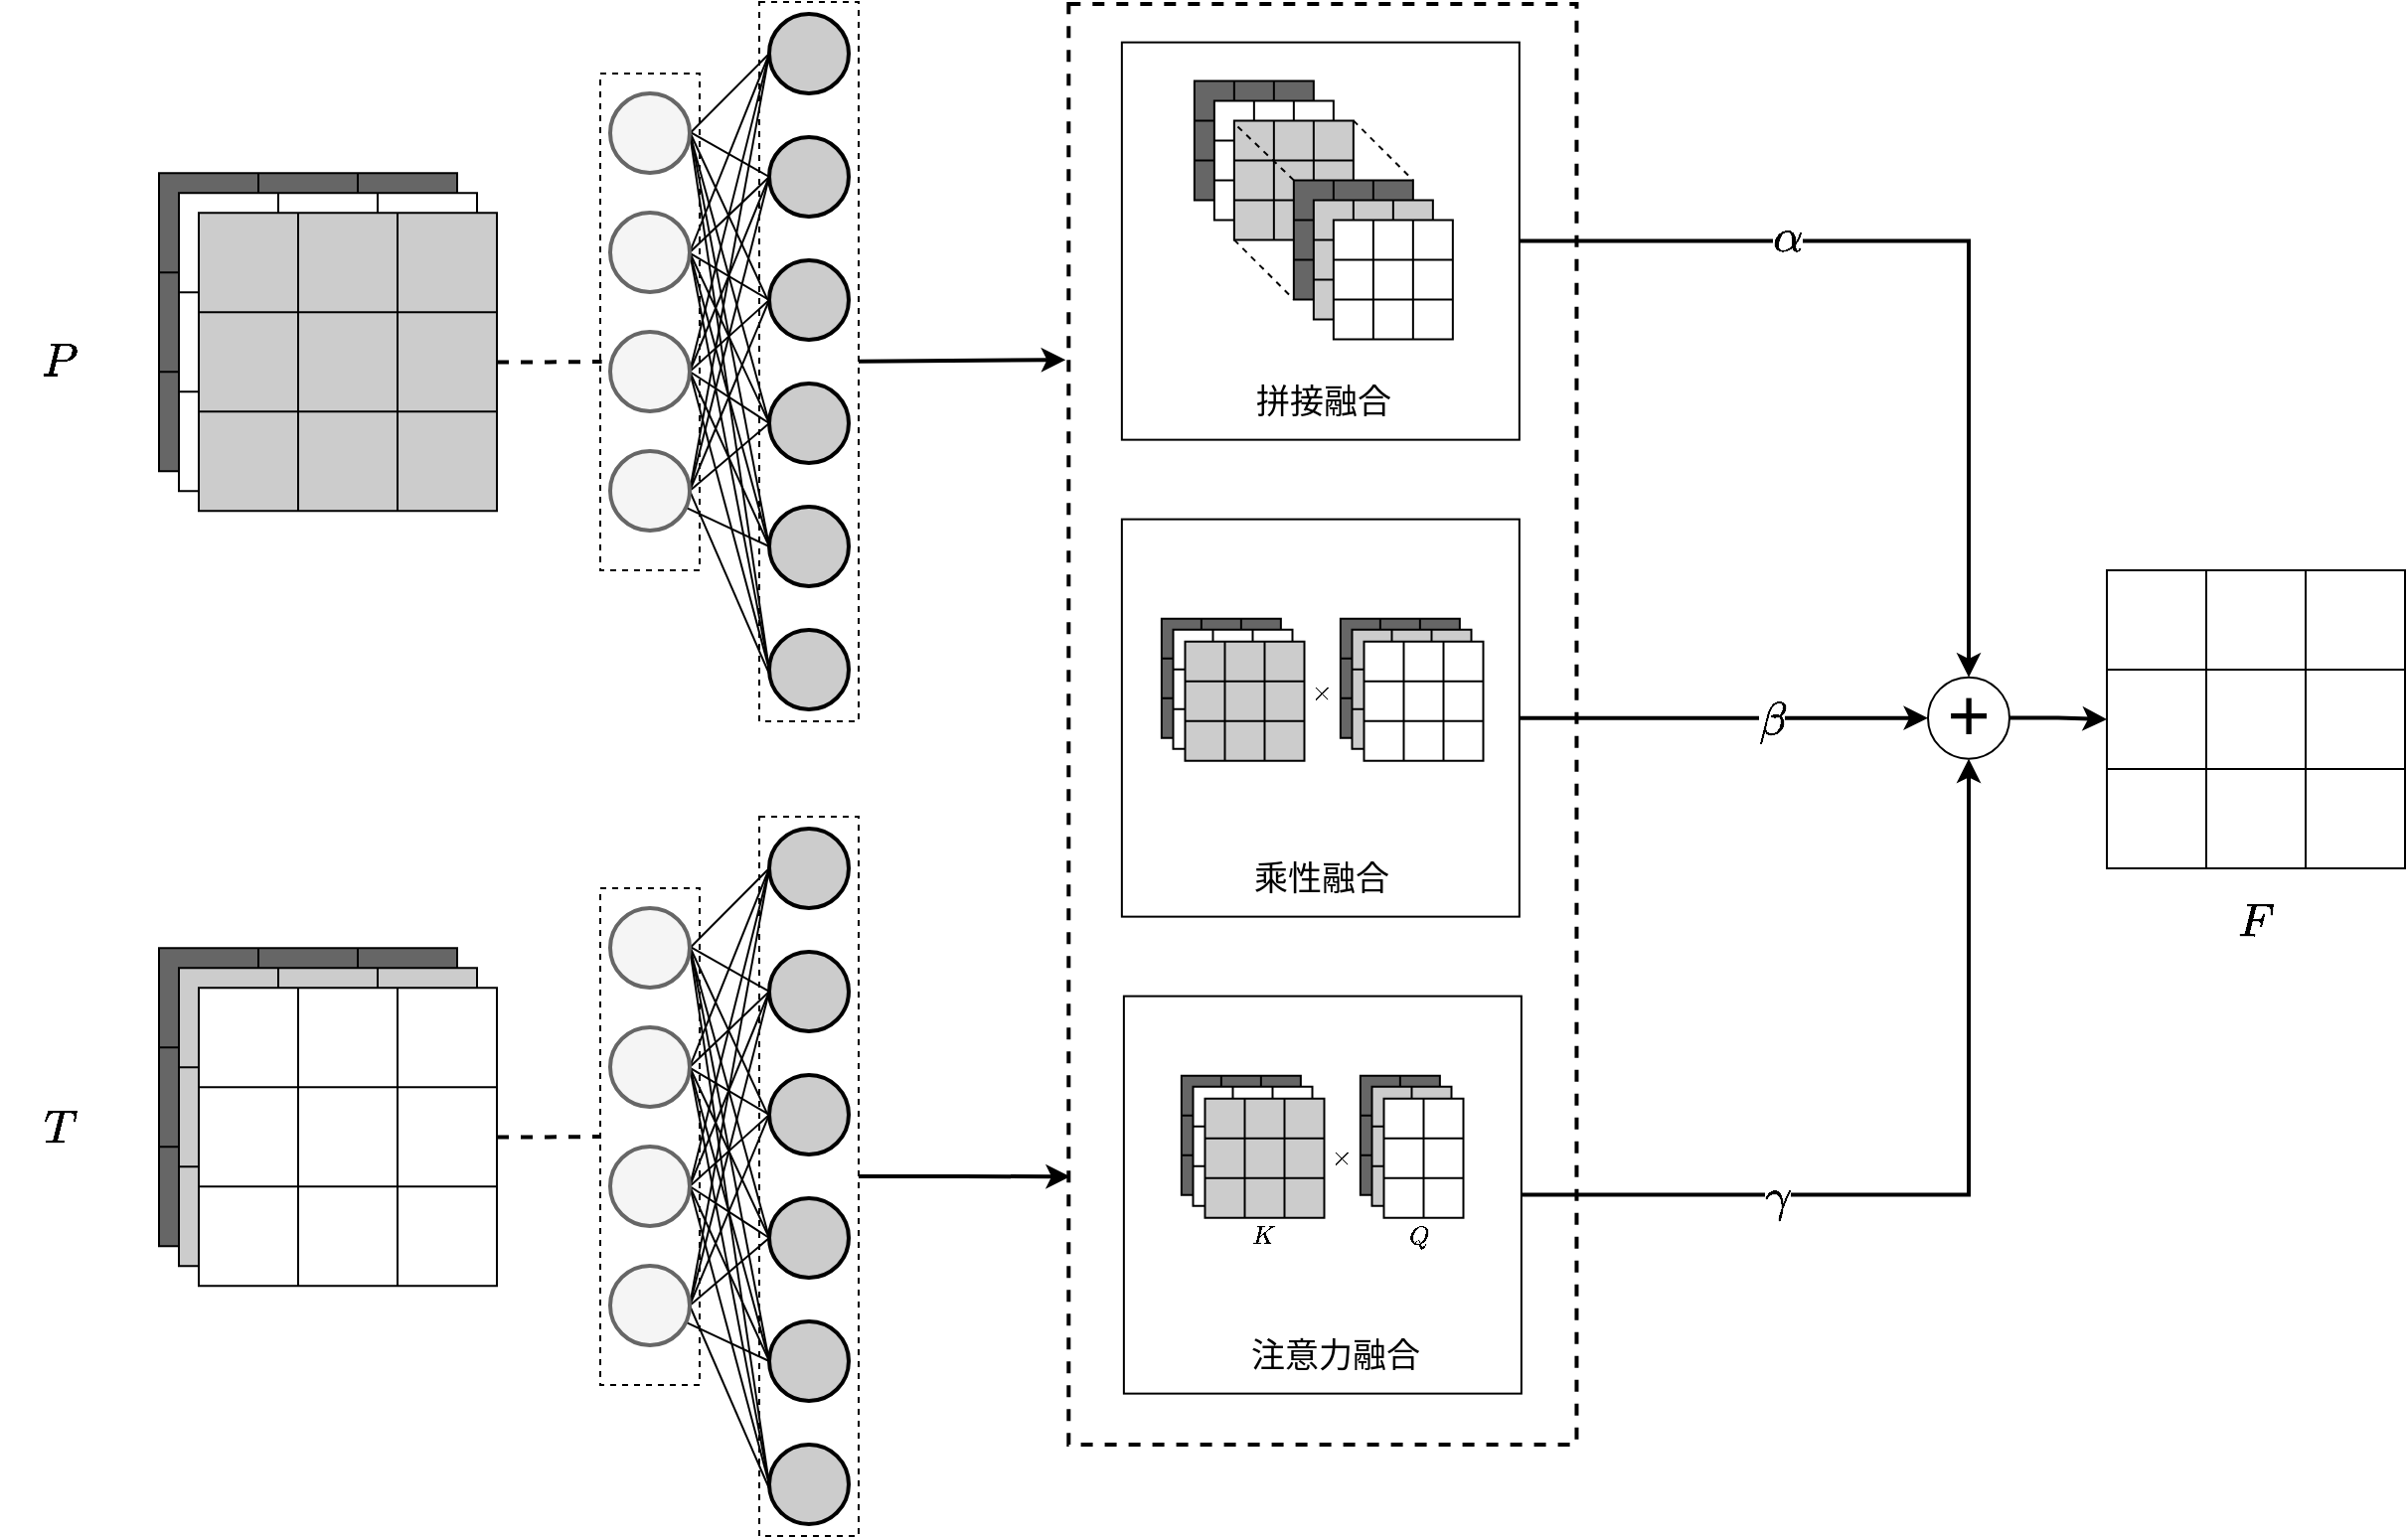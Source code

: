 <mxfile version="26.0.4">
  <diagram name="第 1 页" id="3vt0-IdsKu9DjB5mxF65">
    <mxGraphModel dx="3527" dy="1748" grid="1" gridSize="10" guides="1" tooltips="1" connect="1" arrows="1" fold="1" page="1" pageScale="1" pageWidth="827" pageHeight="1169" math="1" shadow="0">
      <root>
        <mxCell id="0" />
        <mxCell id="1" parent="0" />
        <mxCell id="lk3uXV0GEeoDQlCnaEmD-484" value="" style="rounded=0;whiteSpace=wrap;html=1;fontFamily=Helvetica;fontSize=11;fontColor=default;strokeWidth=2;dashed=1;flipH=0;" parent="1" vertex="1">
          <mxGeometry x="-312.34" y="120.99" width="255.57" height="725" as="geometry" />
        </mxCell>
        <mxCell id="lk3uXV0GEeoDQlCnaEmD-479" style="edgeStyle=orthogonalEdgeStyle;rounded=0;orthogonalLoop=1;jettySize=auto;html=1;entryX=0.5;entryY=1;entryDx=0;entryDy=0;strokeWidth=2;" parent="1" source="lk3uXV0GEeoDQlCnaEmD-2" target="lk3uXV0GEeoDQlCnaEmD-476" edge="1">
          <mxGeometry relative="1" as="geometry" />
        </mxCell>
        <mxCell id="lk3uXV0GEeoDQlCnaEmD-483" value="&lt;font style=&quot;font-size: 20px;&quot;&gt;$$\gamma$$&lt;/font&gt;" style="edgeLabel;html=1;align=center;verticalAlign=middle;resizable=0;points=[];" parent="lk3uXV0GEeoDQlCnaEmD-479" vertex="1" connectable="0">
          <mxGeometry x="-0.421" relative="1" as="geometry">
            <mxPoint as="offset" />
          </mxGeometry>
        </mxCell>
        <mxCell id="lk3uXV0GEeoDQlCnaEmD-2" value="" style="whiteSpace=wrap;html=1;aspect=fixed;fontFamily=Helvetica;fontSize=11;fontColor=default;flipH=0;" parent="1" vertex="1">
          <mxGeometry x="-284.56" y="620.32" width="200" height="200" as="geometry" />
        </mxCell>
        <mxCell id="lk3uXV0GEeoDQlCnaEmD-478" style="edgeStyle=orthogonalEdgeStyle;rounded=0;orthogonalLoop=1;jettySize=auto;html=1;strokeWidth=2;" parent="1" source="lk3uXV0GEeoDQlCnaEmD-3" target="lk3uXV0GEeoDQlCnaEmD-476" edge="1">
          <mxGeometry relative="1" as="geometry" />
        </mxCell>
        <mxCell id="lk3uXV0GEeoDQlCnaEmD-482" value="&lt;font style=&quot;font-size: 20px;&quot;&gt;$$\beta$$&lt;/font&gt;" style="edgeLabel;html=1;align=center;verticalAlign=middle;resizable=0;points=[];" parent="lk3uXV0GEeoDQlCnaEmD-478" vertex="1" connectable="0">
          <mxGeometry x="0.149" y="1" relative="1" as="geometry">
            <mxPoint x="8" y="1" as="offset" />
          </mxGeometry>
        </mxCell>
        <mxCell id="lk3uXV0GEeoDQlCnaEmD-3" value="" style="whiteSpace=wrap;html=1;aspect=fixed;fontFamily=Helvetica;fontSize=11;fontColor=default;flipH=0;" parent="1" vertex="1">
          <mxGeometry x="-285.57" y="380.32" width="200" height="200" as="geometry" />
        </mxCell>
        <mxCell id="lk3uXV0GEeoDQlCnaEmD-477" style="edgeStyle=orthogonalEdgeStyle;rounded=0;orthogonalLoop=1;jettySize=auto;html=1;entryX=0.5;entryY=0;entryDx=0;entryDy=0;strokeWidth=2;" parent="1" source="lk3uXV0GEeoDQlCnaEmD-4" target="lk3uXV0GEeoDQlCnaEmD-476" edge="1">
          <mxGeometry relative="1" as="geometry" />
        </mxCell>
        <mxCell id="lk3uXV0GEeoDQlCnaEmD-481" value="&lt;font style=&quot;font-size: 20px;&quot;&gt;$$\alpha$$&lt;/font&gt;" style="edgeLabel;html=1;align=center;verticalAlign=middle;resizable=0;points=[];" parent="lk3uXV0GEeoDQlCnaEmD-477" vertex="1" connectable="0">
          <mxGeometry x="-0.399" y="3" relative="1" as="geometry">
            <mxPoint as="offset" />
          </mxGeometry>
        </mxCell>
        <mxCell id="lk3uXV0GEeoDQlCnaEmD-4" value="" style="whiteSpace=wrap;html=1;aspect=fixed;fontFamily=Helvetica;fontSize=11;fontColor=default;flipH=0;" parent="1" vertex="1">
          <mxGeometry x="-285.57" y="140.32" width="200" height="200" as="geometry" />
        </mxCell>
        <mxCell id="lk3uXV0GEeoDQlCnaEmD-5" value="&lt;font face=&quot;宋体&quot; style=&quot;font-size: 17px;&quot;&gt;拼接融合&lt;/font&gt;" style="text;html=1;strokeColor=none;fillColor=none;align=center;verticalAlign=middle;whiteSpace=wrap;rounded=0;fontSize=11;fontFamily=Helvetica;fontColor=default;flipH=0;" parent="1" vertex="1">
          <mxGeometry x="-237.44" y="303.82" width="105.75" height="36.5" as="geometry" />
        </mxCell>
        <mxCell id="lk3uXV0GEeoDQlCnaEmD-6" value="&lt;font face=&quot;宋体&quot; style=&quot;font-size: 17px;&quot;&gt;乘性融合&lt;/font&gt;" style="text;html=1;strokeColor=none;fillColor=none;align=center;verticalAlign=middle;whiteSpace=wrap;rounded=0;fontSize=11;fontFamily=Helvetica;fontColor=default;flipH=0;" parent="1" vertex="1">
          <mxGeometry x="-238.44" y="543.82" width="105.75" height="36.5" as="geometry" />
        </mxCell>
        <mxCell id="lk3uXV0GEeoDQlCnaEmD-7" value="&lt;font face=&quot;宋体&quot; style=&quot;font-size: 17px;&quot;&gt;注意力融合&lt;/font&gt;" style="text;html=1;strokeColor=none;fillColor=none;align=center;verticalAlign=middle;whiteSpace=wrap;rounded=0;fontSize=11;fontFamily=Helvetica;fontColor=default;flipH=0;" parent="1" vertex="1">
          <mxGeometry x="-231.43" y="783.82" width="105.75" height="36.5" as="geometry" />
        </mxCell>
        <mxCell id="lk3uXV0GEeoDQlCnaEmD-8" value="" style="shape=table;startSize=0;container=1;collapsible=0;childLayout=tableLayout;fontFamily=Helvetica;fontSize=11;fontColor=default;fillColor=#666666;flipH=0;" parent="1" vertex="1">
          <mxGeometry x="-249.07" y="159.69" width="60" height="60" as="geometry" />
        </mxCell>
        <mxCell id="lk3uXV0GEeoDQlCnaEmD-9" value="" style="shape=tableRow;horizontal=0;startSize=0;swimlaneHead=0;swimlaneBody=0;strokeColor=inherit;top=0;left=0;bottom=0;right=0;collapsible=0;dropTarget=0;fillColor=none;points=[[0,0.5],[1,0.5]];portConstraint=eastwest;fontFamily=Helvetica;fontSize=11;fontColor=default;" parent="lk3uXV0GEeoDQlCnaEmD-8" vertex="1">
          <mxGeometry width="60" height="20" as="geometry" />
        </mxCell>
        <mxCell id="lk3uXV0GEeoDQlCnaEmD-10" value="" style="shape=partialRectangle;html=1;whiteSpace=wrap;connectable=0;strokeColor=inherit;overflow=hidden;fillColor=none;top=0;left=0;bottom=0;right=0;pointerEvents=1;fontFamily=Helvetica;fontSize=11;fontColor=default;" parent="lk3uXV0GEeoDQlCnaEmD-9" vertex="1">
          <mxGeometry width="20" height="20" as="geometry">
            <mxRectangle width="20" height="20" as="alternateBounds" />
          </mxGeometry>
        </mxCell>
        <mxCell id="lk3uXV0GEeoDQlCnaEmD-11" value="" style="shape=partialRectangle;html=1;whiteSpace=wrap;connectable=0;strokeColor=inherit;overflow=hidden;fillColor=none;top=0;left=0;bottom=0;right=0;pointerEvents=1;fontFamily=Helvetica;fontSize=11;fontColor=default;" parent="lk3uXV0GEeoDQlCnaEmD-9" vertex="1">
          <mxGeometry x="20" width="20" height="20" as="geometry">
            <mxRectangle width="20" height="20" as="alternateBounds" />
          </mxGeometry>
        </mxCell>
        <mxCell id="lk3uXV0GEeoDQlCnaEmD-12" value="" style="shape=partialRectangle;html=1;whiteSpace=wrap;connectable=0;strokeColor=inherit;overflow=hidden;fillColor=none;top=0;left=0;bottom=0;right=0;pointerEvents=1;fontFamily=Helvetica;fontSize=11;fontColor=default;" parent="lk3uXV0GEeoDQlCnaEmD-9" vertex="1">
          <mxGeometry x="40" width="20" height="20" as="geometry">
            <mxRectangle width="20" height="20" as="alternateBounds" />
          </mxGeometry>
        </mxCell>
        <mxCell id="lk3uXV0GEeoDQlCnaEmD-13" value="" style="shape=tableRow;horizontal=0;startSize=0;swimlaneHead=0;swimlaneBody=0;strokeColor=inherit;top=0;left=0;bottom=0;right=0;collapsible=0;dropTarget=0;fillColor=none;points=[[0,0.5],[1,0.5]];portConstraint=eastwest;fontFamily=Helvetica;fontSize=11;fontColor=default;" parent="lk3uXV0GEeoDQlCnaEmD-8" vertex="1">
          <mxGeometry y="20" width="60" height="20" as="geometry" />
        </mxCell>
        <mxCell id="lk3uXV0GEeoDQlCnaEmD-14" value="" style="shape=partialRectangle;html=1;whiteSpace=wrap;connectable=0;strokeColor=inherit;overflow=hidden;fillColor=none;top=0;left=0;bottom=0;right=0;pointerEvents=1;fontFamily=Helvetica;fontSize=11;fontColor=default;" parent="lk3uXV0GEeoDQlCnaEmD-13" vertex="1">
          <mxGeometry width="20" height="20" as="geometry">
            <mxRectangle width="20" height="20" as="alternateBounds" />
          </mxGeometry>
        </mxCell>
        <mxCell id="lk3uXV0GEeoDQlCnaEmD-15" value="" style="shape=partialRectangle;html=1;whiteSpace=wrap;connectable=0;strokeColor=inherit;overflow=hidden;fillColor=none;top=0;left=0;bottom=0;right=0;pointerEvents=1;fontFamily=Helvetica;fontSize=11;fontColor=default;" parent="lk3uXV0GEeoDQlCnaEmD-13" vertex="1">
          <mxGeometry x="20" width="20" height="20" as="geometry">
            <mxRectangle width="20" height="20" as="alternateBounds" />
          </mxGeometry>
        </mxCell>
        <mxCell id="lk3uXV0GEeoDQlCnaEmD-16" value="" style="shape=partialRectangle;html=1;whiteSpace=wrap;connectable=0;strokeColor=inherit;overflow=hidden;fillColor=none;top=0;left=0;bottom=0;right=0;pointerEvents=1;fontFamily=Helvetica;fontSize=11;fontColor=default;" parent="lk3uXV0GEeoDQlCnaEmD-13" vertex="1">
          <mxGeometry x="40" width="20" height="20" as="geometry">
            <mxRectangle width="20" height="20" as="alternateBounds" />
          </mxGeometry>
        </mxCell>
        <mxCell id="lk3uXV0GEeoDQlCnaEmD-17" value="" style="shape=tableRow;horizontal=0;startSize=0;swimlaneHead=0;swimlaneBody=0;strokeColor=inherit;top=0;left=0;bottom=0;right=0;collapsible=0;dropTarget=0;fillColor=none;points=[[0,0.5],[1,0.5]];portConstraint=eastwest;fontFamily=Helvetica;fontSize=11;fontColor=default;" parent="lk3uXV0GEeoDQlCnaEmD-8" vertex="1">
          <mxGeometry y="40" width="60" height="20" as="geometry" />
        </mxCell>
        <mxCell id="lk3uXV0GEeoDQlCnaEmD-18" value="" style="shape=partialRectangle;html=1;whiteSpace=wrap;connectable=0;strokeColor=inherit;overflow=hidden;fillColor=none;top=0;left=0;bottom=0;right=0;pointerEvents=1;fontFamily=Helvetica;fontSize=11;fontColor=default;" parent="lk3uXV0GEeoDQlCnaEmD-17" vertex="1">
          <mxGeometry width="20" height="20" as="geometry">
            <mxRectangle width="20" height="20" as="alternateBounds" />
          </mxGeometry>
        </mxCell>
        <mxCell id="lk3uXV0GEeoDQlCnaEmD-19" value="" style="shape=partialRectangle;html=1;whiteSpace=wrap;connectable=0;strokeColor=inherit;overflow=hidden;fillColor=none;top=0;left=0;bottom=0;right=0;pointerEvents=1;fontFamily=Helvetica;fontSize=11;fontColor=default;" parent="lk3uXV0GEeoDQlCnaEmD-17" vertex="1">
          <mxGeometry x="20" width="20" height="20" as="geometry">
            <mxRectangle width="20" height="20" as="alternateBounds" />
          </mxGeometry>
        </mxCell>
        <mxCell id="lk3uXV0GEeoDQlCnaEmD-20" value="" style="shape=partialRectangle;html=1;whiteSpace=wrap;connectable=0;strokeColor=inherit;overflow=hidden;fillColor=none;top=0;left=0;bottom=0;right=0;pointerEvents=1;fontFamily=Helvetica;fontSize=11;fontColor=default;" parent="lk3uXV0GEeoDQlCnaEmD-17" vertex="1">
          <mxGeometry x="40" width="20" height="20" as="geometry">
            <mxRectangle width="20" height="20" as="alternateBounds" />
          </mxGeometry>
        </mxCell>
        <mxCell id="lk3uXV0GEeoDQlCnaEmD-21" value="" style="shape=table;startSize=0;container=1;collapsible=0;childLayout=tableLayout;fontFamily=Helvetica;fontSize=11;fontColor=default;fontStyle=1;flipH=0;" parent="1" vertex="1">
          <mxGeometry x="-239.07" y="169.69" width="60" height="60" as="geometry" />
        </mxCell>
        <mxCell id="lk3uXV0GEeoDQlCnaEmD-22" value="" style="shape=tableRow;horizontal=0;startSize=0;swimlaneHead=0;swimlaneBody=0;strokeColor=inherit;top=0;left=0;bottom=0;right=0;collapsible=0;dropTarget=0;fillColor=none;points=[[0,0.5],[1,0.5]];portConstraint=eastwest;fontFamily=Helvetica;fontSize=11;fontColor=default;" parent="lk3uXV0GEeoDQlCnaEmD-21" vertex="1">
          <mxGeometry width="60" height="20" as="geometry" />
        </mxCell>
        <mxCell id="lk3uXV0GEeoDQlCnaEmD-23" value="" style="shape=partialRectangle;html=1;whiteSpace=wrap;connectable=0;strokeColor=inherit;overflow=hidden;fillColor=none;top=0;left=0;bottom=0;right=0;pointerEvents=1;fontFamily=Helvetica;fontSize=11;fontColor=default;" parent="lk3uXV0GEeoDQlCnaEmD-22" vertex="1">
          <mxGeometry width="20" height="20" as="geometry">
            <mxRectangle width="20" height="20" as="alternateBounds" />
          </mxGeometry>
        </mxCell>
        <mxCell id="lk3uXV0GEeoDQlCnaEmD-24" value="" style="shape=partialRectangle;html=1;whiteSpace=wrap;connectable=0;strokeColor=inherit;overflow=hidden;fillColor=none;top=0;left=0;bottom=0;right=0;pointerEvents=1;fontFamily=Helvetica;fontSize=11;fontColor=default;" parent="lk3uXV0GEeoDQlCnaEmD-22" vertex="1">
          <mxGeometry x="20" width="20" height="20" as="geometry">
            <mxRectangle width="20" height="20" as="alternateBounds" />
          </mxGeometry>
        </mxCell>
        <mxCell id="lk3uXV0GEeoDQlCnaEmD-25" value="" style="shape=partialRectangle;html=1;whiteSpace=wrap;connectable=0;strokeColor=inherit;overflow=hidden;fillColor=none;top=0;left=0;bottom=0;right=0;pointerEvents=1;fontFamily=Helvetica;fontSize=11;fontColor=default;" parent="lk3uXV0GEeoDQlCnaEmD-22" vertex="1">
          <mxGeometry x="40" width="20" height="20" as="geometry">
            <mxRectangle width="20" height="20" as="alternateBounds" />
          </mxGeometry>
        </mxCell>
        <mxCell id="lk3uXV0GEeoDQlCnaEmD-26" value="" style="shape=tableRow;horizontal=0;startSize=0;swimlaneHead=0;swimlaneBody=0;strokeColor=inherit;top=0;left=0;bottom=0;right=0;collapsible=0;dropTarget=0;fillColor=none;points=[[0,0.5],[1,0.5]];portConstraint=eastwest;fontFamily=Helvetica;fontSize=11;fontColor=default;" parent="lk3uXV0GEeoDQlCnaEmD-21" vertex="1">
          <mxGeometry y="20" width="60" height="20" as="geometry" />
        </mxCell>
        <mxCell id="lk3uXV0GEeoDQlCnaEmD-27" value="" style="shape=partialRectangle;html=1;whiteSpace=wrap;connectable=0;strokeColor=inherit;overflow=hidden;fillColor=none;top=0;left=0;bottom=0;right=0;pointerEvents=1;fontFamily=Helvetica;fontSize=11;fontColor=default;" parent="lk3uXV0GEeoDQlCnaEmD-26" vertex="1">
          <mxGeometry width="20" height="20" as="geometry">
            <mxRectangle width="20" height="20" as="alternateBounds" />
          </mxGeometry>
        </mxCell>
        <mxCell id="lk3uXV0GEeoDQlCnaEmD-28" value="" style="shape=partialRectangle;html=1;whiteSpace=wrap;connectable=0;strokeColor=inherit;overflow=hidden;fillColor=none;top=0;left=0;bottom=0;right=0;pointerEvents=1;fontFamily=Helvetica;fontSize=11;fontColor=default;" parent="lk3uXV0GEeoDQlCnaEmD-26" vertex="1">
          <mxGeometry x="20" width="20" height="20" as="geometry">
            <mxRectangle width="20" height="20" as="alternateBounds" />
          </mxGeometry>
        </mxCell>
        <mxCell id="lk3uXV0GEeoDQlCnaEmD-29" value="" style="shape=partialRectangle;html=1;whiteSpace=wrap;connectable=0;strokeColor=inherit;overflow=hidden;fillColor=none;top=0;left=0;bottom=0;right=0;pointerEvents=1;fontFamily=Helvetica;fontSize=11;fontColor=default;" parent="lk3uXV0GEeoDQlCnaEmD-26" vertex="1">
          <mxGeometry x="40" width="20" height="20" as="geometry">
            <mxRectangle width="20" height="20" as="alternateBounds" />
          </mxGeometry>
        </mxCell>
        <mxCell id="lk3uXV0GEeoDQlCnaEmD-30" value="" style="shape=tableRow;horizontal=0;startSize=0;swimlaneHead=0;swimlaneBody=0;strokeColor=inherit;top=0;left=0;bottom=0;right=0;collapsible=0;dropTarget=0;fillColor=none;points=[[0,0.5],[1,0.5]];portConstraint=eastwest;fontFamily=Helvetica;fontSize=11;fontColor=default;" parent="lk3uXV0GEeoDQlCnaEmD-21" vertex="1">
          <mxGeometry y="40" width="60" height="20" as="geometry" />
        </mxCell>
        <mxCell id="lk3uXV0GEeoDQlCnaEmD-31" value="" style="shape=partialRectangle;html=1;whiteSpace=wrap;connectable=0;strokeColor=inherit;overflow=hidden;fillColor=none;top=0;left=0;bottom=0;right=0;pointerEvents=1;fontFamily=Helvetica;fontSize=11;fontColor=default;" parent="lk3uXV0GEeoDQlCnaEmD-30" vertex="1">
          <mxGeometry width="20" height="20" as="geometry">
            <mxRectangle width="20" height="20" as="alternateBounds" />
          </mxGeometry>
        </mxCell>
        <mxCell id="lk3uXV0GEeoDQlCnaEmD-32" value="" style="shape=partialRectangle;html=1;whiteSpace=wrap;connectable=0;strokeColor=inherit;overflow=hidden;fillColor=none;top=0;left=0;bottom=0;right=0;pointerEvents=1;fontFamily=Helvetica;fontSize=11;fontColor=default;" parent="lk3uXV0GEeoDQlCnaEmD-30" vertex="1">
          <mxGeometry x="20" width="20" height="20" as="geometry">
            <mxRectangle width="20" height="20" as="alternateBounds" />
          </mxGeometry>
        </mxCell>
        <mxCell id="lk3uXV0GEeoDQlCnaEmD-33" value="" style="shape=partialRectangle;html=1;whiteSpace=wrap;connectable=0;strokeColor=inherit;overflow=hidden;fillColor=none;top=0;left=0;bottom=0;right=0;pointerEvents=1;fontFamily=Helvetica;fontSize=11;fontColor=default;" parent="lk3uXV0GEeoDQlCnaEmD-30" vertex="1">
          <mxGeometry x="40" width="20" height="20" as="geometry">
            <mxRectangle width="20" height="20" as="alternateBounds" />
          </mxGeometry>
        </mxCell>
        <mxCell id="lk3uXV0GEeoDQlCnaEmD-34" value="" style="shape=table;startSize=0;container=1;collapsible=0;childLayout=tableLayout;fontFamily=Helvetica;fontSize=11;fontColor=default;fillColor=#CCCCCC;flipH=0;" parent="1" vertex="1">
          <mxGeometry x="-229.07" y="179.69" width="60" height="60" as="geometry" />
        </mxCell>
        <mxCell id="lk3uXV0GEeoDQlCnaEmD-35" value="" style="shape=tableRow;horizontal=0;startSize=0;swimlaneHead=0;swimlaneBody=0;strokeColor=inherit;top=0;left=0;bottom=0;right=0;collapsible=0;dropTarget=0;fillColor=none;points=[[0,0.5],[1,0.5]];portConstraint=eastwest;fontFamily=Helvetica;fontSize=11;fontColor=default;" parent="lk3uXV0GEeoDQlCnaEmD-34" vertex="1">
          <mxGeometry width="60" height="20" as="geometry" />
        </mxCell>
        <mxCell id="lk3uXV0GEeoDQlCnaEmD-36" value="" style="shape=partialRectangle;html=1;whiteSpace=wrap;connectable=0;strokeColor=inherit;overflow=hidden;fillColor=none;top=0;left=0;bottom=0;right=0;pointerEvents=1;fontFamily=Helvetica;fontSize=11;fontColor=default;" parent="lk3uXV0GEeoDQlCnaEmD-35" vertex="1">
          <mxGeometry width="20" height="20" as="geometry">
            <mxRectangle width="20" height="20" as="alternateBounds" />
          </mxGeometry>
        </mxCell>
        <mxCell id="lk3uXV0GEeoDQlCnaEmD-37" value="" style="shape=partialRectangle;html=1;whiteSpace=wrap;connectable=0;strokeColor=inherit;overflow=hidden;fillColor=none;top=0;left=0;bottom=0;right=0;pointerEvents=1;fontFamily=Helvetica;fontSize=11;fontColor=default;" parent="lk3uXV0GEeoDQlCnaEmD-35" vertex="1">
          <mxGeometry x="20" width="20" height="20" as="geometry">
            <mxRectangle width="20" height="20" as="alternateBounds" />
          </mxGeometry>
        </mxCell>
        <mxCell id="lk3uXV0GEeoDQlCnaEmD-38" value="" style="shape=partialRectangle;html=1;whiteSpace=wrap;connectable=0;strokeColor=inherit;overflow=hidden;fillColor=none;top=0;left=0;bottom=0;right=0;pointerEvents=1;fontFamily=Helvetica;fontSize=11;fontColor=default;" parent="lk3uXV0GEeoDQlCnaEmD-35" vertex="1">
          <mxGeometry x="40" width="20" height="20" as="geometry">
            <mxRectangle width="20" height="20" as="alternateBounds" />
          </mxGeometry>
        </mxCell>
        <mxCell id="lk3uXV0GEeoDQlCnaEmD-39" value="" style="shape=tableRow;horizontal=0;startSize=0;swimlaneHead=0;swimlaneBody=0;strokeColor=inherit;top=0;left=0;bottom=0;right=0;collapsible=0;dropTarget=0;fillColor=none;points=[[0,0.5],[1,0.5]];portConstraint=eastwest;fontFamily=Helvetica;fontSize=11;fontColor=default;" parent="lk3uXV0GEeoDQlCnaEmD-34" vertex="1">
          <mxGeometry y="20" width="60" height="20" as="geometry" />
        </mxCell>
        <mxCell id="lk3uXV0GEeoDQlCnaEmD-40" value="" style="shape=partialRectangle;html=1;whiteSpace=wrap;connectable=0;strokeColor=inherit;overflow=hidden;fillColor=none;top=0;left=0;bottom=0;right=0;pointerEvents=1;fontFamily=Helvetica;fontSize=11;fontColor=default;" parent="lk3uXV0GEeoDQlCnaEmD-39" vertex="1">
          <mxGeometry width="20" height="20" as="geometry">
            <mxRectangle width="20" height="20" as="alternateBounds" />
          </mxGeometry>
        </mxCell>
        <mxCell id="lk3uXV0GEeoDQlCnaEmD-41" value="" style="shape=partialRectangle;html=1;whiteSpace=wrap;connectable=0;strokeColor=inherit;overflow=hidden;fillColor=none;top=0;left=0;bottom=0;right=0;pointerEvents=1;fontFamily=Helvetica;fontSize=11;fontColor=default;" parent="lk3uXV0GEeoDQlCnaEmD-39" vertex="1">
          <mxGeometry x="20" width="20" height="20" as="geometry">
            <mxRectangle width="20" height="20" as="alternateBounds" />
          </mxGeometry>
        </mxCell>
        <mxCell id="lk3uXV0GEeoDQlCnaEmD-42" value="" style="shape=partialRectangle;html=1;whiteSpace=wrap;connectable=0;strokeColor=inherit;overflow=hidden;fillColor=none;top=0;left=0;bottom=0;right=0;pointerEvents=1;fontFamily=Helvetica;fontSize=11;fontColor=default;" parent="lk3uXV0GEeoDQlCnaEmD-39" vertex="1">
          <mxGeometry x="40" width="20" height="20" as="geometry">
            <mxRectangle width="20" height="20" as="alternateBounds" />
          </mxGeometry>
        </mxCell>
        <mxCell id="lk3uXV0GEeoDQlCnaEmD-43" value="" style="shape=tableRow;horizontal=0;startSize=0;swimlaneHead=0;swimlaneBody=0;strokeColor=inherit;top=0;left=0;bottom=0;right=0;collapsible=0;dropTarget=0;fillColor=none;points=[[0,0.5],[1,0.5]];portConstraint=eastwest;fontFamily=Helvetica;fontSize=11;fontColor=default;" parent="lk3uXV0GEeoDQlCnaEmD-34" vertex="1">
          <mxGeometry y="40" width="60" height="20" as="geometry" />
        </mxCell>
        <mxCell id="lk3uXV0GEeoDQlCnaEmD-44" value="" style="shape=partialRectangle;html=1;whiteSpace=wrap;connectable=0;strokeColor=inherit;overflow=hidden;fillColor=none;top=0;left=0;bottom=0;right=0;pointerEvents=1;fontFamily=Helvetica;fontSize=11;fontColor=default;" parent="lk3uXV0GEeoDQlCnaEmD-43" vertex="1">
          <mxGeometry width="20" height="20" as="geometry">
            <mxRectangle width="20" height="20" as="alternateBounds" />
          </mxGeometry>
        </mxCell>
        <mxCell id="lk3uXV0GEeoDQlCnaEmD-45" value="" style="shape=partialRectangle;html=1;whiteSpace=wrap;connectable=0;strokeColor=inherit;overflow=hidden;fillColor=none;top=0;left=0;bottom=0;right=0;pointerEvents=1;fontFamily=Helvetica;fontSize=11;fontColor=default;" parent="lk3uXV0GEeoDQlCnaEmD-43" vertex="1">
          <mxGeometry x="20" width="20" height="20" as="geometry">
            <mxRectangle width="20" height="20" as="alternateBounds" />
          </mxGeometry>
        </mxCell>
        <mxCell id="lk3uXV0GEeoDQlCnaEmD-46" value="" style="shape=partialRectangle;html=1;whiteSpace=wrap;connectable=0;strokeColor=inherit;overflow=hidden;fillColor=none;top=0;left=0;bottom=0;right=0;pointerEvents=1;fontFamily=Helvetica;fontSize=11;fontColor=default;" parent="lk3uXV0GEeoDQlCnaEmD-43" vertex="1">
          <mxGeometry x="40" width="20" height="20" as="geometry">
            <mxRectangle width="20" height="20" as="alternateBounds" />
          </mxGeometry>
        </mxCell>
        <mxCell id="lk3uXV0GEeoDQlCnaEmD-47" value="" style="shape=table;startSize=0;container=1;collapsible=0;childLayout=tableLayout;fontFamily=Helvetica;fontSize=11;fontColor=default;fillColor=#666666;flipH=0;" parent="1" vertex="1">
          <mxGeometry x="-199.07" y="209.69" width="60" height="60" as="geometry" />
        </mxCell>
        <mxCell id="lk3uXV0GEeoDQlCnaEmD-48" value="" style="shape=tableRow;horizontal=0;startSize=0;swimlaneHead=0;swimlaneBody=0;strokeColor=inherit;top=0;left=0;bottom=0;right=0;collapsible=0;dropTarget=0;fillColor=none;points=[[0,0.5],[1,0.5]];portConstraint=eastwest;fontFamily=Helvetica;fontSize=11;fontColor=default;" parent="lk3uXV0GEeoDQlCnaEmD-47" vertex="1">
          <mxGeometry width="60" height="20" as="geometry" />
        </mxCell>
        <mxCell id="lk3uXV0GEeoDQlCnaEmD-49" value="" style="shape=partialRectangle;html=1;whiteSpace=wrap;connectable=0;strokeColor=inherit;overflow=hidden;fillColor=none;top=0;left=0;bottom=0;right=0;pointerEvents=1;fontFamily=Helvetica;fontSize=11;fontColor=default;" parent="lk3uXV0GEeoDQlCnaEmD-48" vertex="1">
          <mxGeometry width="20" height="20" as="geometry">
            <mxRectangle width="20" height="20" as="alternateBounds" />
          </mxGeometry>
        </mxCell>
        <mxCell id="lk3uXV0GEeoDQlCnaEmD-50" value="" style="shape=partialRectangle;html=1;whiteSpace=wrap;connectable=0;strokeColor=inherit;overflow=hidden;fillColor=none;top=0;left=0;bottom=0;right=0;pointerEvents=1;fontFamily=Helvetica;fontSize=11;fontColor=default;" parent="lk3uXV0GEeoDQlCnaEmD-48" vertex="1">
          <mxGeometry x="20" width="20" height="20" as="geometry">
            <mxRectangle width="20" height="20" as="alternateBounds" />
          </mxGeometry>
        </mxCell>
        <mxCell id="lk3uXV0GEeoDQlCnaEmD-51" value="" style="shape=partialRectangle;html=1;whiteSpace=wrap;connectable=0;strokeColor=inherit;overflow=hidden;fillColor=none;top=0;left=0;bottom=0;right=0;pointerEvents=1;fontFamily=Helvetica;fontSize=11;fontColor=default;" parent="lk3uXV0GEeoDQlCnaEmD-48" vertex="1">
          <mxGeometry x="40" width="20" height="20" as="geometry">
            <mxRectangle width="20" height="20" as="alternateBounds" />
          </mxGeometry>
        </mxCell>
        <mxCell id="lk3uXV0GEeoDQlCnaEmD-52" value="" style="shape=tableRow;horizontal=0;startSize=0;swimlaneHead=0;swimlaneBody=0;strokeColor=inherit;top=0;left=0;bottom=0;right=0;collapsible=0;dropTarget=0;fillColor=none;points=[[0,0.5],[1,0.5]];portConstraint=eastwest;fontFamily=Helvetica;fontSize=11;fontColor=default;" parent="lk3uXV0GEeoDQlCnaEmD-47" vertex="1">
          <mxGeometry y="20" width="60" height="20" as="geometry" />
        </mxCell>
        <mxCell id="lk3uXV0GEeoDQlCnaEmD-53" value="" style="shape=partialRectangle;html=1;whiteSpace=wrap;connectable=0;strokeColor=inherit;overflow=hidden;fillColor=none;top=0;left=0;bottom=0;right=0;pointerEvents=1;fontFamily=Helvetica;fontSize=11;fontColor=default;" parent="lk3uXV0GEeoDQlCnaEmD-52" vertex="1">
          <mxGeometry width="20" height="20" as="geometry">
            <mxRectangle width="20" height="20" as="alternateBounds" />
          </mxGeometry>
        </mxCell>
        <mxCell id="lk3uXV0GEeoDQlCnaEmD-54" value="" style="shape=partialRectangle;html=1;whiteSpace=wrap;connectable=0;strokeColor=inherit;overflow=hidden;fillColor=none;top=0;left=0;bottom=0;right=0;pointerEvents=1;fontFamily=Helvetica;fontSize=11;fontColor=default;" parent="lk3uXV0GEeoDQlCnaEmD-52" vertex="1">
          <mxGeometry x="20" width="20" height="20" as="geometry">
            <mxRectangle width="20" height="20" as="alternateBounds" />
          </mxGeometry>
        </mxCell>
        <mxCell id="lk3uXV0GEeoDQlCnaEmD-55" value="" style="shape=partialRectangle;html=1;whiteSpace=wrap;connectable=0;strokeColor=inherit;overflow=hidden;fillColor=none;top=0;left=0;bottom=0;right=0;pointerEvents=1;fontFamily=Helvetica;fontSize=11;fontColor=default;" parent="lk3uXV0GEeoDQlCnaEmD-52" vertex="1">
          <mxGeometry x="40" width="20" height="20" as="geometry">
            <mxRectangle width="20" height="20" as="alternateBounds" />
          </mxGeometry>
        </mxCell>
        <mxCell id="lk3uXV0GEeoDQlCnaEmD-56" value="" style="shape=tableRow;horizontal=0;startSize=0;swimlaneHead=0;swimlaneBody=0;strokeColor=inherit;top=0;left=0;bottom=0;right=0;collapsible=0;dropTarget=0;fillColor=none;points=[[0,0.5],[1,0.5]];portConstraint=eastwest;fontFamily=Helvetica;fontSize=11;fontColor=default;" parent="lk3uXV0GEeoDQlCnaEmD-47" vertex="1">
          <mxGeometry y="40" width="60" height="20" as="geometry" />
        </mxCell>
        <mxCell id="lk3uXV0GEeoDQlCnaEmD-57" value="" style="shape=partialRectangle;html=1;whiteSpace=wrap;connectable=0;strokeColor=inherit;overflow=hidden;fillColor=none;top=0;left=0;bottom=0;right=0;pointerEvents=1;fontFamily=Helvetica;fontSize=11;fontColor=default;" parent="lk3uXV0GEeoDQlCnaEmD-56" vertex="1">
          <mxGeometry width="20" height="20" as="geometry">
            <mxRectangle width="20" height="20" as="alternateBounds" />
          </mxGeometry>
        </mxCell>
        <mxCell id="lk3uXV0GEeoDQlCnaEmD-58" value="" style="shape=partialRectangle;html=1;whiteSpace=wrap;connectable=0;strokeColor=inherit;overflow=hidden;fillColor=none;top=0;left=0;bottom=0;right=0;pointerEvents=1;fontFamily=Helvetica;fontSize=11;fontColor=default;" parent="lk3uXV0GEeoDQlCnaEmD-56" vertex="1">
          <mxGeometry x="20" width="20" height="20" as="geometry">
            <mxRectangle width="20" height="20" as="alternateBounds" />
          </mxGeometry>
        </mxCell>
        <mxCell id="lk3uXV0GEeoDQlCnaEmD-59" value="" style="shape=partialRectangle;html=1;whiteSpace=wrap;connectable=0;strokeColor=inherit;overflow=hidden;fillColor=none;top=0;left=0;bottom=0;right=0;pointerEvents=1;fontFamily=Helvetica;fontSize=11;fontColor=default;" parent="lk3uXV0GEeoDQlCnaEmD-56" vertex="1">
          <mxGeometry x="40" width="20" height="20" as="geometry">
            <mxRectangle width="20" height="20" as="alternateBounds" />
          </mxGeometry>
        </mxCell>
        <mxCell id="lk3uXV0GEeoDQlCnaEmD-60" value="" style="shape=table;startSize=0;container=1;collapsible=0;childLayout=tableLayout;fontFamily=Helvetica;fontSize=11;fontColor=default;fontStyle=1;fillColor=#CCCCCC;flipH=0;" parent="1" vertex="1">
          <mxGeometry x="-189.07" y="219.69" width="60" height="60" as="geometry" />
        </mxCell>
        <mxCell id="lk3uXV0GEeoDQlCnaEmD-61" value="" style="shape=tableRow;horizontal=0;startSize=0;swimlaneHead=0;swimlaneBody=0;strokeColor=inherit;top=0;left=0;bottom=0;right=0;collapsible=0;dropTarget=0;fillColor=none;points=[[0,0.5],[1,0.5]];portConstraint=eastwest;fontFamily=Helvetica;fontSize=11;fontColor=default;" parent="lk3uXV0GEeoDQlCnaEmD-60" vertex="1">
          <mxGeometry width="60" height="20" as="geometry" />
        </mxCell>
        <mxCell id="lk3uXV0GEeoDQlCnaEmD-62" value="" style="shape=partialRectangle;html=1;whiteSpace=wrap;connectable=0;strokeColor=inherit;overflow=hidden;fillColor=none;top=0;left=0;bottom=0;right=0;pointerEvents=1;fontFamily=Helvetica;fontSize=11;fontColor=default;" parent="lk3uXV0GEeoDQlCnaEmD-61" vertex="1">
          <mxGeometry width="20" height="20" as="geometry">
            <mxRectangle width="20" height="20" as="alternateBounds" />
          </mxGeometry>
        </mxCell>
        <mxCell id="lk3uXV0GEeoDQlCnaEmD-63" value="" style="shape=partialRectangle;html=1;whiteSpace=wrap;connectable=0;strokeColor=inherit;overflow=hidden;fillColor=none;top=0;left=0;bottom=0;right=0;pointerEvents=1;fontFamily=Helvetica;fontSize=11;fontColor=default;" parent="lk3uXV0GEeoDQlCnaEmD-61" vertex="1">
          <mxGeometry x="20" width="20" height="20" as="geometry">
            <mxRectangle width="20" height="20" as="alternateBounds" />
          </mxGeometry>
        </mxCell>
        <mxCell id="lk3uXV0GEeoDQlCnaEmD-64" value="" style="shape=partialRectangle;html=1;whiteSpace=wrap;connectable=0;strokeColor=inherit;overflow=hidden;fillColor=none;top=0;left=0;bottom=0;right=0;pointerEvents=1;fontFamily=Helvetica;fontSize=11;fontColor=default;" parent="lk3uXV0GEeoDQlCnaEmD-61" vertex="1">
          <mxGeometry x="40" width="20" height="20" as="geometry">
            <mxRectangle width="20" height="20" as="alternateBounds" />
          </mxGeometry>
        </mxCell>
        <mxCell id="lk3uXV0GEeoDQlCnaEmD-65" value="" style="shape=tableRow;horizontal=0;startSize=0;swimlaneHead=0;swimlaneBody=0;strokeColor=inherit;top=0;left=0;bottom=0;right=0;collapsible=0;dropTarget=0;fillColor=none;points=[[0,0.5],[1,0.5]];portConstraint=eastwest;fontFamily=Helvetica;fontSize=11;fontColor=default;" parent="lk3uXV0GEeoDQlCnaEmD-60" vertex="1">
          <mxGeometry y="20" width="60" height="20" as="geometry" />
        </mxCell>
        <mxCell id="lk3uXV0GEeoDQlCnaEmD-66" value="" style="shape=partialRectangle;html=1;whiteSpace=wrap;connectable=0;strokeColor=inherit;overflow=hidden;fillColor=none;top=0;left=0;bottom=0;right=0;pointerEvents=1;fontFamily=Helvetica;fontSize=11;fontColor=default;" parent="lk3uXV0GEeoDQlCnaEmD-65" vertex="1">
          <mxGeometry width="20" height="20" as="geometry">
            <mxRectangle width="20" height="20" as="alternateBounds" />
          </mxGeometry>
        </mxCell>
        <mxCell id="lk3uXV0GEeoDQlCnaEmD-67" value="" style="shape=partialRectangle;html=1;whiteSpace=wrap;connectable=0;strokeColor=inherit;overflow=hidden;fillColor=none;top=0;left=0;bottom=0;right=0;pointerEvents=1;fontFamily=Helvetica;fontSize=11;fontColor=default;" parent="lk3uXV0GEeoDQlCnaEmD-65" vertex="1">
          <mxGeometry x="20" width="20" height="20" as="geometry">
            <mxRectangle width="20" height="20" as="alternateBounds" />
          </mxGeometry>
        </mxCell>
        <mxCell id="lk3uXV0GEeoDQlCnaEmD-68" value="" style="shape=partialRectangle;html=1;whiteSpace=wrap;connectable=0;strokeColor=inherit;overflow=hidden;fillColor=none;top=0;left=0;bottom=0;right=0;pointerEvents=1;fontFamily=Helvetica;fontSize=11;fontColor=default;" parent="lk3uXV0GEeoDQlCnaEmD-65" vertex="1">
          <mxGeometry x="40" width="20" height="20" as="geometry">
            <mxRectangle width="20" height="20" as="alternateBounds" />
          </mxGeometry>
        </mxCell>
        <mxCell id="lk3uXV0GEeoDQlCnaEmD-69" value="" style="shape=tableRow;horizontal=0;startSize=0;swimlaneHead=0;swimlaneBody=0;strokeColor=inherit;top=0;left=0;bottom=0;right=0;collapsible=0;dropTarget=0;fillColor=none;points=[[0,0.5],[1,0.5]];portConstraint=eastwest;fontFamily=Helvetica;fontSize=11;fontColor=default;" parent="lk3uXV0GEeoDQlCnaEmD-60" vertex="1">
          <mxGeometry y="40" width="60" height="20" as="geometry" />
        </mxCell>
        <mxCell id="lk3uXV0GEeoDQlCnaEmD-70" value="" style="shape=partialRectangle;html=1;whiteSpace=wrap;connectable=0;strokeColor=inherit;overflow=hidden;fillColor=none;top=0;left=0;bottom=0;right=0;pointerEvents=1;fontFamily=Helvetica;fontSize=11;fontColor=default;" parent="lk3uXV0GEeoDQlCnaEmD-69" vertex="1">
          <mxGeometry width="20" height="20" as="geometry">
            <mxRectangle width="20" height="20" as="alternateBounds" />
          </mxGeometry>
        </mxCell>
        <mxCell id="lk3uXV0GEeoDQlCnaEmD-71" value="" style="shape=partialRectangle;html=1;whiteSpace=wrap;connectable=0;strokeColor=inherit;overflow=hidden;fillColor=none;top=0;left=0;bottom=0;right=0;pointerEvents=1;fontFamily=Helvetica;fontSize=11;fontColor=default;" parent="lk3uXV0GEeoDQlCnaEmD-69" vertex="1">
          <mxGeometry x="20" width="20" height="20" as="geometry">
            <mxRectangle width="20" height="20" as="alternateBounds" />
          </mxGeometry>
        </mxCell>
        <mxCell id="lk3uXV0GEeoDQlCnaEmD-72" value="" style="shape=partialRectangle;html=1;whiteSpace=wrap;connectable=0;strokeColor=inherit;overflow=hidden;fillColor=none;top=0;left=0;bottom=0;right=0;pointerEvents=1;fontFamily=Helvetica;fontSize=11;fontColor=default;" parent="lk3uXV0GEeoDQlCnaEmD-69" vertex="1">
          <mxGeometry x="40" width="20" height="20" as="geometry">
            <mxRectangle width="20" height="20" as="alternateBounds" />
          </mxGeometry>
        </mxCell>
        <mxCell id="lk3uXV0GEeoDQlCnaEmD-73" value="" style="shape=table;startSize=0;container=1;collapsible=0;childLayout=tableLayout;fontFamily=Helvetica;fontSize=11;fontColor=default;fillColor=#FFFFFF;flipH=0;" parent="1" vertex="1">
          <mxGeometry x="-179.07" y="229.69" width="60" height="60" as="geometry" />
        </mxCell>
        <mxCell id="lk3uXV0GEeoDQlCnaEmD-74" value="" style="shape=tableRow;horizontal=0;startSize=0;swimlaneHead=0;swimlaneBody=0;strokeColor=inherit;top=0;left=0;bottom=0;right=0;collapsible=0;dropTarget=0;fillColor=none;points=[[0,0.5],[1,0.5]];portConstraint=eastwest;fontFamily=Helvetica;fontSize=11;fontColor=default;" parent="lk3uXV0GEeoDQlCnaEmD-73" vertex="1">
          <mxGeometry width="60" height="20" as="geometry" />
        </mxCell>
        <mxCell id="lk3uXV0GEeoDQlCnaEmD-75" value="" style="shape=partialRectangle;html=1;whiteSpace=wrap;connectable=0;strokeColor=inherit;overflow=hidden;fillColor=none;top=0;left=0;bottom=0;right=0;pointerEvents=1;fontFamily=Helvetica;fontSize=11;fontColor=default;" parent="lk3uXV0GEeoDQlCnaEmD-74" vertex="1">
          <mxGeometry width="20" height="20" as="geometry">
            <mxRectangle width="20" height="20" as="alternateBounds" />
          </mxGeometry>
        </mxCell>
        <mxCell id="lk3uXV0GEeoDQlCnaEmD-76" value="" style="shape=partialRectangle;html=1;whiteSpace=wrap;connectable=0;strokeColor=inherit;overflow=hidden;fillColor=none;top=0;left=0;bottom=0;right=0;pointerEvents=1;fontFamily=Helvetica;fontSize=11;fontColor=default;" parent="lk3uXV0GEeoDQlCnaEmD-74" vertex="1">
          <mxGeometry x="20" width="20" height="20" as="geometry">
            <mxRectangle width="20" height="20" as="alternateBounds" />
          </mxGeometry>
        </mxCell>
        <mxCell id="lk3uXV0GEeoDQlCnaEmD-77" value="" style="shape=partialRectangle;html=1;whiteSpace=wrap;connectable=0;strokeColor=inherit;overflow=hidden;fillColor=none;top=0;left=0;bottom=0;right=0;pointerEvents=1;fontFamily=Helvetica;fontSize=11;fontColor=default;" parent="lk3uXV0GEeoDQlCnaEmD-74" vertex="1">
          <mxGeometry x="40" width="20" height="20" as="geometry">
            <mxRectangle width="20" height="20" as="alternateBounds" />
          </mxGeometry>
        </mxCell>
        <mxCell id="lk3uXV0GEeoDQlCnaEmD-78" value="" style="shape=tableRow;horizontal=0;startSize=0;swimlaneHead=0;swimlaneBody=0;strokeColor=inherit;top=0;left=0;bottom=0;right=0;collapsible=0;dropTarget=0;fillColor=none;points=[[0,0.5],[1,0.5]];portConstraint=eastwest;fontFamily=Helvetica;fontSize=11;fontColor=default;" parent="lk3uXV0GEeoDQlCnaEmD-73" vertex="1">
          <mxGeometry y="20" width="60" height="20" as="geometry" />
        </mxCell>
        <mxCell id="lk3uXV0GEeoDQlCnaEmD-79" value="" style="shape=partialRectangle;html=1;whiteSpace=wrap;connectable=0;strokeColor=inherit;overflow=hidden;fillColor=none;top=0;left=0;bottom=0;right=0;pointerEvents=1;fontFamily=Helvetica;fontSize=11;fontColor=default;" parent="lk3uXV0GEeoDQlCnaEmD-78" vertex="1">
          <mxGeometry width="20" height="20" as="geometry">
            <mxRectangle width="20" height="20" as="alternateBounds" />
          </mxGeometry>
        </mxCell>
        <mxCell id="lk3uXV0GEeoDQlCnaEmD-80" value="" style="shape=partialRectangle;html=1;whiteSpace=wrap;connectable=0;strokeColor=inherit;overflow=hidden;fillColor=none;top=0;left=0;bottom=0;right=0;pointerEvents=1;fontFamily=Helvetica;fontSize=11;fontColor=default;" parent="lk3uXV0GEeoDQlCnaEmD-78" vertex="1">
          <mxGeometry x="20" width="20" height="20" as="geometry">
            <mxRectangle width="20" height="20" as="alternateBounds" />
          </mxGeometry>
        </mxCell>
        <mxCell id="lk3uXV0GEeoDQlCnaEmD-81" value="" style="shape=partialRectangle;html=1;whiteSpace=wrap;connectable=0;strokeColor=inherit;overflow=hidden;fillColor=none;top=0;left=0;bottom=0;right=0;pointerEvents=1;fontFamily=Helvetica;fontSize=11;fontColor=default;" parent="lk3uXV0GEeoDQlCnaEmD-78" vertex="1">
          <mxGeometry x="40" width="20" height="20" as="geometry">
            <mxRectangle width="20" height="20" as="alternateBounds" />
          </mxGeometry>
        </mxCell>
        <mxCell id="lk3uXV0GEeoDQlCnaEmD-82" value="" style="shape=tableRow;horizontal=0;startSize=0;swimlaneHead=0;swimlaneBody=0;strokeColor=inherit;top=0;left=0;bottom=0;right=0;collapsible=0;dropTarget=0;fillColor=none;points=[[0,0.5],[1,0.5]];portConstraint=eastwest;fontFamily=Helvetica;fontSize=11;fontColor=default;" parent="lk3uXV0GEeoDQlCnaEmD-73" vertex="1">
          <mxGeometry y="40" width="60" height="20" as="geometry" />
        </mxCell>
        <mxCell id="lk3uXV0GEeoDQlCnaEmD-83" value="" style="shape=partialRectangle;html=1;whiteSpace=wrap;connectable=0;strokeColor=inherit;overflow=hidden;fillColor=none;top=0;left=0;bottom=0;right=0;pointerEvents=1;fontFamily=Helvetica;fontSize=11;fontColor=default;" parent="lk3uXV0GEeoDQlCnaEmD-82" vertex="1">
          <mxGeometry width="20" height="20" as="geometry">
            <mxRectangle width="20" height="20" as="alternateBounds" />
          </mxGeometry>
        </mxCell>
        <mxCell id="lk3uXV0GEeoDQlCnaEmD-84" value="" style="shape=partialRectangle;html=1;whiteSpace=wrap;connectable=0;strokeColor=inherit;overflow=hidden;fillColor=none;top=0;left=0;bottom=0;right=0;pointerEvents=1;fontFamily=Helvetica;fontSize=11;fontColor=default;" parent="lk3uXV0GEeoDQlCnaEmD-82" vertex="1">
          <mxGeometry x="20" width="20" height="20" as="geometry">
            <mxRectangle width="20" height="20" as="alternateBounds" />
          </mxGeometry>
        </mxCell>
        <mxCell id="lk3uXV0GEeoDQlCnaEmD-85" value="" style="shape=partialRectangle;html=1;whiteSpace=wrap;connectable=0;strokeColor=inherit;overflow=hidden;fillColor=none;top=0;left=0;bottom=0;right=0;pointerEvents=1;fontFamily=Helvetica;fontSize=11;fontColor=default;" parent="lk3uXV0GEeoDQlCnaEmD-82" vertex="1">
          <mxGeometry x="40" width="20" height="20" as="geometry">
            <mxRectangle width="20" height="20" as="alternateBounds" />
          </mxGeometry>
        </mxCell>
        <mxCell id="lk3uXV0GEeoDQlCnaEmD-86" style="edgeStyle=none;shape=connector;rounded=0;orthogonalLoop=1;jettySize=auto;html=1;labelBackgroundColor=default;strokeColor=default;fontFamily=Helvetica;fontSize=11;fontColor=default;endArrow=none;endFill=0;dashed=1;" parent="1" edge="1">
          <mxGeometry relative="1" as="geometry">
            <mxPoint x="-229.07" y="239.69" as="sourcePoint" />
            <mxPoint x="-199.07" y="269.69" as="targetPoint" />
          </mxGeometry>
        </mxCell>
        <mxCell id="lk3uXV0GEeoDQlCnaEmD-87" style="edgeStyle=none;shape=connector;rounded=0;orthogonalLoop=1;jettySize=auto;html=1;labelBackgroundColor=default;strokeColor=default;fontFamily=Helvetica;fontSize=11;fontColor=default;endArrow=none;endFill=0;exitX=0;exitY=0;exitDx=0;exitDy=0;dashed=1;entryX=0.017;entryY=0.038;entryDx=0;entryDy=0;entryPerimeter=0;" parent="1" source="lk3uXV0GEeoDQlCnaEmD-47" target="lk3uXV0GEeoDQlCnaEmD-34" edge="1">
          <mxGeometry relative="1" as="geometry">
            <mxPoint x="-346.833" y="159.37" as="targetPoint" />
          </mxGeometry>
        </mxCell>
        <mxCell id="lk3uXV0GEeoDQlCnaEmD-88" style="edgeStyle=none;shape=connector;rounded=0;orthogonalLoop=1;jettySize=auto;html=1;labelBackgroundColor=default;strokeColor=default;fontFamily=Helvetica;fontSize=11;fontColor=default;endArrow=none;endFill=0;dashed=1;" parent="1" edge="1">
          <mxGeometry relative="1" as="geometry">
            <mxPoint x="-169.07" y="179.69" as="sourcePoint" />
            <mxPoint x="-139.07" y="209.69" as="targetPoint" />
          </mxGeometry>
        </mxCell>
        <mxCell id="lk3uXV0GEeoDQlCnaEmD-89" value="" style="shape=table;startSize=0;container=1;collapsible=0;childLayout=tableLayout;fontFamily=Helvetica;fontSize=11;fontColor=default;fillColor=#666666;flipH=0;" parent="1" vertex="1">
          <mxGeometry x="-265.57" y="430.32" width="60" height="60" as="geometry" />
        </mxCell>
        <mxCell id="lk3uXV0GEeoDQlCnaEmD-90" value="" style="shape=tableRow;horizontal=0;startSize=0;swimlaneHead=0;swimlaneBody=0;strokeColor=inherit;top=0;left=0;bottom=0;right=0;collapsible=0;dropTarget=0;fillColor=none;points=[[0,0.5],[1,0.5]];portConstraint=eastwest;fontFamily=Helvetica;fontSize=11;fontColor=default;" parent="lk3uXV0GEeoDQlCnaEmD-89" vertex="1">
          <mxGeometry width="60" height="20" as="geometry" />
        </mxCell>
        <mxCell id="lk3uXV0GEeoDQlCnaEmD-91" value="" style="shape=partialRectangle;html=1;whiteSpace=wrap;connectable=0;strokeColor=inherit;overflow=hidden;fillColor=none;top=0;left=0;bottom=0;right=0;pointerEvents=1;fontFamily=Helvetica;fontSize=11;fontColor=default;" parent="lk3uXV0GEeoDQlCnaEmD-90" vertex="1">
          <mxGeometry width="20" height="20" as="geometry">
            <mxRectangle width="20" height="20" as="alternateBounds" />
          </mxGeometry>
        </mxCell>
        <mxCell id="lk3uXV0GEeoDQlCnaEmD-92" value="" style="shape=partialRectangle;html=1;whiteSpace=wrap;connectable=0;strokeColor=inherit;overflow=hidden;fillColor=none;top=0;left=0;bottom=0;right=0;pointerEvents=1;fontFamily=Helvetica;fontSize=11;fontColor=default;" parent="lk3uXV0GEeoDQlCnaEmD-90" vertex="1">
          <mxGeometry x="20" width="20" height="20" as="geometry">
            <mxRectangle width="20" height="20" as="alternateBounds" />
          </mxGeometry>
        </mxCell>
        <mxCell id="lk3uXV0GEeoDQlCnaEmD-93" value="" style="shape=partialRectangle;html=1;whiteSpace=wrap;connectable=0;strokeColor=inherit;overflow=hidden;fillColor=none;top=0;left=0;bottom=0;right=0;pointerEvents=1;fontFamily=Helvetica;fontSize=11;fontColor=default;" parent="lk3uXV0GEeoDQlCnaEmD-90" vertex="1">
          <mxGeometry x="40" width="20" height="20" as="geometry">
            <mxRectangle width="20" height="20" as="alternateBounds" />
          </mxGeometry>
        </mxCell>
        <mxCell id="lk3uXV0GEeoDQlCnaEmD-94" value="" style="shape=tableRow;horizontal=0;startSize=0;swimlaneHead=0;swimlaneBody=0;strokeColor=inherit;top=0;left=0;bottom=0;right=0;collapsible=0;dropTarget=0;fillColor=none;points=[[0,0.5],[1,0.5]];portConstraint=eastwest;fontFamily=Helvetica;fontSize=11;fontColor=default;" parent="lk3uXV0GEeoDQlCnaEmD-89" vertex="1">
          <mxGeometry y="20" width="60" height="20" as="geometry" />
        </mxCell>
        <mxCell id="lk3uXV0GEeoDQlCnaEmD-95" value="" style="shape=partialRectangle;html=1;whiteSpace=wrap;connectable=0;strokeColor=inherit;overflow=hidden;fillColor=none;top=0;left=0;bottom=0;right=0;pointerEvents=1;fontFamily=Helvetica;fontSize=11;fontColor=default;" parent="lk3uXV0GEeoDQlCnaEmD-94" vertex="1">
          <mxGeometry width="20" height="20" as="geometry">
            <mxRectangle width="20" height="20" as="alternateBounds" />
          </mxGeometry>
        </mxCell>
        <mxCell id="lk3uXV0GEeoDQlCnaEmD-96" value="" style="shape=partialRectangle;html=1;whiteSpace=wrap;connectable=0;strokeColor=inherit;overflow=hidden;fillColor=none;top=0;left=0;bottom=0;right=0;pointerEvents=1;fontFamily=Helvetica;fontSize=11;fontColor=default;" parent="lk3uXV0GEeoDQlCnaEmD-94" vertex="1">
          <mxGeometry x="20" width="20" height="20" as="geometry">
            <mxRectangle width="20" height="20" as="alternateBounds" />
          </mxGeometry>
        </mxCell>
        <mxCell id="lk3uXV0GEeoDQlCnaEmD-97" value="" style="shape=partialRectangle;html=1;whiteSpace=wrap;connectable=0;strokeColor=inherit;overflow=hidden;fillColor=none;top=0;left=0;bottom=0;right=0;pointerEvents=1;fontFamily=Helvetica;fontSize=11;fontColor=default;" parent="lk3uXV0GEeoDQlCnaEmD-94" vertex="1">
          <mxGeometry x="40" width="20" height="20" as="geometry">
            <mxRectangle width="20" height="20" as="alternateBounds" />
          </mxGeometry>
        </mxCell>
        <mxCell id="lk3uXV0GEeoDQlCnaEmD-98" value="" style="shape=tableRow;horizontal=0;startSize=0;swimlaneHead=0;swimlaneBody=0;strokeColor=inherit;top=0;left=0;bottom=0;right=0;collapsible=0;dropTarget=0;fillColor=none;points=[[0,0.5],[1,0.5]];portConstraint=eastwest;fontFamily=Helvetica;fontSize=11;fontColor=default;" parent="lk3uXV0GEeoDQlCnaEmD-89" vertex="1">
          <mxGeometry y="40" width="60" height="20" as="geometry" />
        </mxCell>
        <mxCell id="lk3uXV0GEeoDQlCnaEmD-99" value="" style="shape=partialRectangle;html=1;whiteSpace=wrap;connectable=0;strokeColor=inherit;overflow=hidden;fillColor=none;top=0;left=0;bottom=0;right=0;pointerEvents=1;fontFamily=Helvetica;fontSize=11;fontColor=default;" parent="lk3uXV0GEeoDQlCnaEmD-98" vertex="1">
          <mxGeometry width="20" height="20" as="geometry">
            <mxRectangle width="20" height="20" as="alternateBounds" />
          </mxGeometry>
        </mxCell>
        <mxCell id="lk3uXV0GEeoDQlCnaEmD-100" value="" style="shape=partialRectangle;html=1;whiteSpace=wrap;connectable=0;strokeColor=inherit;overflow=hidden;fillColor=none;top=0;left=0;bottom=0;right=0;pointerEvents=1;fontFamily=Helvetica;fontSize=11;fontColor=default;" parent="lk3uXV0GEeoDQlCnaEmD-98" vertex="1">
          <mxGeometry x="20" width="20" height="20" as="geometry">
            <mxRectangle width="20" height="20" as="alternateBounds" />
          </mxGeometry>
        </mxCell>
        <mxCell id="lk3uXV0GEeoDQlCnaEmD-101" value="" style="shape=partialRectangle;html=1;whiteSpace=wrap;connectable=0;strokeColor=inherit;overflow=hidden;fillColor=none;top=0;left=0;bottom=0;right=0;pointerEvents=1;fontFamily=Helvetica;fontSize=11;fontColor=default;" parent="lk3uXV0GEeoDQlCnaEmD-98" vertex="1">
          <mxGeometry x="40" width="20" height="20" as="geometry">
            <mxRectangle width="20" height="20" as="alternateBounds" />
          </mxGeometry>
        </mxCell>
        <mxCell id="lk3uXV0GEeoDQlCnaEmD-102" value="" style="shape=table;startSize=0;container=1;collapsible=0;childLayout=tableLayout;fontFamily=Helvetica;fontSize=11;fontColor=default;fontStyle=1;flipH=0;" parent="1" vertex="1">
          <mxGeometry x="-259.75" y="435.83" width="60" height="60" as="geometry" />
        </mxCell>
        <mxCell id="lk3uXV0GEeoDQlCnaEmD-103" value="" style="shape=tableRow;horizontal=0;startSize=0;swimlaneHead=0;swimlaneBody=0;strokeColor=inherit;top=0;left=0;bottom=0;right=0;collapsible=0;dropTarget=0;fillColor=none;points=[[0,0.5],[1,0.5]];portConstraint=eastwest;fontFamily=Helvetica;fontSize=11;fontColor=default;" parent="lk3uXV0GEeoDQlCnaEmD-102" vertex="1">
          <mxGeometry width="60" height="20" as="geometry" />
        </mxCell>
        <mxCell id="lk3uXV0GEeoDQlCnaEmD-104" value="" style="shape=partialRectangle;html=1;whiteSpace=wrap;connectable=0;strokeColor=inherit;overflow=hidden;fillColor=none;top=0;left=0;bottom=0;right=0;pointerEvents=1;fontFamily=Helvetica;fontSize=11;fontColor=default;" parent="lk3uXV0GEeoDQlCnaEmD-103" vertex="1">
          <mxGeometry width="20" height="20" as="geometry">
            <mxRectangle width="20" height="20" as="alternateBounds" />
          </mxGeometry>
        </mxCell>
        <mxCell id="lk3uXV0GEeoDQlCnaEmD-105" value="" style="shape=partialRectangle;html=1;whiteSpace=wrap;connectable=0;strokeColor=inherit;overflow=hidden;fillColor=none;top=0;left=0;bottom=0;right=0;pointerEvents=1;fontFamily=Helvetica;fontSize=11;fontColor=default;" parent="lk3uXV0GEeoDQlCnaEmD-103" vertex="1">
          <mxGeometry x="20" width="20" height="20" as="geometry">
            <mxRectangle width="20" height="20" as="alternateBounds" />
          </mxGeometry>
        </mxCell>
        <mxCell id="lk3uXV0GEeoDQlCnaEmD-106" value="" style="shape=partialRectangle;html=1;whiteSpace=wrap;connectable=0;strokeColor=inherit;overflow=hidden;fillColor=none;top=0;left=0;bottom=0;right=0;pointerEvents=1;fontFamily=Helvetica;fontSize=11;fontColor=default;" parent="lk3uXV0GEeoDQlCnaEmD-103" vertex="1">
          <mxGeometry x="40" width="20" height="20" as="geometry">
            <mxRectangle width="20" height="20" as="alternateBounds" />
          </mxGeometry>
        </mxCell>
        <mxCell id="lk3uXV0GEeoDQlCnaEmD-107" value="" style="shape=tableRow;horizontal=0;startSize=0;swimlaneHead=0;swimlaneBody=0;strokeColor=inherit;top=0;left=0;bottom=0;right=0;collapsible=0;dropTarget=0;fillColor=none;points=[[0,0.5],[1,0.5]];portConstraint=eastwest;fontFamily=Helvetica;fontSize=11;fontColor=default;" parent="lk3uXV0GEeoDQlCnaEmD-102" vertex="1">
          <mxGeometry y="20" width="60" height="20" as="geometry" />
        </mxCell>
        <mxCell id="lk3uXV0GEeoDQlCnaEmD-108" value="" style="shape=partialRectangle;html=1;whiteSpace=wrap;connectable=0;strokeColor=inherit;overflow=hidden;fillColor=none;top=0;left=0;bottom=0;right=0;pointerEvents=1;fontFamily=Helvetica;fontSize=11;fontColor=default;" parent="lk3uXV0GEeoDQlCnaEmD-107" vertex="1">
          <mxGeometry width="20" height="20" as="geometry">
            <mxRectangle width="20" height="20" as="alternateBounds" />
          </mxGeometry>
        </mxCell>
        <mxCell id="lk3uXV0GEeoDQlCnaEmD-109" value="" style="shape=partialRectangle;html=1;whiteSpace=wrap;connectable=0;strokeColor=inherit;overflow=hidden;fillColor=none;top=0;left=0;bottom=0;right=0;pointerEvents=1;fontFamily=Helvetica;fontSize=11;fontColor=default;" parent="lk3uXV0GEeoDQlCnaEmD-107" vertex="1">
          <mxGeometry x="20" width="20" height="20" as="geometry">
            <mxRectangle width="20" height="20" as="alternateBounds" />
          </mxGeometry>
        </mxCell>
        <mxCell id="lk3uXV0GEeoDQlCnaEmD-110" value="" style="shape=partialRectangle;html=1;whiteSpace=wrap;connectable=0;strokeColor=inherit;overflow=hidden;fillColor=none;top=0;left=0;bottom=0;right=0;pointerEvents=1;fontFamily=Helvetica;fontSize=11;fontColor=default;" parent="lk3uXV0GEeoDQlCnaEmD-107" vertex="1">
          <mxGeometry x="40" width="20" height="20" as="geometry">
            <mxRectangle width="20" height="20" as="alternateBounds" />
          </mxGeometry>
        </mxCell>
        <mxCell id="lk3uXV0GEeoDQlCnaEmD-111" value="" style="shape=tableRow;horizontal=0;startSize=0;swimlaneHead=0;swimlaneBody=0;strokeColor=inherit;top=0;left=0;bottom=0;right=0;collapsible=0;dropTarget=0;fillColor=none;points=[[0,0.5],[1,0.5]];portConstraint=eastwest;fontFamily=Helvetica;fontSize=11;fontColor=default;" parent="lk3uXV0GEeoDQlCnaEmD-102" vertex="1">
          <mxGeometry y="40" width="60" height="20" as="geometry" />
        </mxCell>
        <mxCell id="lk3uXV0GEeoDQlCnaEmD-112" value="" style="shape=partialRectangle;html=1;whiteSpace=wrap;connectable=0;strokeColor=inherit;overflow=hidden;fillColor=none;top=0;left=0;bottom=0;right=0;pointerEvents=1;fontFamily=Helvetica;fontSize=11;fontColor=default;" parent="lk3uXV0GEeoDQlCnaEmD-111" vertex="1">
          <mxGeometry width="20" height="20" as="geometry">
            <mxRectangle width="20" height="20" as="alternateBounds" />
          </mxGeometry>
        </mxCell>
        <mxCell id="lk3uXV0GEeoDQlCnaEmD-113" value="" style="shape=partialRectangle;html=1;whiteSpace=wrap;connectable=0;strokeColor=inherit;overflow=hidden;fillColor=none;top=0;left=0;bottom=0;right=0;pointerEvents=1;fontFamily=Helvetica;fontSize=11;fontColor=default;" parent="lk3uXV0GEeoDQlCnaEmD-111" vertex="1">
          <mxGeometry x="20" width="20" height="20" as="geometry">
            <mxRectangle width="20" height="20" as="alternateBounds" />
          </mxGeometry>
        </mxCell>
        <mxCell id="lk3uXV0GEeoDQlCnaEmD-114" value="" style="shape=partialRectangle;html=1;whiteSpace=wrap;connectable=0;strokeColor=inherit;overflow=hidden;fillColor=none;top=0;left=0;bottom=0;right=0;pointerEvents=1;fontFamily=Helvetica;fontSize=11;fontColor=default;" parent="lk3uXV0GEeoDQlCnaEmD-111" vertex="1">
          <mxGeometry x="40" width="20" height="20" as="geometry">
            <mxRectangle width="20" height="20" as="alternateBounds" />
          </mxGeometry>
        </mxCell>
        <mxCell id="lk3uXV0GEeoDQlCnaEmD-115" value="" style="shape=table;startSize=0;container=1;collapsible=0;childLayout=tableLayout;fontFamily=Helvetica;fontSize=11;fontColor=default;fillColor=#CCCCCC;flipH=0;" parent="1" vertex="1">
          <mxGeometry x="-253.75" y="441.83" width="60" height="60" as="geometry" />
        </mxCell>
        <mxCell id="lk3uXV0GEeoDQlCnaEmD-116" value="" style="shape=tableRow;horizontal=0;startSize=0;swimlaneHead=0;swimlaneBody=0;strokeColor=inherit;top=0;left=0;bottom=0;right=0;collapsible=0;dropTarget=0;fillColor=none;points=[[0,0.5],[1,0.5]];portConstraint=eastwest;fontFamily=Helvetica;fontSize=11;fontColor=default;" parent="lk3uXV0GEeoDQlCnaEmD-115" vertex="1">
          <mxGeometry width="60" height="20" as="geometry" />
        </mxCell>
        <mxCell id="lk3uXV0GEeoDQlCnaEmD-117" value="" style="shape=partialRectangle;html=1;whiteSpace=wrap;connectable=0;strokeColor=inherit;overflow=hidden;fillColor=none;top=0;left=0;bottom=0;right=0;pointerEvents=1;fontFamily=Helvetica;fontSize=11;fontColor=default;" parent="lk3uXV0GEeoDQlCnaEmD-116" vertex="1">
          <mxGeometry width="20" height="20" as="geometry">
            <mxRectangle width="20" height="20" as="alternateBounds" />
          </mxGeometry>
        </mxCell>
        <mxCell id="lk3uXV0GEeoDQlCnaEmD-118" value="" style="shape=partialRectangle;html=1;whiteSpace=wrap;connectable=0;strokeColor=inherit;overflow=hidden;fillColor=none;top=0;left=0;bottom=0;right=0;pointerEvents=1;fontFamily=Helvetica;fontSize=11;fontColor=default;" parent="lk3uXV0GEeoDQlCnaEmD-116" vertex="1">
          <mxGeometry x="20" width="20" height="20" as="geometry">
            <mxRectangle width="20" height="20" as="alternateBounds" />
          </mxGeometry>
        </mxCell>
        <mxCell id="lk3uXV0GEeoDQlCnaEmD-119" value="" style="shape=partialRectangle;html=1;whiteSpace=wrap;connectable=0;strokeColor=inherit;overflow=hidden;fillColor=none;top=0;left=0;bottom=0;right=0;pointerEvents=1;fontFamily=Helvetica;fontSize=11;fontColor=default;" parent="lk3uXV0GEeoDQlCnaEmD-116" vertex="1">
          <mxGeometry x="40" width="20" height="20" as="geometry">
            <mxRectangle width="20" height="20" as="alternateBounds" />
          </mxGeometry>
        </mxCell>
        <mxCell id="lk3uXV0GEeoDQlCnaEmD-120" value="" style="shape=tableRow;horizontal=0;startSize=0;swimlaneHead=0;swimlaneBody=0;strokeColor=inherit;top=0;left=0;bottom=0;right=0;collapsible=0;dropTarget=0;fillColor=none;points=[[0,0.5],[1,0.5]];portConstraint=eastwest;fontFamily=Helvetica;fontSize=11;fontColor=default;" parent="lk3uXV0GEeoDQlCnaEmD-115" vertex="1">
          <mxGeometry y="20" width="60" height="20" as="geometry" />
        </mxCell>
        <mxCell id="lk3uXV0GEeoDQlCnaEmD-121" value="" style="shape=partialRectangle;html=1;whiteSpace=wrap;connectable=0;strokeColor=inherit;overflow=hidden;fillColor=none;top=0;left=0;bottom=0;right=0;pointerEvents=1;fontFamily=Helvetica;fontSize=11;fontColor=default;" parent="lk3uXV0GEeoDQlCnaEmD-120" vertex="1">
          <mxGeometry width="20" height="20" as="geometry">
            <mxRectangle width="20" height="20" as="alternateBounds" />
          </mxGeometry>
        </mxCell>
        <mxCell id="lk3uXV0GEeoDQlCnaEmD-122" value="" style="shape=partialRectangle;html=1;whiteSpace=wrap;connectable=0;strokeColor=inherit;overflow=hidden;fillColor=none;top=0;left=0;bottom=0;right=0;pointerEvents=1;fontFamily=Helvetica;fontSize=11;fontColor=default;" parent="lk3uXV0GEeoDQlCnaEmD-120" vertex="1">
          <mxGeometry x="20" width="20" height="20" as="geometry">
            <mxRectangle width="20" height="20" as="alternateBounds" />
          </mxGeometry>
        </mxCell>
        <mxCell id="lk3uXV0GEeoDQlCnaEmD-123" value="" style="shape=partialRectangle;html=1;whiteSpace=wrap;connectable=0;strokeColor=inherit;overflow=hidden;fillColor=none;top=0;left=0;bottom=0;right=0;pointerEvents=1;fontFamily=Helvetica;fontSize=11;fontColor=default;" parent="lk3uXV0GEeoDQlCnaEmD-120" vertex="1">
          <mxGeometry x="40" width="20" height="20" as="geometry">
            <mxRectangle width="20" height="20" as="alternateBounds" />
          </mxGeometry>
        </mxCell>
        <mxCell id="lk3uXV0GEeoDQlCnaEmD-124" value="" style="shape=tableRow;horizontal=0;startSize=0;swimlaneHead=0;swimlaneBody=0;strokeColor=inherit;top=0;left=0;bottom=0;right=0;collapsible=0;dropTarget=0;fillColor=none;points=[[0,0.5],[1,0.5]];portConstraint=eastwest;fontFamily=Helvetica;fontSize=11;fontColor=default;" parent="lk3uXV0GEeoDQlCnaEmD-115" vertex="1">
          <mxGeometry y="40" width="60" height="20" as="geometry" />
        </mxCell>
        <mxCell id="lk3uXV0GEeoDQlCnaEmD-125" value="" style="shape=partialRectangle;html=1;whiteSpace=wrap;connectable=0;strokeColor=inherit;overflow=hidden;fillColor=none;top=0;left=0;bottom=0;right=0;pointerEvents=1;fontFamily=Helvetica;fontSize=11;fontColor=default;" parent="lk3uXV0GEeoDQlCnaEmD-124" vertex="1">
          <mxGeometry width="20" height="20" as="geometry">
            <mxRectangle width="20" height="20" as="alternateBounds" />
          </mxGeometry>
        </mxCell>
        <mxCell id="lk3uXV0GEeoDQlCnaEmD-126" value="" style="shape=partialRectangle;html=1;whiteSpace=wrap;connectable=0;strokeColor=inherit;overflow=hidden;fillColor=none;top=0;left=0;bottom=0;right=0;pointerEvents=1;fontFamily=Helvetica;fontSize=11;fontColor=default;" parent="lk3uXV0GEeoDQlCnaEmD-124" vertex="1">
          <mxGeometry x="20" width="20" height="20" as="geometry">
            <mxRectangle width="20" height="20" as="alternateBounds" />
          </mxGeometry>
        </mxCell>
        <mxCell id="lk3uXV0GEeoDQlCnaEmD-127" value="" style="shape=partialRectangle;html=1;whiteSpace=wrap;connectable=0;strokeColor=inherit;overflow=hidden;fillColor=none;top=0;left=0;bottom=0;right=0;pointerEvents=1;fontFamily=Helvetica;fontSize=11;fontColor=default;" parent="lk3uXV0GEeoDQlCnaEmD-124" vertex="1">
          <mxGeometry x="40" width="20" height="20" as="geometry">
            <mxRectangle width="20" height="20" as="alternateBounds" />
          </mxGeometry>
        </mxCell>
        <mxCell id="lk3uXV0GEeoDQlCnaEmD-128" value="" style="shape=table;startSize=0;container=1;collapsible=0;childLayout=tableLayout;fontFamily=Helvetica;fontSize=11;fontColor=default;fillColor=#666666;flipH=0;" parent="1" vertex="1">
          <mxGeometry x="-175.57" y="430.32" width="60" height="60" as="geometry" />
        </mxCell>
        <mxCell id="lk3uXV0GEeoDQlCnaEmD-129" value="" style="shape=tableRow;horizontal=0;startSize=0;swimlaneHead=0;swimlaneBody=0;strokeColor=inherit;top=0;left=0;bottom=0;right=0;collapsible=0;dropTarget=0;fillColor=none;points=[[0,0.5],[1,0.5]];portConstraint=eastwest;fontFamily=Helvetica;fontSize=11;fontColor=default;" parent="lk3uXV0GEeoDQlCnaEmD-128" vertex="1">
          <mxGeometry width="60" height="20" as="geometry" />
        </mxCell>
        <mxCell id="lk3uXV0GEeoDQlCnaEmD-130" value="" style="shape=partialRectangle;html=1;whiteSpace=wrap;connectable=0;strokeColor=inherit;overflow=hidden;fillColor=none;top=0;left=0;bottom=0;right=0;pointerEvents=1;fontFamily=Helvetica;fontSize=11;fontColor=default;" parent="lk3uXV0GEeoDQlCnaEmD-129" vertex="1">
          <mxGeometry width="20" height="20" as="geometry">
            <mxRectangle width="20" height="20" as="alternateBounds" />
          </mxGeometry>
        </mxCell>
        <mxCell id="lk3uXV0GEeoDQlCnaEmD-131" value="" style="shape=partialRectangle;html=1;whiteSpace=wrap;connectable=0;strokeColor=inherit;overflow=hidden;fillColor=none;top=0;left=0;bottom=0;right=0;pointerEvents=1;fontFamily=Helvetica;fontSize=11;fontColor=default;" parent="lk3uXV0GEeoDQlCnaEmD-129" vertex="1">
          <mxGeometry x="20" width="20" height="20" as="geometry">
            <mxRectangle width="20" height="20" as="alternateBounds" />
          </mxGeometry>
        </mxCell>
        <mxCell id="lk3uXV0GEeoDQlCnaEmD-132" value="" style="shape=partialRectangle;html=1;whiteSpace=wrap;connectable=0;strokeColor=inherit;overflow=hidden;fillColor=none;top=0;left=0;bottom=0;right=0;pointerEvents=1;fontFamily=Helvetica;fontSize=11;fontColor=default;" parent="lk3uXV0GEeoDQlCnaEmD-129" vertex="1">
          <mxGeometry x="40" width="20" height="20" as="geometry">
            <mxRectangle width="20" height="20" as="alternateBounds" />
          </mxGeometry>
        </mxCell>
        <mxCell id="lk3uXV0GEeoDQlCnaEmD-133" value="" style="shape=tableRow;horizontal=0;startSize=0;swimlaneHead=0;swimlaneBody=0;strokeColor=inherit;top=0;left=0;bottom=0;right=0;collapsible=0;dropTarget=0;fillColor=none;points=[[0,0.5],[1,0.5]];portConstraint=eastwest;fontFamily=Helvetica;fontSize=11;fontColor=default;" parent="lk3uXV0GEeoDQlCnaEmD-128" vertex="1">
          <mxGeometry y="20" width="60" height="20" as="geometry" />
        </mxCell>
        <mxCell id="lk3uXV0GEeoDQlCnaEmD-134" value="" style="shape=partialRectangle;html=1;whiteSpace=wrap;connectable=0;strokeColor=inherit;overflow=hidden;fillColor=none;top=0;left=0;bottom=0;right=0;pointerEvents=1;fontFamily=Helvetica;fontSize=11;fontColor=default;" parent="lk3uXV0GEeoDQlCnaEmD-133" vertex="1">
          <mxGeometry width="20" height="20" as="geometry">
            <mxRectangle width="20" height="20" as="alternateBounds" />
          </mxGeometry>
        </mxCell>
        <mxCell id="lk3uXV0GEeoDQlCnaEmD-135" value="" style="shape=partialRectangle;html=1;whiteSpace=wrap;connectable=0;strokeColor=inherit;overflow=hidden;fillColor=none;top=0;left=0;bottom=0;right=0;pointerEvents=1;fontFamily=Helvetica;fontSize=11;fontColor=default;" parent="lk3uXV0GEeoDQlCnaEmD-133" vertex="1">
          <mxGeometry x="20" width="20" height="20" as="geometry">
            <mxRectangle width="20" height="20" as="alternateBounds" />
          </mxGeometry>
        </mxCell>
        <mxCell id="lk3uXV0GEeoDQlCnaEmD-136" value="" style="shape=partialRectangle;html=1;whiteSpace=wrap;connectable=0;strokeColor=inherit;overflow=hidden;fillColor=none;top=0;left=0;bottom=0;right=0;pointerEvents=1;fontFamily=Helvetica;fontSize=11;fontColor=default;" parent="lk3uXV0GEeoDQlCnaEmD-133" vertex="1">
          <mxGeometry x="40" width="20" height="20" as="geometry">
            <mxRectangle width="20" height="20" as="alternateBounds" />
          </mxGeometry>
        </mxCell>
        <mxCell id="lk3uXV0GEeoDQlCnaEmD-137" value="" style="shape=tableRow;horizontal=0;startSize=0;swimlaneHead=0;swimlaneBody=0;strokeColor=inherit;top=0;left=0;bottom=0;right=0;collapsible=0;dropTarget=0;fillColor=none;points=[[0,0.5],[1,0.5]];portConstraint=eastwest;fontFamily=Helvetica;fontSize=11;fontColor=default;" parent="lk3uXV0GEeoDQlCnaEmD-128" vertex="1">
          <mxGeometry y="40" width="60" height="20" as="geometry" />
        </mxCell>
        <mxCell id="lk3uXV0GEeoDQlCnaEmD-138" value="" style="shape=partialRectangle;html=1;whiteSpace=wrap;connectable=0;strokeColor=inherit;overflow=hidden;fillColor=none;top=0;left=0;bottom=0;right=0;pointerEvents=1;fontFamily=Helvetica;fontSize=11;fontColor=default;" parent="lk3uXV0GEeoDQlCnaEmD-137" vertex="1">
          <mxGeometry width="20" height="20" as="geometry">
            <mxRectangle width="20" height="20" as="alternateBounds" />
          </mxGeometry>
        </mxCell>
        <mxCell id="lk3uXV0GEeoDQlCnaEmD-139" value="" style="shape=partialRectangle;html=1;whiteSpace=wrap;connectable=0;strokeColor=inherit;overflow=hidden;fillColor=none;top=0;left=0;bottom=0;right=0;pointerEvents=1;fontFamily=Helvetica;fontSize=11;fontColor=default;" parent="lk3uXV0GEeoDQlCnaEmD-137" vertex="1">
          <mxGeometry x="20" width="20" height="20" as="geometry">
            <mxRectangle width="20" height="20" as="alternateBounds" />
          </mxGeometry>
        </mxCell>
        <mxCell id="lk3uXV0GEeoDQlCnaEmD-140" value="" style="shape=partialRectangle;html=1;whiteSpace=wrap;connectable=0;strokeColor=inherit;overflow=hidden;fillColor=none;top=0;left=0;bottom=0;right=0;pointerEvents=1;fontFamily=Helvetica;fontSize=11;fontColor=default;" parent="lk3uXV0GEeoDQlCnaEmD-137" vertex="1">
          <mxGeometry x="40" width="20" height="20" as="geometry">
            <mxRectangle width="20" height="20" as="alternateBounds" />
          </mxGeometry>
        </mxCell>
        <mxCell id="lk3uXV0GEeoDQlCnaEmD-141" value="" style="shape=table;startSize=0;container=1;collapsible=0;childLayout=tableLayout;fontFamily=Helvetica;fontSize=11;fontColor=default;fontStyle=1;fillColor=#CCCCCC;flipH=0;" parent="1" vertex="1">
          <mxGeometry x="-169.75" y="435.83" width="60" height="60" as="geometry" />
        </mxCell>
        <mxCell id="lk3uXV0GEeoDQlCnaEmD-142" value="" style="shape=tableRow;horizontal=0;startSize=0;swimlaneHead=0;swimlaneBody=0;strokeColor=inherit;top=0;left=0;bottom=0;right=0;collapsible=0;dropTarget=0;fillColor=none;points=[[0,0.5],[1,0.5]];portConstraint=eastwest;fontFamily=Helvetica;fontSize=11;fontColor=default;" parent="lk3uXV0GEeoDQlCnaEmD-141" vertex="1">
          <mxGeometry width="60" height="20" as="geometry" />
        </mxCell>
        <mxCell id="lk3uXV0GEeoDQlCnaEmD-143" value="" style="shape=partialRectangle;html=1;whiteSpace=wrap;connectable=0;strokeColor=inherit;overflow=hidden;fillColor=none;top=0;left=0;bottom=0;right=0;pointerEvents=1;fontFamily=Helvetica;fontSize=11;fontColor=default;" parent="lk3uXV0GEeoDQlCnaEmD-142" vertex="1">
          <mxGeometry width="20" height="20" as="geometry">
            <mxRectangle width="20" height="20" as="alternateBounds" />
          </mxGeometry>
        </mxCell>
        <mxCell id="lk3uXV0GEeoDQlCnaEmD-144" value="" style="shape=partialRectangle;html=1;whiteSpace=wrap;connectable=0;strokeColor=inherit;overflow=hidden;fillColor=none;top=0;left=0;bottom=0;right=0;pointerEvents=1;fontFamily=Helvetica;fontSize=11;fontColor=default;" parent="lk3uXV0GEeoDQlCnaEmD-142" vertex="1">
          <mxGeometry x="20" width="20" height="20" as="geometry">
            <mxRectangle width="20" height="20" as="alternateBounds" />
          </mxGeometry>
        </mxCell>
        <mxCell id="lk3uXV0GEeoDQlCnaEmD-145" value="" style="shape=partialRectangle;html=1;whiteSpace=wrap;connectable=0;strokeColor=inherit;overflow=hidden;fillColor=none;top=0;left=0;bottom=0;right=0;pointerEvents=1;fontFamily=Helvetica;fontSize=11;fontColor=default;" parent="lk3uXV0GEeoDQlCnaEmD-142" vertex="1">
          <mxGeometry x="40" width="20" height="20" as="geometry">
            <mxRectangle width="20" height="20" as="alternateBounds" />
          </mxGeometry>
        </mxCell>
        <mxCell id="lk3uXV0GEeoDQlCnaEmD-146" value="" style="shape=tableRow;horizontal=0;startSize=0;swimlaneHead=0;swimlaneBody=0;strokeColor=inherit;top=0;left=0;bottom=0;right=0;collapsible=0;dropTarget=0;fillColor=none;points=[[0,0.5],[1,0.5]];portConstraint=eastwest;fontFamily=Helvetica;fontSize=11;fontColor=default;" parent="lk3uXV0GEeoDQlCnaEmD-141" vertex="1">
          <mxGeometry y="20" width="60" height="20" as="geometry" />
        </mxCell>
        <mxCell id="lk3uXV0GEeoDQlCnaEmD-147" value="" style="shape=partialRectangle;html=1;whiteSpace=wrap;connectable=0;strokeColor=inherit;overflow=hidden;fillColor=none;top=0;left=0;bottom=0;right=0;pointerEvents=1;fontFamily=Helvetica;fontSize=11;fontColor=default;" parent="lk3uXV0GEeoDQlCnaEmD-146" vertex="1">
          <mxGeometry width="20" height="20" as="geometry">
            <mxRectangle width="20" height="20" as="alternateBounds" />
          </mxGeometry>
        </mxCell>
        <mxCell id="lk3uXV0GEeoDQlCnaEmD-148" value="" style="shape=partialRectangle;html=1;whiteSpace=wrap;connectable=0;strokeColor=inherit;overflow=hidden;fillColor=none;top=0;left=0;bottom=0;right=0;pointerEvents=1;fontFamily=Helvetica;fontSize=11;fontColor=default;" parent="lk3uXV0GEeoDQlCnaEmD-146" vertex="1">
          <mxGeometry x="20" width="20" height="20" as="geometry">
            <mxRectangle width="20" height="20" as="alternateBounds" />
          </mxGeometry>
        </mxCell>
        <mxCell id="lk3uXV0GEeoDQlCnaEmD-149" value="" style="shape=partialRectangle;html=1;whiteSpace=wrap;connectable=0;strokeColor=inherit;overflow=hidden;fillColor=none;top=0;left=0;bottom=0;right=0;pointerEvents=1;fontFamily=Helvetica;fontSize=11;fontColor=default;" parent="lk3uXV0GEeoDQlCnaEmD-146" vertex="1">
          <mxGeometry x="40" width="20" height="20" as="geometry">
            <mxRectangle width="20" height="20" as="alternateBounds" />
          </mxGeometry>
        </mxCell>
        <mxCell id="lk3uXV0GEeoDQlCnaEmD-150" value="" style="shape=tableRow;horizontal=0;startSize=0;swimlaneHead=0;swimlaneBody=0;strokeColor=inherit;top=0;left=0;bottom=0;right=0;collapsible=0;dropTarget=0;fillColor=none;points=[[0,0.5],[1,0.5]];portConstraint=eastwest;fontFamily=Helvetica;fontSize=11;fontColor=default;" parent="lk3uXV0GEeoDQlCnaEmD-141" vertex="1">
          <mxGeometry y="40" width="60" height="20" as="geometry" />
        </mxCell>
        <mxCell id="lk3uXV0GEeoDQlCnaEmD-151" value="" style="shape=partialRectangle;html=1;whiteSpace=wrap;connectable=0;strokeColor=inherit;overflow=hidden;fillColor=none;top=0;left=0;bottom=0;right=0;pointerEvents=1;fontFamily=Helvetica;fontSize=11;fontColor=default;" parent="lk3uXV0GEeoDQlCnaEmD-150" vertex="1">
          <mxGeometry width="20" height="20" as="geometry">
            <mxRectangle width="20" height="20" as="alternateBounds" />
          </mxGeometry>
        </mxCell>
        <mxCell id="lk3uXV0GEeoDQlCnaEmD-152" value="" style="shape=partialRectangle;html=1;whiteSpace=wrap;connectable=0;strokeColor=inherit;overflow=hidden;fillColor=none;top=0;left=0;bottom=0;right=0;pointerEvents=1;fontFamily=Helvetica;fontSize=11;fontColor=default;" parent="lk3uXV0GEeoDQlCnaEmD-150" vertex="1">
          <mxGeometry x="20" width="20" height="20" as="geometry">
            <mxRectangle width="20" height="20" as="alternateBounds" />
          </mxGeometry>
        </mxCell>
        <mxCell id="lk3uXV0GEeoDQlCnaEmD-153" value="" style="shape=partialRectangle;html=1;whiteSpace=wrap;connectable=0;strokeColor=inherit;overflow=hidden;fillColor=none;top=0;left=0;bottom=0;right=0;pointerEvents=1;fontFamily=Helvetica;fontSize=11;fontColor=default;" parent="lk3uXV0GEeoDQlCnaEmD-150" vertex="1">
          <mxGeometry x="40" width="20" height="20" as="geometry">
            <mxRectangle width="20" height="20" as="alternateBounds" />
          </mxGeometry>
        </mxCell>
        <mxCell id="lk3uXV0GEeoDQlCnaEmD-154" value="" style="shape=table;startSize=0;container=1;collapsible=0;childLayout=tableLayout;fontFamily=Helvetica;fontSize=11;fontColor=default;fillColor=#FFFFFF;gradientColor=none;flipH=0;" parent="1" vertex="1">
          <mxGeometry x="-163.75" y="441.83" width="60" height="60" as="geometry" />
        </mxCell>
        <mxCell id="lk3uXV0GEeoDQlCnaEmD-155" value="" style="shape=tableRow;horizontal=0;startSize=0;swimlaneHead=0;swimlaneBody=0;strokeColor=inherit;top=0;left=0;bottom=0;right=0;collapsible=0;dropTarget=0;fillColor=none;points=[[0,0.5],[1,0.5]];portConstraint=eastwest;fontFamily=Helvetica;fontSize=11;fontColor=default;" parent="lk3uXV0GEeoDQlCnaEmD-154" vertex="1">
          <mxGeometry width="60" height="20" as="geometry" />
        </mxCell>
        <mxCell id="lk3uXV0GEeoDQlCnaEmD-156" value="" style="shape=partialRectangle;html=1;whiteSpace=wrap;connectable=0;strokeColor=inherit;overflow=hidden;fillColor=none;top=0;left=0;bottom=0;right=0;pointerEvents=1;fontFamily=Helvetica;fontSize=11;fontColor=default;" parent="lk3uXV0GEeoDQlCnaEmD-155" vertex="1">
          <mxGeometry width="20" height="20" as="geometry">
            <mxRectangle width="20" height="20" as="alternateBounds" />
          </mxGeometry>
        </mxCell>
        <mxCell id="lk3uXV0GEeoDQlCnaEmD-157" value="" style="shape=partialRectangle;html=1;whiteSpace=wrap;connectable=0;strokeColor=inherit;overflow=hidden;fillColor=none;top=0;left=0;bottom=0;right=0;pointerEvents=1;fontFamily=Helvetica;fontSize=11;fontColor=default;" parent="lk3uXV0GEeoDQlCnaEmD-155" vertex="1">
          <mxGeometry x="20" width="20" height="20" as="geometry">
            <mxRectangle width="20" height="20" as="alternateBounds" />
          </mxGeometry>
        </mxCell>
        <mxCell id="lk3uXV0GEeoDQlCnaEmD-158" value="" style="shape=partialRectangle;html=1;whiteSpace=wrap;connectable=0;strokeColor=inherit;overflow=hidden;fillColor=none;top=0;left=0;bottom=0;right=0;pointerEvents=1;fontFamily=Helvetica;fontSize=11;fontColor=default;" parent="lk3uXV0GEeoDQlCnaEmD-155" vertex="1">
          <mxGeometry x="40" width="20" height="20" as="geometry">
            <mxRectangle width="20" height="20" as="alternateBounds" />
          </mxGeometry>
        </mxCell>
        <mxCell id="lk3uXV0GEeoDQlCnaEmD-159" value="" style="shape=tableRow;horizontal=0;startSize=0;swimlaneHead=0;swimlaneBody=0;strokeColor=inherit;top=0;left=0;bottom=0;right=0;collapsible=0;dropTarget=0;fillColor=none;points=[[0,0.5],[1,0.5]];portConstraint=eastwest;fontFamily=Helvetica;fontSize=11;fontColor=default;" parent="lk3uXV0GEeoDQlCnaEmD-154" vertex="1">
          <mxGeometry y="20" width="60" height="20" as="geometry" />
        </mxCell>
        <mxCell id="lk3uXV0GEeoDQlCnaEmD-160" value="" style="shape=partialRectangle;html=1;whiteSpace=wrap;connectable=0;strokeColor=inherit;overflow=hidden;fillColor=none;top=0;left=0;bottom=0;right=0;pointerEvents=1;fontFamily=Helvetica;fontSize=11;fontColor=default;" parent="lk3uXV0GEeoDQlCnaEmD-159" vertex="1">
          <mxGeometry width="20" height="20" as="geometry">
            <mxRectangle width="20" height="20" as="alternateBounds" />
          </mxGeometry>
        </mxCell>
        <mxCell id="lk3uXV0GEeoDQlCnaEmD-161" value="" style="shape=partialRectangle;html=1;whiteSpace=wrap;connectable=0;strokeColor=inherit;overflow=hidden;fillColor=none;top=0;left=0;bottom=0;right=0;pointerEvents=1;fontFamily=Helvetica;fontSize=11;fontColor=default;" parent="lk3uXV0GEeoDQlCnaEmD-159" vertex="1">
          <mxGeometry x="20" width="20" height="20" as="geometry">
            <mxRectangle width="20" height="20" as="alternateBounds" />
          </mxGeometry>
        </mxCell>
        <mxCell id="lk3uXV0GEeoDQlCnaEmD-162" value="" style="shape=partialRectangle;html=1;whiteSpace=wrap;connectable=0;strokeColor=inherit;overflow=hidden;fillColor=none;top=0;left=0;bottom=0;right=0;pointerEvents=1;fontFamily=Helvetica;fontSize=11;fontColor=default;" parent="lk3uXV0GEeoDQlCnaEmD-159" vertex="1">
          <mxGeometry x="40" width="20" height="20" as="geometry">
            <mxRectangle width="20" height="20" as="alternateBounds" />
          </mxGeometry>
        </mxCell>
        <mxCell id="lk3uXV0GEeoDQlCnaEmD-163" value="" style="shape=tableRow;horizontal=0;startSize=0;swimlaneHead=0;swimlaneBody=0;strokeColor=inherit;top=0;left=0;bottom=0;right=0;collapsible=0;dropTarget=0;fillColor=none;points=[[0,0.5],[1,0.5]];portConstraint=eastwest;fontFamily=Helvetica;fontSize=11;fontColor=default;" parent="lk3uXV0GEeoDQlCnaEmD-154" vertex="1">
          <mxGeometry y="40" width="60" height="20" as="geometry" />
        </mxCell>
        <mxCell id="lk3uXV0GEeoDQlCnaEmD-164" value="" style="shape=partialRectangle;html=1;whiteSpace=wrap;connectable=0;strokeColor=inherit;overflow=hidden;fillColor=none;top=0;left=0;bottom=0;right=0;pointerEvents=1;fontFamily=Helvetica;fontSize=11;fontColor=default;" parent="lk3uXV0GEeoDQlCnaEmD-163" vertex="1">
          <mxGeometry width="20" height="20" as="geometry">
            <mxRectangle width="20" height="20" as="alternateBounds" />
          </mxGeometry>
        </mxCell>
        <mxCell id="lk3uXV0GEeoDQlCnaEmD-165" value="" style="shape=partialRectangle;html=1;whiteSpace=wrap;connectable=0;strokeColor=inherit;overflow=hidden;fillColor=none;top=0;left=0;bottom=0;right=0;pointerEvents=1;fontFamily=Helvetica;fontSize=11;fontColor=default;" parent="lk3uXV0GEeoDQlCnaEmD-163" vertex="1">
          <mxGeometry x="20" width="20" height="20" as="geometry">
            <mxRectangle width="20" height="20" as="alternateBounds" />
          </mxGeometry>
        </mxCell>
        <mxCell id="lk3uXV0GEeoDQlCnaEmD-166" value="" style="shape=partialRectangle;html=1;whiteSpace=wrap;connectable=0;strokeColor=inherit;overflow=hidden;fillColor=none;top=0;left=0;bottom=0;right=0;pointerEvents=1;fontFamily=Helvetica;fontSize=11;fontColor=default;" parent="lk3uXV0GEeoDQlCnaEmD-163" vertex="1">
          <mxGeometry x="40" width="20" height="20" as="geometry">
            <mxRectangle width="20" height="20" as="alternateBounds" />
          </mxGeometry>
        </mxCell>
        <mxCell id="lk3uXV0GEeoDQlCnaEmD-167" value="" style="shape=table;startSize=0;container=1;collapsible=0;childLayout=tableLayout;fontFamily=Helvetica;fontSize=11;fontColor=default;fillColor=#666666;flipH=0;" parent="1" vertex="1">
          <mxGeometry x="-255.57" y="660.32" width="60" height="60" as="geometry" />
        </mxCell>
        <mxCell id="lk3uXV0GEeoDQlCnaEmD-168" value="" style="shape=tableRow;horizontal=0;startSize=0;swimlaneHead=0;swimlaneBody=0;strokeColor=inherit;top=0;left=0;bottom=0;right=0;collapsible=0;dropTarget=0;fillColor=none;points=[[0,0.5],[1,0.5]];portConstraint=eastwest;fontFamily=Helvetica;fontSize=11;fontColor=default;" parent="lk3uXV0GEeoDQlCnaEmD-167" vertex="1">
          <mxGeometry width="60" height="20" as="geometry" />
        </mxCell>
        <mxCell id="lk3uXV0GEeoDQlCnaEmD-169" value="" style="shape=partialRectangle;html=1;whiteSpace=wrap;connectable=0;strokeColor=inherit;overflow=hidden;fillColor=none;top=0;left=0;bottom=0;right=0;pointerEvents=1;fontFamily=Helvetica;fontSize=11;fontColor=default;" parent="lk3uXV0GEeoDQlCnaEmD-168" vertex="1">
          <mxGeometry width="20" height="20" as="geometry">
            <mxRectangle width="20" height="20" as="alternateBounds" />
          </mxGeometry>
        </mxCell>
        <mxCell id="lk3uXV0GEeoDQlCnaEmD-170" value="" style="shape=partialRectangle;html=1;whiteSpace=wrap;connectable=0;strokeColor=inherit;overflow=hidden;fillColor=none;top=0;left=0;bottom=0;right=0;pointerEvents=1;fontFamily=Helvetica;fontSize=11;fontColor=default;" parent="lk3uXV0GEeoDQlCnaEmD-168" vertex="1">
          <mxGeometry x="20" width="20" height="20" as="geometry">
            <mxRectangle width="20" height="20" as="alternateBounds" />
          </mxGeometry>
        </mxCell>
        <mxCell id="lk3uXV0GEeoDQlCnaEmD-171" value="" style="shape=partialRectangle;html=1;whiteSpace=wrap;connectable=0;strokeColor=inherit;overflow=hidden;fillColor=none;top=0;left=0;bottom=0;right=0;pointerEvents=1;fontFamily=Helvetica;fontSize=11;fontColor=default;" parent="lk3uXV0GEeoDQlCnaEmD-168" vertex="1">
          <mxGeometry x="40" width="20" height="20" as="geometry">
            <mxRectangle width="20" height="20" as="alternateBounds" />
          </mxGeometry>
        </mxCell>
        <mxCell id="lk3uXV0GEeoDQlCnaEmD-172" value="" style="shape=tableRow;horizontal=0;startSize=0;swimlaneHead=0;swimlaneBody=0;strokeColor=inherit;top=0;left=0;bottom=0;right=0;collapsible=0;dropTarget=0;fillColor=none;points=[[0,0.5],[1,0.5]];portConstraint=eastwest;fontFamily=Helvetica;fontSize=11;fontColor=default;" parent="lk3uXV0GEeoDQlCnaEmD-167" vertex="1">
          <mxGeometry y="20" width="60" height="20" as="geometry" />
        </mxCell>
        <mxCell id="lk3uXV0GEeoDQlCnaEmD-173" value="" style="shape=partialRectangle;html=1;whiteSpace=wrap;connectable=0;strokeColor=inherit;overflow=hidden;fillColor=none;top=0;left=0;bottom=0;right=0;pointerEvents=1;fontFamily=Helvetica;fontSize=11;fontColor=default;" parent="lk3uXV0GEeoDQlCnaEmD-172" vertex="1">
          <mxGeometry width="20" height="20" as="geometry">
            <mxRectangle width="20" height="20" as="alternateBounds" />
          </mxGeometry>
        </mxCell>
        <mxCell id="lk3uXV0GEeoDQlCnaEmD-174" value="" style="shape=partialRectangle;html=1;whiteSpace=wrap;connectable=0;strokeColor=inherit;overflow=hidden;fillColor=none;top=0;left=0;bottom=0;right=0;pointerEvents=1;fontFamily=Helvetica;fontSize=11;fontColor=default;" parent="lk3uXV0GEeoDQlCnaEmD-172" vertex="1">
          <mxGeometry x="20" width="20" height="20" as="geometry">
            <mxRectangle width="20" height="20" as="alternateBounds" />
          </mxGeometry>
        </mxCell>
        <mxCell id="lk3uXV0GEeoDQlCnaEmD-175" value="" style="shape=partialRectangle;html=1;whiteSpace=wrap;connectable=0;strokeColor=inherit;overflow=hidden;fillColor=none;top=0;left=0;bottom=0;right=0;pointerEvents=1;fontFamily=Helvetica;fontSize=11;fontColor=default;" parent="lk3uXV0GEeoDQlCnaEmD-172" vertex="1">
          <mxGeometry x="40" width="20" height="20" as="geometry">
            <mxRectangle width="20" height="20" as="alternateBounds" />
          </mxGeometry>
        </mxCell>
        <mxCell id="lk3uXV0GEeoDQlCnaEmD-176" value="" style="shape=tableRow;horizontal=0;startSize=0;swimlaneHead=0;swimlaneBody=0;strokeColor=inherit;top=0;left=0;bottom=0;right=0;collapsible=0;dropTarget=0;fillColor=none;points=[[0,0.5],[1,0.5]];portConstraint=eastwest;fontFamily=Helvetica;fontSize=11;fontColor=default;" parent="lk3uXV0GEeoDQlCnaEmD-167" vertex="1">
          <mxGeometry y="40" width="60" height="20" as="geometry" />
        </mxCell>
        <mxCell id="lk3uXV0GEeoDQlCnaEmD-177" value="" style="shape=partialRectangle;html=1;whiteSpace=wrap;connectable=0;strokeColor=inherit;overflow=hidden;fillColor=none;top=0;left=0;bottom=0;right=0;pointerEvents=1;fontFamily=Helvetica;fontSize=11;fontColor=default;" parent="lk3uXV0GEeoDQlCnaEmD-176" vertex="1">
          <mxGeometry width="20" height="20" as="geometry">
            <mxRectangle width="20" height="20" as="alternateBounds" />
          </mxGeometry>
        </mxCell>
        <mxCell id="lk3uXV0GEeoDQlCnaEmD-178" value="" style="shape=partialRectangle;html=1;whiteSpace=wrap;connectable=0;strokeColor=inherit;overflow=hidden;fillColor=none;top=0;left=0;bottom=0;right=0;pointerEvents=1;fontFamily=Helvetica;fontSize=11;fontColor=default;" parent="lk3uXV0GEeoDQlCnaEmD-176" vertex="1">
          <mxGeometry x="20" width="20" height="20" as="geometry">
            <mxRectangle width="20" height="20" as="alternateBounds" />
          </mxGeometry>
        </mxCell>
        <mxCell id="lk3uXV0GEeoDQlCnaEmD-179" value="" style="shape=partialRectangle;html=1;whiteSpace=wrap;connectable=0;strokeColor=inherit;overflow=hidden;fillColor=none;top=0;left=0;bottom=0;right=0;pointerEvents=1;fontFamily=Helvetica;fontSize=11;fontColor=default;" parent="lk3uXV0GEeoDQlCnaEmD-176" vertex="1">
          <mxGeometry x="40" width="20" height="20" as="geometry">
            <mxRectangle width="20" height="20" as="alternateBounds" />
          </mxGeometry>
        </mxCell>
        <mxCell id="lk3uXV0GEeoDQlCnaEmD-180" value="" style="shape=table;startSize=0;container=1;collapsible=0;childLayout=tableLayout;fontFamily=Helvetica;fontSize=11;fontColor=default;fontStyle=1;flipH=0;" parent="1" vertex="1">
          <mxGeometry x="-249.75" y="665.83" width="60" height="60" as="geometry" />
        </mxCell>
        <mxCell id="lk3uXV0GEeoDQlCnaEmD-181" value="" style="shape=tableRow;horizontal=0;startSize=0;swimlaneHead=0;swimlaneBody=0;strokeColor=inherit;top=0;left=0;bottom=0;right=0;collapsible=0;dropTarget=0;fillColor=none;points=[[0,0.5],[1,0.5]];portConstraint=eastwest;fontFamily=Helvetica;fontSize=11;fontColor=default;" parent="lk3uXV0GEeoDQlCnaEmD-180" vertex="1">
          <mxGeometry width="60" height="20" as="geometry" />
        </mxCell>
        <mxCell id="lk3uXV0GEeoDQlCnaEmD-182" value="" style="shape=partialRectangle;html=1;whiteSpace=wrap;connectable=0;strokeColor=inherit;overflow=hidden;fillColor=none;top=0;left=0;bottom=0;right=0;pointerEvents=1;fontFamily=Helvetica;fontSize=11;fontColor=default;" parent="lk3uXV0GEeoDQlCnaEmD-181" vertex="1">
          <mxGeometry width="20" height="20" as="geometry">
            <mxRectangle width="20" height="20" as="alternateBounds" />
          </mxGeometry>
        </mxCell>
        <mxCell id="lk3uXV0GEeoDQlCnaEmD-183" value="" style="shape=partialRectangle;html=1;whiteSpace=wrap;connectable=0;strokeColor=inherit;overflow=hidden;fillColor=none;top=0;left=0;bottom=0;right=0;pointerEvents=1;fontFamily=Helvetica;fontSize=11;fontColor=default;" parent="lk3uXV0GEeoDQlCnaEmD-181" vertex="1">
          <mxGeometry x="20" width="20" height="20" as="geometry">
            <mxRectangle width="20" height="20" as="alternateBounds" />
          </mxGeometry>
        </mxCell>
        <mxCell id="lk3uXV0GEeoDQlCnaEmD-184" value="" style="shape=partialRectangle;html=1;whiteSpace=wrap;connectable=0;strokeColor=inherit;overflow=hidden;fillColor=none;top=0;left=0;bottom=0;right=0;pointerEvents=1;fontFamily=Helvetica;fontSize=11;fontColor=default;" parent="lk3uXV0GEeoDQlCnaEmD-181" vertex="1">
          <mxGeometry x="40" width="20" height="20" as="geometry">
            <mxRectangle width="20" height="20" as="alternateBounds" />
          </mxGeometry>
        </mxCell>
        <mxCell id="lk3uXV0GEeoDQlCnaEmD-185" value="" style="shape=tableRow;horizontal=0;startSize=0;swimlaneHead=0;swimlaneBody=0;strokeColor=inherit;top=0;left=0;bottom=0;right=0;collapsible=0;dropTarget=0;fillColor=none;points=[[0,0.5],[1,0.5]];portConstraint=eastwest;fontFamily=Helvetica;fontSize=11;fontColor=default;" parent="lk3uXV0GEeoDQlCnaEmD-180" vertex="1">
          <mxGeometry y="20" width="60" height="20" as="geometry" />
        </mxCell>
        <mxCell id="lk3uXV0GEeoDQlCnaEmD-186" value="" style="shape=partialRectangle;html=1;whiteSpace=wrap;connectable=0;strokeColor=inherit;overflow=hidden;fillColor=none;top=0;left=0;bottom=0;right=0;pointerEvents=1;fontFamily=Helvetica;fontSize=11;fontColor=default;" parent="lk3uXV0GEeoDQlCnaEmD-185" vertex="1">
          <mxGeometry width="20" height="20" as="geometry">
            <mxRectangle width="20" height="20" as="alternateBounds" />
          </mxGeometry>
        </mxCell>
        <mxCell id="lk3uXV0GEeoDQlCnaEmD-187" value="" style="shape=partialRectangle;html=1;whiteSpace=wrap;connectable=0;strokeColor=inherit;overflow=hidden;fillColor=none;top=0;left=0;bottom=0;right=0;pointerEvents=1;fontFamily=Helvetica;fontSize=11;fontColor=default;" parent="lk3uXV0GEeoDQlCnaEmD-185" vertex="1">
          <mxGeometry x="20" width="20" height="20" as="geometry">
            <mxRectangle width="20" height="20" as="alternateBounds" />
          </mxGeometry>
        </mxCell>
        <mxCell id="lk3uXV0GEeoDQlCnaEmD-188" value="" style="shape=partialRectangle;html=1;whiteSpace=wrap;connectable=0;strokeColor=inherit;overflow=hidden;fillColor=none;top=0;left=0;bottom=0;right=0;pointerEvents=1;fontFamily=Helvetica;fontSize=11;fontColor=default;" parent="lk3uXV0GEeoDQlCnaEmD-185" vertex="1">
          <mxGeometry x="40" width="20" height="20" as="geometry">
            <mxRectangle width="20" height="20" as="alternateBounds" />
          </mxGeometry>
        </mxCell>
        <mxCell id="lk3uXV0GEeoDQlCnaEmD-189" value="" style="shape=tableRow;horizontal=0;startSize=0;swimlaneHead=0;swimlaneBody=0;strokeColor=inherit;top=0;left=0;bottom=0;right=0;collapsible=0;dropTarget=0;fillColor=none;points=[[0,0.5],[1,0.5]];portConstraint=eastwest;fontFamily=Helvetica;fontSize=11;fontColor=default;" parent="lk3uXV0GEeoDQlCnaEmD-180" vertex="1">
          <mxGeometry y="40" width="60" height="20" as="geometry" />
        </mxCell>
        <mxCell id="lk3uXV0GEeoDQlCnaEmD-190" value="" style="shape=partialRectangle;html=1;whiteSpace=wrap;connectable=0;strokeColor=inherit;overflow=hidden;fillColor=none;top=0;left=0;bottom=0;right=0;pointerEvents=1;fontFamily=Helvetica;fontSize=11;fontColor=default;" parent="lk3uXV0GEeoDQlCnaEmD-189" vertex="1">
          <mxGeometry width="20" height="20" as="geometry">
            <mxRectangle width="20" height="20" as="alternateBounds" />
          </mxGeometry>
        </mxCell>
        <mxCell id="lk3uXV0GEeoDQlCnaEmD-191" value="" style="shape=partialRectangle;html=1;whiteSpace=wrap;connectable=0;strokeColor=inherit;overflow=hidden;fillColor=none;top=0;left=0;bottom=0;right=0;pointerEvents=1;fontFamily=Helvetica;fontSize=11;fontColor=default;" parent="lk3uXV0GEeoDQlCnaEmD-189" vertex="1">
          <mxGeometry x="20" width="20" height="20" as="geometry">
            <mxRectangle width="20" height="20" as="alternateBounds" />
          </mxGeometry>
        </mxCell>
        <mxCell id="lk3uXV0GEeoDQlCnaEmD-192" value="" style="shape=partialRectangle;html=1;whiteSpace=wrap;connectable=0;strokeColor=inherit;overflow=hidden;fillColor=none;top=0;left=0;bottom=0;right=0;pointerEvents=1;fontFamily=Helvetica;fontSize=11;fontColor=default;" parent="lk3uXV0GEeoDQlCnaEmD-189" vertex="1">
          <mxGeometry x="40" width="20" height="20" as="geometry">
            <mxRectangle width="20" height="20" as="alternateBounds" />
          </mxGeometry>
        </mxCell>
        <mxCell id="lk3uXV0GEeoDQlCnaEmD-193" value="" style="shape=table;startSize=0;container=1;collapsible=0;childLayout=tableLayout;fontFamily=Helvetica;fontSize=11;fontColor=default;fillColor=#CCCCCC;flipH=0;" parent="1" vertex="1">
          <mxGeometry x="-243.75" y="671.83" width="60" height="60" as="geometry" />
        </mxCell>
        <mxCell id="lk3uXV0GEeoDQlCnaEmD-194" value="" style="shape=tableRow;horizontal=0;startSize=0;swimlaneHead=0;swimlaneBody=0;strokeColor=inherit;top=0;left=0;bottom=0;right=0;collapsible=0;dropTarget=0;fillColor=none;points=[[0,0.5],[1,0.5]];portConstraint=eastwest;fontFamily=Helvetica;fontSize=11;fontColor=default;" parent="lk3uXV0GEeoDQlCnaEmD-193" vertex="1">
          <mxGeometry width="60" height="20" as="geometry" />
        </mxCell>
        <mxCell id="lk3uXV0GEeoDQlCnaEmD-195" value="" style="shape=partialRectangle;html=1;whiteSpace=wrap;connectable=0;strokeColor=inherit;overflow=hidden;fillColor=none;top=0;left=0;bottom=0;right=0;pointerEvents=1;fontFamily=Helvetica;fontSize=11;fontColor=default;" parent="lk3uXV0GEeoDQlCnaEmD-194" vertex="1">
          <mxGeometry width="20" height="20" as="geometry">
            <mxRectangle width="20" height="20" as="alternateBounds" />
          </mxGeometry>
        </mxCell>
        <mxCell id="lk3uXV0GEeoDQlCnaEmD-196" value="" style="shape=partialRectangle;html=1;whiteSpace=wrap;connectable=0;strokeColor=inherit;overflow=hidden;fillColor=none;top=0;left=0;bottom=0;right=0;pointerEvents=1;fontFamily=Helvetica;fontSize=11;fontColor=default;" parent="lk3uXV0GEeoDQlCnaEmD-194" vertex="1">
          <mxGeometry x="20" width="20" height="20" as="geometry">
            <mxRectangle width="20" height="20" as="alternateBounds" />
          </mxGeometry>
        </mxCell>
        <mxCell id="lk3uXV0GEeoDQlCnaEmD-197" value="" style="shape=partialRectangle;html=1;whiteSpace=wrap;connectable=0;strokeColor=inherit;overflow=hidden;fillColor=none;top=0;left=0;bottom=0;right=0;pointerEvents=1;fontFamily=Helvetica;fontSize=11;fontColor=default;" parent="lk3uXV0GEeoDQlCnaEmD-194" vertex="1">
          <mxGeometry x="40" width="20" height="20" as="geometry">
            <mxRectangle width="20" height="20" as="alternateBounds" />
          </mxGeometry>
        </mxCell>
        <mxCell id="lk3uXV0GEeoDQlCnaEmD-198" value="" style="shape=tableRow;horizontal=0;startSize=0;swimlaneHead=0;swimlaneBody=0;strokeColor=inherit;top=0;left=0;bottom=0;right=0;collapsible=0;dropTarget=0;fillColor=none;points=[[0,0.5],[1,0.5]];portConstraint=eastwest;fontFamily=Helvetica;fontSize=11;fontColor=default;" parent="lk3uXV0GEeoDQlCnaEmD-193" vertex="1">
          <mxGeometry y="20" width="60" height="20" as="geometry" />
        </mxCell>
        <mxCell id="lk3uXV0GEeoDQlCnaEmD-199" value="" style="shape=partialRectangle;html=1;whiteSpace=wrap;connectable=0;strokeColor=inherit;overflow=hidden;fillColor=none;top=0;left=0;bottom=0;right=0;pointerEvents=1;fontFamily=Helvetica;fontSize=11;fontColor=default;" parent="lk3uXV0GEeoDQlCnaEmD-198" vertex="1">
          <mxGeometry width="20" height="20" as="geometry">
            <mxRectangle width="20" height="20" as="alternateBounds" />
          </mxGeometry>
        </mxCell>
        <mxCell id="lk3uXV0GEeoDQlCnaEmD-200" value="" style="shape=partialRectangle;html=1;whiteSpace=wrap;connectable=0;strokeColor=inherit;overflow=hidden;fillColor=none;top=0;left=0;bottom=0;right=0;pointerEvents=1;fontFamily=Helvetica;fontSize=11;fontColor=default;" parent="lk3uXV0GEeoDQlCnaEmD-198" vertex="1">
          <mxGeometry x="20" width="20" height="20" as="geometry">
            <mxRectangle width="20" height="20" as="alternateBounds" />
          </mxGeometry>
        </mxCell>
        <mxCell id="lk3uXV0GEeoDQlCnaEmD-201" value="" style="shape=partialRectangle;html=1;whiteSpace=wrap;connectable=0;strokeColor=inherit;overflow=hidden;fillColor=none;top=0;left=0;bottom=0;right=0;pointerEvents=1;fontFamily=Helvetica;fontSize=11;fontColor=default;" parent="lk3uXV0GEeoDQlCnaEmD-198" vertex="1">
          <mxGeometry x="40" width="20" height="20" as="geometry">
            <mxRectangle width="20" height="20" as="alternateBounds" />
          </mxGeometry>
        </mxCell>
        <mxCell id="lk3uXV0GEeoDQlCnaEmD-202" value="" style="shape=tableRow;horizontal=0;startSize=0;swimlaneHead=0;swimlaneBody=0;strokeColor=inherit;top=0;left=0;bottom=0;right=0;collapsible=0;dropTarget=0;fillColor=none;points=[[0,0.5],[1,0.5]];portConstraint=eastwest;fontFamily=Helvetica;fontSize=11;fontColor=default;" parent="lk3uXV0GEeoDQlCnaEmD-193" vertex="1">
          <mxGeometry y="40" width="60" height="20" as="geometry" />
        </mxCell>
        <mxCell id="lk3uXV0GEeoDQlCnaEmD-203" value="" style="shape=partialRectangle;html=1;whiteSpace=wrap;connectable=0;strokeColor=inherit;overflow=hidden;fillColor=none;top=0;left=0;bottom=0;right=0;pointerEvents=1;fontFamily=Helvetica;fontSize=11;fontColor=default;" parent="lk3uXV0GEeoDQlCnaEmD-202" vertex="1">
          <mxGeometry width="20" height="20" as="geometry">
            <mxRectangle width="20" height="20" as="alternateBounds" />
          </mxGeometry>
        </mxCell>
        <mxCell id="lk3uXV0GEeoDQlCnaEmD-204" value="" style="shape=partialRectangle;html=1;whiteSpace=wrap;connectable=0;strokeColor=inherit;overflow=hidden;fillColor=none;top=0;left=0;bottom=0;right=0;pointerEvents=1;fontFamily=Helvetica;fontSize=11;fontColor=default;" parent="lk3uXV0GEeoDQlCnaEmD-202" vertex="1">
          <mxGeometry x="20" width="20" height="20" as="geometry">
            <mxRectangle width="20" height="20" as="alternateBounds" />
          </mxGeometry>
        </mxCell>
        <mxCell id="lk3uXV0GEeoDQlCnaEmD-205" value="" style="shape=partialRectangle;html=1;whiteSpace=wrap;connectable=0;strokeColor=inherit;overflow=hidden;fillColor=none;top=0;left=0;bottom=0;right=0;pointerEvents=1;fontFamily=Helvetica;fontSize=11;fontColor=default;" parent="lk3uXV0GEeoDQlCnaEmD-202" vertex="1">
          <mxGeometry x="40" width="20" height="20" as="geometry">
            <mxRectangle width="20" height="20" as="alternateBounds" />
          </mxGeometry>
        </mxCell>
        <mxCell id="lk3uXV0GEeoDQlCnaEmD-206" value="" style="shape=table;startSize=0;container=1;collapsible=0;childLayout=tableLayout;fontFamily=Helvetica;fontSize=11;fontColor=default;fillColor=#666666;flipH=0;" parent="1" vertex="1">
          <mxGeometry x="-165.57" y="660.32" width="40" height="60" as="geometry" />
        </mxCell>
        <mxCell id="lk3uXV0GEeoDQlCnaEmD-207" value="" style="shape=tableRow;horizontal=0;startSize=0;swimlaneHead=0;swimlaneBody=0;strokeColor=inherit;top=0;left=0;bottom=0;right=0;collapsible=0;dropTarget=0;fillColor=none;points=[[0,0.5],[1,0.5]];portConstraint=eastwest;fontFamily=Helvetica;fontSize=11;fontColor=default;" parent="lk3uXV0GEeoDQlCnaEmD-206" vertex="1">
          <mxGeometry width="40" height="20" as="geometry" />
        </mxCell>
        <mxCell id="lk3uXV0GEeoDQlCnaEmD-208" value="" style="shape=partialRectangle;html=1;whiteSpace=wrap;connectable=0;strokeColor=inherit;overflow=hidden;fillColor=none;top=0;left=0;bottom=0;right=0;pointerEvents=1;fontFamily=Helvetica;fontSize=11;fontColor=default;" parent="lk3uXV0GEeoDQlCnaEmD-207" vertex="1">
          <mxGeometry width="20" height="20" as="geometry">
            <mxRectangle width="20" height="20" as="alternateBounds" />
          </mxGeometry>
        </mxCell>
        <mxCell id="lk3uXV0GEeoDQlCnaEmD-209" value="" style="shape=partialRectangle;html=1;whiteSpace=wrap;connectable=0;strokeColor=inherit;overflow=hidden;fillColor=none;top=0;left=0;bottom=0;right=0;pointerEvents=1;fontFamily=Helvetica;fontSize=11;fontColor=default;" parent="lk3uXV0GEeoDQlCnaEmD-207" vertex="1">
          <mxGeometry x="20" width="20" height="20" as="geometry">
            <mxRectangle width="20" height="20" as="alternateBounds" />
          </mxGeometry>
        </mxCell>
        <mxCell id="lk3uXV0GEeoDQlCnaEmD-210" value="" style="shape=tableRow;horizontal=0;startSize=0;swimlaneHead=0;swimlaneBody=0;strokeColor=inherit;top=0;left=0;bottom=0;right=0;collapsible=0;dropTarget=0;fillColor=none;points=[[0,0.5],[1,0.5]];portConstraint=eastwest;fontFamily=Helvetica;fontSize=11;fontColor=default;" parent="lk3uXV0GEeoDQlCnaEmD-206" vertex="1">
          <mxGeometry y="20" width="40" height="20" as="geometry" />
        </mxCell>
        <mxCell id="lk3uXV0GEeoDQlCnaEmD-211" value="" style="shape=partialRectangle;html=1;whiteSpace=wrap;connectable=0;strokeColor=inherit;overflow=hidden;fillColor=none;top=0;left=0;bottom=0;right=0;pointerEvents=1;fontFamily=Helvetica;fontSize=11;fontColor=default;" parent="lk3uXV0GEeoDQlCnaEmD-210" vertex="1">
          <mxGeometry width="20" height="20" as="geometry">
            <mxRectangle width="20" height="20" as="alternateBounds" />
          </mxGeometry>
        </mxCell>
        <mxCell id="lk3uXV0GEeoDQlCnaEmD-212" value="" style="shape=partialRectangle;html=1;whiteSpace=wrap;connectable=0;strokeColor=inherit;overflow=hidden;fillColor=none;top=0;left=0;bottom=0;right=0;pointerEvents=1;fontFamily=Helvetica;fontSize=11;fontColor=default;" parent="lk3uXV0GEeoDQlCnaEmD-210" vertex="1">
          <mxGeometry x="20" width="20" height="20" as="geometry">
            <mxRectangle width="20" height="20" as="alternateBounds" />
          </mxGeometry>
        </mxCell>
        <mxCell id="lk3uXV0GEeoDQlCnaEmD-213" value="" style="shape=tableRow;horizontal=0;startSize=0;swimlaneHead=0;swimlaneBody=0;strokeColor=inherit;top=0;left=0;bottom=0;right=0;collapsible=0;dropTarget=0;fillColor=none;points=[[0,0.5],[1,0.5]];portConstraint=eastwest;fontFamily=Helvetica;fontSize=11;fontColor=default;" parent="lk3uXV0GEeoDQlCnaEmD-206" vertex="1">
          <mxGeometry y="40" width="40" height="20" as="geometry" />
        </mxCell>
        <mxCell id="lk3uXV0GEeoDQlCnaEmD-214" value="" style="shape=partialRectangle;html=1;whiteSpace=wrap;connectable=0;strokeColor=inherit;overflow=hidden;fillColor=none;top=0;left=0;bottom=0;right=0;pointerEvents=1;fontFamily=Helvetica;fontSize=11;fontColor=default;" parent="lk3uXV0GEeoDQlCnaEmD-213" vertex="1">
          <mxGeometry width="20" height="20" as="geometry">
            <mxRectangle width="20" height="20" as="alternateBounds" />
          </mxGeometry>
        </mxCell>
        <mxCell id="lk3uXV0GEeoDQlCnaEmD-215" value="" style="shape=partialRectangle;html=1;whiteSpace=wrap;connectable=0;strokeColor=inherit;overflow=hidden;fillColor=none;top=0;left=0;bottom=0;right=0;pointerEvents=1;fontFamily=Helvetica;fontSize=11;fontColor=default;" parent="lk3uXV0GEeoDQlCnaEmD-213" vertex="1">
          <mxGeometry x="20" width="20" height="20" as="geometry">
            <mxRectangle width="20" height="20" as="alternateBounds" />
          </mxGeometry>
        </mxCell>
        <mxCell id="lk3uXV0GEeoDQlCnaEmD-216" value="" style="shape=table;startSize=0;container=1;collapsible=0;childLayout=tableLayout;fontFamily=Helvetica;fontSize=11;fontColor=default;fontStyle=1;fillColor=#CCCCCC;flipH=0;" parent="1" vertex="1">
          <mxGeometry x="-159.75" y="665.83" width="40" height="60" as="geometry" />
        </mxCell>
        <mxCell id="lk3uXV0GEeoDQlCnaEmD-217" value="" style="shape=tableRow;horizontal=0;startSize=0;swimlaneHead=0;swimlaneBody=0;strokeColor=inherit;top=0;left=0;bottom=0;right=0;collapsible=0;dropTarget=0;fillColor=none;points=[[0,0.5],[1,0.5]];portConstraint=eastwest;fontFamily=Helvetica;fontSize=11;fontColor=default;" parent="lk3uXV0GEeoDQlCnaEmD-216" vertex="1">
          <mxGeometry width="40" height="20" as="geometry" />
        </mxCell>
        <mxCell id="lk3uXV0GEeoDQlCnaEmD-218" value="" style="shape=partialRectangle;html=1;whiteSpace=wrap;connectable=0;strokeColor=inherit;overflow=hidden;fillColor=none;top=0;left=0;bottom=0;right=0;pointerEvents=1;fontFamily=Helvetica;fontSize=11;fontColor=default;" parent="lk3uXV0GEeoDQlCnaEmD-217" vertex="1">
          <mxGeometry width="20" height="20" as="geometry">
            <mxRectangle width="20" height="20" as="alternateBounds" />
          </mxGeometry>
        </mxCell>
        <mxCell id="lk3uXV0GEeoDQlCnaEmD-219" value="" style="shape=partialRectangle;html=1;whiteSpace=wrap;connectable=0;strokeColor=inherit;overflow=hidden;fillColor=none;top=0;left=0;bottom=0;right=0;pointerEvents=1;fontFamily=Helvetica;fontSize=11;fontColor=default;" parent="lk3uXV0GEeoDQlCnaEmD-217" vertex="1">
          <mxGeometry x="20" width="20" height="20" as="geometry">
            <mxRectangle width="20" height="20" as="alternateBounds" />
          </mxGeometry>
        </mxCell>
        <mxCell id="lk3uXV0GEeoDQlCnaEmD-220" value="" style="shape=tableRow;horizontal=0;startSize=0;swimlaneHead=0;swimlaneBody=0;strokeColor=inherit;top=0;left=0;bottom=0;right=0;collapsible=0;dropTarget=0;fillColor=none;points=[[0,0.5],[1,0.5]];portConstraint=eastwest;fontFamily=Helvetica;fontSize=11;fontColor=default;" parent="lk3uXV0GEeoDQlCnaEmD-216" vertex="1">
          <mxGeometry y="20" width="40" height="20" as="geometry" />
        </mxCell>
        <mxCell id="lk3uXV0GEeoDQlCnaEmD-221" value="" style="shape=partialRectangle;html=1;whiteSpace=wrap;connectable=0;strokeColor=inherit;overflow=hidden;fillColor=none;top=0;left=0;bottom=0;right=0;pointerEvents=1;fontFamily=Helvetica;fontSize=11;fontColor=default;" parent="lk3uXV0GEeoDQlCnaEmD-220" vertex="1">
          <mxGeometry width="20" height="20" as="geometry">
            <mxRectangle width="20" height="20" as="alternateBounds" />
          </mxGeometry>
        </mxCell>
        <mxCell id="lk3uXV0GEeoDQlCnaEmD-222" value="" style="shape=partialRectangle;html=1;whiteSpace=wrap;connectable=0;strokeColor=inherit;overflow=hidden;fillColor=none;top=0;left=0;bottom=0;right=0;pointerEvents=1;fontFamily=Helvetica;fontSize=11;fontColor=default;" parent="lk3uXV0GEeoDQlCnaEmD-220" vertex="1">
          <mxGeometry x="20" width="20" height="20" as="geometry">
            <mxRectangle width="20" height="20" as="alternateBounds" />
          </mxGeometry>
        </mxCell>
        <mxCell id="lk3uXV0GEeoDQlCnaEmD-223" value="" style="shape=tableRow;horizontal=0;startSize=0;swimlaneHead=0;swimlaneBody=0;strokeColor=inherit;top=0;left=0;bottom=0;right=0;collapsible=0;dropTarget=0;fillColor=none;points=[[0,0.5],[1,0.5]];portConstraint=eastwest;fontFamily=Helvetica;fontSize=11;fontColor=default;" parent="lk3uXV0GEeoDQlCnaEmD-216" vertex="1">
          <mxGeometry y="40" width="40" height="20" as="geometry" />
        </mxCell>
        <mxCell id="lk3uXV0GEeoDQlCnaEmD-224" value="" style="shape=partialRectangle;html=1;whiteSpace=wrap;connectable=0;strokeColor=inherit;overflow=hidden;fillColor=none;top=0;left=0;bottom=0;right=0;pointerEvents=1;fontFamily=Helvetica;fontSize=11;fontColor=default;" parent="lk3uXV0GEeoDQlCnaEmD-223" vertex="1">
          <mxGeometry width="20" height="20" as="geometry">
            <mxRectangle width="20" height="20" as="alternateBounds" />
          </mxGeometry>
        </mxCell>
        <mxCell id="lk3uXV0GEeoDQlCnaEmD-225" value="" style="shape=partialRectangle;html=1;whiteSpace=wrap;connectable=0;strokeColor=inherit;overflow=hidden;fillColor=none;top=0;left=0;bottom=0;right=0;pointerEvents=1;fontFamily=Helvetica;fontSize=11;fontColor=default;" parent="lk3uXV0GEeoDQlCnaEmD-223" vertex="1">
          <mxGeometry x="20" width="20" height="20" as="geometry">
            <mxRectangle width="20" height="20" as="alternateBounds" />
          </mxGeometry>
        </mxCell>
        <mxCell id="lk3uXV0GEeoDQlCnaEmD-226" value="" style="shape=table;startSize=0;container=1;collapsible=0;childLayout=tableLayout;fontFamily=Helvetica;fontSize=11;fontColor=default;fillColor=#FFFFFF;gradientColor=none;flipH=0;" parent="1" vertex="1">
          <mxGeometry x="-153.75" y="671.83" width="40" height="60" as="geometry" />
        </mxCell>
        <mxCell id="lk3uXV0GEeoDQlCnaEmD-227" value="" style="shape=tableRow;horizontal=0;startSize=0;swimlaneHead=0;swimlaneBody=0;strokeColor=inherit;top=0;left=0;bottom=0;right=0;collapsible=0;dropTarget=0;fillColor=none;points=[[0,0.5],[1,0.5]];portConstraint=eastwest;fontFamily=Helvetica;fontSize=11;fontColor=default;" parent="lk3uXV0GEeoDQlCnaEmD-226" vertex="1">
          <mxGeometry width="40" height="20" as="geometry" />
        </mxCell>
        <mxCell id="lk3uXV0GEeoDQlCnaEmD-228" value="" style="shape=partialRectangle;html=1;whiteSpace=wrap;connectable=0;strokeColor=inherit;overflow=hidden;fillColor=none;top=0;left=0;bottom=0;right=0;pointerEvents=1;fontFamily=Helvetica;fontSize=11;fontColor=default;" parent="lk3uXV0GEeoDQlCnaEmD-227" vertex="1">
          <mxGeometry width="20" height="20" as="geometry">
            <mxRectangle width="20" height="20" as="alternateBounds" />
          </mxGeometry>
        </mxCell>
        <mxCell id="lk3uXV0GEeoDQlCnaEmD-229" value="" style="shape=partialRectangle;html=1;whiteSpace=wrap;connectable=0;strokeColor=inherit;overflow=hidden;fillColor=none;top=0;left=0;bottom=0;right=0;pointerEvents=1;fontFamily=Helvetica;fontSize=11;fontColor=default;" parent="lk3uXV0GEeoDQlCnaEmD-227" vertex="1">
          <mxGeometry x="20" width="20" height="20" as="geometry">
            <mxRectangle width="20" height="20" as="alternateBounds" />
          </mxGeometry>
        </mxCell>
        <mxCell id="lk3uXV0GEeoDQlCnaEmD-230" value="" style="shape=tableRow;horizontal=0;startSize=0;swimlaneHead=0;swimlaneBody=0;strokeColor=inherit;top=0;left=0;bottom=0;right=0;collapsible=0;dropTarget=0;fillColor=none;points=[[0,0.5],[1,0.5]];portConstraint=eastwest;fontFamily=Helvetica;fontSize=11;fontColor=default;" parent="lk3uXV0GEeoDQlCnaEmD-226" vertex="1">
          <mxGeometry y="20" width="40" height="20" as="geometry" />
        </mxCell>
        <mxCell id="lk3uXV0GEeoDQlCnaEmD-231" value="" style="shape=partialRectangle;html=1;whiteSpace=wrap;connectable=0;strokeColor=inherit;overflow=hidden;fillColor=none;top=0;left=0;bottom=0;right=0;pointerEvents=1;fontFamily=Helvetica;fontSize=11;fontColor=default;" parent="lk3uXV0GEeoDQlCnaEmD-230" vertex="1">
          <mxGeometry width="20" height="20" as="geometry">
            <mxRectangle width="20" height="20" as="alternateBounds" />
          </mxGeometry>
        </mxCell>
        <mxCell id="lk3uXV0GEeoDQlCnaEmD-232" value="" style="shape=partialRectangle;html=1;whiteSpace=wrap;connectable=0;strokeColor=inherit;overflow=hidden;fillColor=none;top=0;left=0;bottom=0;right=0;pointerEvents=1;fontFamily=Helvetica;fontSize=11;fontColor=default;" parent="lk3uXV0GEeoDQlCnaEmD-230" vertex="1">
          <mxGeometry x="20" width="20" height="20" as="geometry">
            <mxRectangle width="20" height="20" as="alternateBounds" />
          </mxGeometry>
        </mxCell>
        <mxCell id="lk3uXV0GEeoDQlCnaEmD-233" value="" style="shape=tableRow;horizontal=0;startSize=0;swimlaneHead=0;swimlaneBody=0;strokeColor=inherit;top=0;left=0;bottom=0;right=0;collapsible=0;dropTarget=0;fillColor=none;points=[[0,0.5],[1,0.5]];portConstraint=eastwest;fontFamily=Helvetica;fontSize=11;fontColor=default;" parent="lk3uXV0GEeoDQlCnaEmD-226" vertex="1">
          <mxGeometry y="40" width="40" height="20" as="geometry" />
        </mxCell>
        <mxCell id="lk3uXV0GEeoDQlCnaEmD-234" value="" style="shape=partialRectangle;html=1;whiteSpace=wrap;connectable=0;strokeColor=inherit;overflow=hidden;fillColor=none;top=0;left=0;bottom=0;right=0;pointerEvents=1;fontFamily=Helvetica;fontSize=11;fontColor=default;" parent="lk3uXV0GEeoDQlCnaEmD-233" vertex="1">
          <mxGeometry width="20" height="20" as="geometry">
            <mxRectangle width="20" height="20" as="alternateBounds" />
          </mxGeometry>
        </mxCell>
        <mxCell id="lk3uXV0GEeoDQlCnaEmD-235" value="" style="shape=partialRectangle;html=1;whiteSpace=wrap;connectable=0;strokeColor=inherit;overflow=hidden;fillColor=none;top=0;left=0;bottom=0;right=0;pointerEvents=1;fontFamily=Helvetica;fontSize=11;fontColor=default;" parent="lk3uXV0GEeoDQlCnaEmD-233" vertex="1">
          <mxGeometry x="20" width="20" height="20" as="geometry">
            <mxRectangle width="20" height="20" as="alternateBounds" />
          </mxGeometry>
        </mxCell>
        <mxCell id="lk3uXV0GEeoDQlCnaEmD-236" value="&lt;span&gt;$$\times$$&lt;/span&gt;" style="text;html=1;align=center;verticalAlign=middle;resizable=0;points=[];autosize=1;strokeColor=none;fillColor=none;fontSize=11;fontFamily=Helvetica;fontColor=default;fontStyle=1;flipH=0;" parent="1" vertex="1">
          <mxGeometry x="-224.56" y="453.2" width="80" height="30" as="geometry" />
        </mxCell>
        <mxCell id="lk3uXV0GEeoDQlCnaEmD-237" value="&lt;span&gt;$$\times$$&lt;/span&gt;" style="text;html=1;align=center;verticalAlign=middle;resizable=0;points=[];autosize=1;strokeColor=none;fillColor=none;fontSize=11;fontFamily=Helvetica;fontColor=default;fontStyle=1;flipH=0;" parent="1" vertex="1">
          <mxGeometry x="-215.29" y="686.83" width="80" height="30" as="geometry" />
        </mxCell>
        <mxCell id="lk3uXV0GEeoDQlCnaEmD-238" value="$$K$$" style="text;html=1;strokeColor=none;fillColor=none;align=center;verticalAlign=middle;whiteSpace=wrap;rounded=0;fontSize=11;fontFamily=Helvetica;fontColor=default;flipH=0;" parent="1" vertex="1">
          <mxGeometry x="-243.75" y="725.83" width="60" height="30" as="geometry" />
        </mxCell>
        <mxCell id="lk3uXV0GEeoDQlCnaEmD-239" value="$$Q$$" style="text;html=1;strokeColor=none;fillColor=none;align=center;verticalAlign=middle;whiteSpace=wrap;rounded=0;fontSize=11;fontFamily=Helvetica;fontColor=default;flipH=0;" parent="1" vertex="1">
          <mxGeometry x="-165.57" y="725.83" width="60" height="30" as="geometry" />
        </mxCell>
        <mxCell id="lk3uXV0GEeoDQlCnaEmD-488" style="shape=connector;rounded=0;orthogonalLoop=1;jettySize=auto;html=1;entryX=-0.006;entryY=0.247;entryDx=0;entryDy=0;labelBackgroundColor=default;strokeColor=default;strokeWidth=2;fontFamily=Helvetica;fontSize=11;fontColor=default;endArrow=classic;entryPerimeter=0;" parent="1" source="lk3uXV0GEeoDQlCnaEmD-245" target="lk3uXV0GEeoDQlCnaEmD-484" edge="1">
          <mxGeometry relative="1" as="geometry" />
        </mxCell>
        <mxCell id="lk3uXV0GEeoDQlCnaEmD-245" value="" style="rounded=0;whiteSpace=wrap;html=1;fontFamily=Helvetica;fontSize=11;fontColor=default;strokeWidth=1;dashed=1;flipH=0;" parent="1" vertex="1">
          <mxGeometry x="-468" y="120.0" width="50" height="362" as="geometry" />
        </mxCell>
        <mxCell id="lk3uXV0GEeoDQlCnaEmD-246" value="" style="rounded=0;whiteSpace=wrap;html=1;fontFamily=Helvetica;fontSize=11;fontColor=default;strokeWidth=1;dashed=1;flipH=0;" parent="1" vertex="1">
          <mxGeometry x="-548" y="156.0" width="50" height="250" as="geometry" />
        </mxCell>
        <mxCell id="lk3uXV0GEeoDQlCnaEmD-247" style="rounded=0;orthogonalLoop=1;jettySize=auto;html=1;entryX=0;entryY=0.5;entryDx=0;entryDy=0;endArrow=none;endFill=0;exitX=1.02;exitY=0.485;exitDx=0;exitDy=0;exitPerimeter=0;" parent="1" source="lk3uXV0GEeoDQlCnaEmD-253" target="lk3uXV0GEeoDQlCnaEmD-275" edge="1">
          <mxGeometry relative="1" as="geometry" />
        </mxCell>
        <mxCell id="lk3uXV0GEeoDQlCnaEmD-248" style="edgeStyle=none;shape=connector;rounded=0;orthogonalLoop=1;jettySize=auto;html=1;entryX=0;entryY=0.5;entryDx=0;entryDy=0;labelBackgroundColor=default;strokeColor=default;fontFamily=Helvetica;fontSize=11;fontColor=default;endArrow=none;endFill=0;exitX=0.999;exitY=0.483;exitDx=0;exitDy=0;exitPerimeter=0;" parent="1" source="lk3uXV0GEeoDQlCnaEmD-253" target="lk3uXV0GEeoDQlCnaEmD-276" edge="1">
          <mxGeometry relative="1" as="geometry" />
        </mxCell>
        <mxCell id="lk3uXV0GEeoDQlCnaEmD-249" style="edgeStyle=none;shape=connector;rounded=0;orthogonalLoop=1;jettySize=auto;html=1;labelBackgroundColor=default;strokeColor=default;fontFamily=Helvetica;fontSize=11;fontColor=default;endArrow=none;endFill=0;exitX=0.999;exitY=0.481;exitDx=0;exitDy=0;exitPerimeter=0;entryX=-0.022;entryY=0.492;entryDx=0;entryDy=0;entryPerimeter=0;" parent="1" source="lk3uXV0GEeoDQlCnaEmD-253" target="lk3uXV0GEeoDQlCnaEmD-277" edge="1">
          <mxGeometry relative="1" as="geometry" />
        </mxCell>
        <mxCell id="lk3uXV0GEeoDQlCnaEmD-250" style="edgeStyle=none;shape=connector;rounded=0;orthogonalLoop=1;jettySize=auto;html=1;entryX=0;entryY=0.5;entryDx=0;entryDy=0;labelBackgroundColor=default;strokeColor=default;fontFamily=Helvetica;fontSize=11;fontColor=default;endArrow=none;endFill=0;exitX=1;exitY=0.5;exitDx=0;exitDy=0;" parent="1" source="lk3uXV0GEeoDQlCnaEmD-253" target="lk3uXV0GEeoDQlCnaEmD-278" edge="1">
          <mxGeometry relative="1" as="geometry" />
        </mxCell>
        <mxCell id="lk3uXV0GEeoDQlCnaEmD-251" style="edgeStyle=none;shape=connector;rounded=0;orthogonalLoop=1;jettySize=auto;html=1;entryX=0;entryY=0.5;entryDx=0;entryDy=0;labelBackgroundColor=default;strokeColor=default;fontFamily=Helvetica;fontSize=11;fontColor=default;endArrow=none;endFill=0;exitX=1.014;exitY=0.526;exitDx=0;exitDy=0;exitPerimeter=0;" parent="1" source="lk3uXV0GEeoDQlCnaEmD-253" target="lk3uXV0GEeoDQlCnaEmD-279" edge="1">
          <mxGeometry relative="1" as="geometry" />
        </mxCell>
        <mxCell id="lk3uXV0GEeoDQlCnaEmD-252" style="edgeStyle=none;shape=connector;rounded=0;orthogonalLoop=1;jettySize=auto;html=1;entryX=0;entryY=0.5;entryDx=0;entryDy=0;labelBackgroundColor=default;strokeColor=default;fontFamily=Helvetica;fontSize=11;fontColor=default;endArrow=none;endFill=0;exitX=1;exitY=0.5;exitDx=0;exitDy=0;" parent="1" source="lk3uXV0GEeoDQlCnaEmD-253" target="lk3uXV0GEeoDQlCnaEmD-280" edge="1">
          <mxGeometry relative="1" as="geometry" />
        </mxCell>
        <mxCell id="lk3uXV0GEeoDQlCnaEmD-253" value="" style="ellipse;whiteSpace=wrap;html=1;aspect=fixed;fontFamily=Helvetica;fontSize=11;fontColor=#333333;strokeWidth=2;flipH=0;fillColor=#f5f5f5;strokeColor=#666666;" parent="1" vertex="1">
          <mxGeometry x="-543" y="166.0" width="40" height="40" as="geometry" />
        </mxCell>
        <mxCell id="lk3uXV0GEeoDQlCnaEmD-254" style="edgeStyle=none;shape=connector;rounded=0;orthogonalLoop=1;jettySize=auto;html=1;entryX=0;entryY=0.5;entryDx=0;entryDy=0;labelBackgroundColor=default;strokeColor=default;fontFamily=Helvetica;fontSize=11;fontColor=default;endArrow=none;endFill=0;exitX=1;exitY=0.5;exitDx=0;exitDy=0;" parent="1" source="lk3uXV0GEeoDQlCnaEmD-260" target="lk3uXV0GEeoDQlCnaEmD-275" edge="1">
          <mxGeometry relative="1" as="geometry" />
        </mxCell>
        <mxCell id="lk3uXV0GEeoDQlCnaEmD-255" style="edgeStyle=none;shape=connector;rounded=0;orthogonalLoop=1;jettySize=auto;html=1;entryX=0;entryY=0.5;entryDx=0;entryDy=0;labelBackgroundColor=default;strokeColor=default;fontFamily=Helvetica;fontSize=11;fontColor=default;endArrow=none;endFill=0;exitX=1;exitY=0.5;exitDx=0;exitDy=0;" parent="1" source="lk3uXV0GEeoDQlCnaEmD-260" target="lk3uXV0GEeoDQlCnaEmD-276" edge="1">
          <mxGeometry relative="1" as="geometry" />
        </mxCell>
        <mxCell id="lk3uXV0GEeoDQlCnaEmD-256" style="edgeStyle=none;shape=connector;rounded=0;orthogonalLoop=1;jettySize=auto;html=1;entryX=0;entryY=0.5;entryDx=0;entryDy=0;labelBackgroundColor=default;strokeColor=default;fontFamily=Helvetica;fontSize=11;fontColor=default;endArrow=none;endFill=0;exitX=0.983;exitY=0.499;exitDx=0;exitDy=0;exitPerimeter=0;" parent="1" source="lk3uXV0GEeoDQlCnaEmD-260" target="lk3uXV0GEeoDQlCnaEmD-277" edge="1">
          <mxGeometry relative="1" as="geometry" />
        </mxCell>
        <mxCell id="lk3uXV0GEeoDQlCnaEmD-257" style="edgeStyle=none;shape=connector;rounded=0;orthogonalLoop=1;jettySize=auto;html=1;entryX=0;entryY=0.5;entryDx=0;entryDy=0;labelBackgroundColor=default;strokeColor=default;fontFamily=Helvetica;fontSize=11;fontColor=default;endArrow=none;endFill=0;exitX=1;exitY=0.5;exitDx=0;exitDy=0;" parent="1" source="lk3uXV0GEeoDQlCnaEmD-260" target="lk3uXV0GEeoDQlCnaEmD-278" edge="1">
          <mxGeometry relative="1" as="geometry" />
        </mxCell>
        <mxCell id="lk3uXV0GEeoDQlCnaEmD-258" style="edgeStyle=none;shape=connector;rounded=0;orthogonalLoop=1;jettySize=auto;html=1;labelBackgroundColor=default;strokeColor=default;fontFamily=Helvetica;fontSize=11;fontColor=default;endArrow=none;endFill=0;exitX=1;exitY=0.5;exitDx=0;exitDy=0;entryX=0;entryY=0.5;entryDx=0;entryDy=0;" parent="1" source="lk3uXV0GEeoDQlCnaEmD-260" target="lk3uXV0GEeoDQlCnaEmD-279" edge="1">
          <mxGeometry relative="1" as="geometry">
            <mxPoint x="-463" y="386.0" as="targetPoint" />
          </mxGeometry>
        </mxCell>
        <mxCell id="lk3uXV0GEeoDQlCnaEmD-259" style="edgeStyle=none;shape=connector;rounded=0;orthogonalLoop=1;jettySize=auto;html=1;entryX=0;entryY=0.5;entryDx=0;entryDy=0;labelBackgroundColor=default;strokeColor=default;fontFamily=Helvetica;fontSize=11;fontColor=default;endArrow=none;endFill=0;exitX=1;exitY=0.5;exitDx=0;exitDy=0;" parent="1" source="lk3uXV0GEeoDQlCnaEmD-260" target="lk3uXV0GEeoDQlCnaEmD-280" edge="1">
          <mxGeometry relative="1" as="geometry" />
        </mxCell>
        <mxCell id="lk3uXV0GEeoDQlCnaEmD-260" value="" style="ellipse;whiteSpace=wrap;html=1;aspect=fixed;fontFamily=Helvetica;fontSize=11;fontColor=#333333;strokeWidth=2;flipH=0;fillColor=#f5f5f5;strokeColor=#666666;" parent="1" vertex="1">
          <mxGeometry x="-543" y="226.0" width="40" height="40" as="geometry" />
        </mxCell>
        <mxCell id="lk3uXV0GEeoDQlCnaEmD-261" style="edgeStyle=none;shape=connector;rounded=0;orthogonalLoop=1;jettySize=auto;html=1;entryX=0;entryY=0.5;entryDx=0;entryDy=0;labelBackgroundColor=default;strokeColor=default;fontFamily=Helvetica;fontSize=11;fontColor=default;endArrow=none;endFill=0;exitX=1;exitY=0.5;exitDx=0;exitDy=0;" parent="1" source="lk3uXV0GEeoDQlCnaEmD-267" target="lk3uXV0GEeoDQlCnaEmD-275" edge="1">
          <mxGeometry relative="1" as="geometry" />
        </mxCell>
        <mxCell id="lk3uXV0GEeoDQlCnaEmD-262" style="edgeStyle=none;shape=connector;rounded=0;orthogonalLoop=1;jettySize=auto;html=1;entryX=0;entryY=0.5;entryDx=0;entryDy=0;labelBackgroundColor=default;strokeColor=default;fontFamily=Helvetica;fontSize=11;fontColor=default;endArrow=none;endFill=0;exitX=1;exitY=0.5;exitDx=0;exitDy=0;" parent="1" source="lk3uXV0GEeoDQlCnaEmD-267" target="lk3uXV0GEeoDQlCnaEmD-276" edge="1">
          <mxGeometry relative="1" as="geometry" />
        </mxCell>
        <mxCell id="lk3uXV0GEeoDQlCnaEmD-263" style="edgeStyle=none;shape=connector;rounded=0;orthogonalLoop=1;jettySize=auto;html=1;entryX=0;entryY=0.5;entryDx=0;entryDy=0;labelBackgroundColor=default;strokeColor=default;fontFamily=Helvetica;fontSize=11;fontColor=default;endArrow=none;endFill=0;exitX=1;exitY=0.5;exitDx=0;exitDy=0;" parent="1" source="lk3uXV0GEeoDQlCnaEmD-267" target="lk3uXV0GEeoDQlCnaEmD-277" edge="1">
          <mxGeometry relative="1" as="geometry" />
        </mxCell>
        <mxCell id="lk3uXV0GEeoDQlCnaEmD-264" style="edgeStyle=none;shape=connector;rounded=0;orthogonalLoop=1;jettySize=auto;html=1;entryX=0;entryY=0.5;entryDx=0;entryDy=0;labelBackgroundColor=default;strokeColor=default;fontFamily=Helvetica;fontSize=11;fontColor=default;endArrow=none;endFill=0;exitX=1;exitY=0.5;exitDx=0;exitDy=0;" parent="1" source="lk3uXV0GEeoDQlCnaEmD-267" target="lk3uXV0GEeoDQlCnaEmD-278" edge="1">
          <mxGeometry relative="1" as="geometry" />
        </mxCell>
        <mxCell id="lk3uXV0GEeoDQlCnaEmD-265" style="edgeStyle=none;shape=connector;rounded=0;orthogonalLoop=1;jettySize=auto;html=1;entryX=0;entryY=0.5;entryDx=0;entryDy=0;labelBackgroundColor=default;strokeColor=default;fontFamily=Helvetica;fontSize=11;fontColor=default;endArrow=none;endFill=0;exitX=1;exitY=0.5;exitDx=0;exitDy=0;" parent="1" source="lk3uXV0GEeoDQlCnaEmD-267" target="lk3uXV0GEeoDQlCnaEmD-279" edge="1">
          <mxGeometry relative="1" as="geometry" />
        </mxCell>
        <mxCell id="lk3uXV0GEeoDQlCnaEmD-266" style="edgeStyle=none;shape=connector;rounded=0;orthogonalLoop=1;jettySize=auto;html=1;entryX=0;entryY=0.5;entryDx=0;entryDy=0;labelBackgroundColor=default;strokeColor=default;fontFamily=Helvetica;fontSize=11;fontColor=default;endArrow=none;endFill=0;exitX=1;exitY=0.5;exitDx=0;exitDy=0;" parent="1" source="lk3uXV0GEeoDQlCnaEmD-267" target="lk3uXV0GEeoDQlCnaEmD-280" edge="1">
          <mxGeometry relative="1" as="geometry" />
        </mxCell>
        <mxCell id="lk3uXV0GEeoDQlCnaEmD-267" value="" style="ellipse;whiteSpace=wrap;html=1;aspect=fixed;fontFamily=Helvetica;fontSize=11;fontColor=#333333;strokeWidth=2;flipH=0;fillColor=#f5f5f5;strokeColor=#666666;" parent="1" vertex="1">
          <mxGeometry x="-543" y="286" width="40" height="40" as="geometry" />
        </mxCell>
        <mxCell id="lk3uXV0GEeoDQlCnaEmD-268" style="edgeStyle=none;shape=connector;rounded=0;orthogonalLoop=1;jettySize=auto;html=1;entryX=-0.004;entryY=0.529;entryDx=0;entryDy=0;labelBackgroundColor=default;strokeColor=default;fontFamily=Helvetica;fontSize=11;fontColor=default;endArrow=none;endFill=0;exitX=1;exitY=0.5;exitDx=0;exitDy=0;entryPerimeter=0;" parent="1" source="lk3uXV0GEeoDQlCnaEmD-274" target="lk3uXV0GEeoDQlCnaEmD-275" edge="1">
          <mxGeometry relative="1" as="geometry" />
        </mxCell>
        <mxCell id="lk3uXV0GEeoDQlCnaEmD-269" style="edgeStyle=none;shape=connector;rounded=0;orthogonalLoop=1;jettySize=auto;html=1;entryX=0;entryY=0.5;entryDx=0;entryDy=0;labelBackgroundColor=default;strokeColor=default;fontFamily=Helvetica;fontSize=11;fontColor=default;endArrow=none;endFill=0;exitX=1;exitY=0.5;exitDx=0;exitDy=0;" parent="1" source="lk3uXV0GEeoDQlCnaEmD-274" target="lk3uXV0GEeoDQlCnaEmD-276" edge="1">
          <mxGeometry relative="1" as="geometry" />
        </mxCell>
        <mxCell id="lk3uXV0GEeoDQlCnaEmD-270" style="edgeStyle=none;shape=connector;rounded=0;orthogonalLoop=1;jettySize=auto;html=1;entryX=0;entryY=0.5;entryDx=0;entryDy=0;labelBackgroundColor=default;strokeColor=default;fontFamily=Helvetica;fontSize=11;fontColor=default;endArrow=none;endFill=0;exitX=1;exitY=0.5;exitDx=0;exitDy=0;" parent="1" source="lk3uXV0GEeoDQlCnaEmD-274" target="lk3uXV0GEeoDQlCnaEmD-277" edge="1">
          <mxGeometry relative="1" as="geometry" />
        </mxCell>
        <mxCell id="lk3uXV0GEeoDQlCnaEmD-271" style="edgeStyle=none;shape=connector;rounded=0;orthogonalLoop=1;jettySize=auto;html=1;entryX=0;entryY=0.5;entryDx=0;entryDy=0;labelBackgroundColor=default;strokeColor=default;fontFamily=Helvetica;fontSize=11;fontColor=default;endArrow=none;endFill=0;exitX=1;exitY=0.5;exitDx=0;exitDy=0;" parent="1" source="lk3uXV0GEeoDQlCnaEmD-274" target="lk3uXV0GEeoDQlCnaEmD-278" edge="1">
          <mxGeometry relative="1" as="geometry" />
        </mxCell>
        <mxCell id="lk3uXV0GEeoDQlCnaEmD-272" style="edgeStyle=none;shape=connector;rounded=0;orthogonalLoop=1;jettySize=auto;html=1;entryX=0;entryY=0.5;entryDx=0;entryDy=0;labelBackgroundColor=default;strokeColor=default;fontFamily=Helvetica;fontSize=11;fontColor=default;endArrow=none;endFill=0;" parent="1" source="lk3uXV0GEeoDQlCnaEmD-274" target="lk3uXV0GEeoDQlCnaEmD-279" edge="1">
          <mxGeometry relative="1" as="geometry" />
        </mxCell>
        <mxCell id="lk3uXV0GEeoDQlCnaEmD-273" style="edgeStyle=none;shape=connector;rounded=0;orthogonalLoop=1;jettySize=auto;html=1;entryX=0.07;entryY=0.715;entryDx=0;entryDy=0;entryPerimeter=0;labelBackgroundColor=default;strokeColor=default;fontFamily=Helvetica;fontSize=11;fontColor=default;endArrow=none;endFill=0;exitX=1;exitY=0.5;exitDx=0;exitDy=0;" parent="1" source="lk3uXV0GEeoDQlCnaEmD-274" target="lk3uXV0GEeoDQlCnaEmD-280" edge="1">
          <mxGeometry relative="1" as="geometry" />
        </mxCell>
        <mxCell id="lk3uXV0GEeoDQlCnaEmD-274" value="" style="ellipse;whiteSpace=wrap;html=1;aspect=fixed;fontFamily=Helvetica;fontSize=11;fontColor=#333333;strokeWidth=2;flipH=0;fillColor=#f5f5f5;strokeColor=#666666;" parent="1" vertex="1">
          <mxGeometry x="-543" y="346.0" width="40" height="40" as="geometry" />
        </mxCell>
        <mxCell id="lk3uXV0GEeoDQlCnaEmD-275" value="" style="ellipse;whiteSpace=wrap;html=1;aspect=fixed;fontFamily=Helvetica;fontSize=11;fontColor=default;strokeWidth=2;flipH=0;fillColor=#CCCCCC;" parent="1" vertex="1">
          <mxGeometry x="-463" y="126.0" width="40" height="40" as="geometry" />
        </mxCell>
        <mxCell id="lk3uXV0GEeoDQlCnaEmD-276" value="" style="ellipse;whiteSpace=wrap;html=1;aspect=fixed;fontFamily=Helvetica;fontSize=11;fontColor=default;strokeWidth=2;flipH=0;fillColor=#CCCCCC;" parent="1" vertex="1">
          <mxGeometry x="-463" y="188.0" width="40" height="40" as="geometry" />
        </mxCell>
        <mxCell id="lk3uXV0GEeoDQlCnaEmD-277" value="" style="ellipse;whiteSpace=wrap;html=1;aspect=fixed;fontFamily=Helvetica;fontSize=11;fontColor=default;strokeWidth=2;flipH=0;fillColor=#CCCCCC;" parent="1" vertex="1">
          <mxGeometry x="-463" y="250.0" width="40" height="40" as="geometry" />
        </mxCell>
        <mxCell id="lk3uXV0GEeoDQlCnaEmD-278" value="" style="ellipse;whiteSpace=wrap;html=1;aspect=fixed;fontFamily=Helvetica;fontSize=11;fontColor=default;strokeWidth=2;flipH=0;fillColor=#CCCCCC;" parent="1" vertex="1">
          <mxGeometry x="-463" y="312" width="40" height="40" as="geometry" />
        </mxCell>
        <mxCell id="lk3uXV0GEeoDQlCnaEmD-279" value="" style="ellipse;whiteSpace=wrap;html=1;aspect=fixed;fontFamily=Helvetica;fontSize=11;fontColor=default;strokeWidth=2;flipH=0;fillColor=#CCCCCC;" parent="1" vertex="1">
          <mxGeometry x="-463" y="374.0" width="40" height="40" as="geometry" />
        </mxCell>
        <mxCell id="lk3uXV0GEeoDQlCnaEmD-280" value="" style="ellipse;whiteSpace=wrap;html=1;aspect=fixed;fontFamily=Helvetica;fontSize=11;fontColor=default;strokeWidth=2;flipH=0;fillColor=#CCCCCC;" parent="1" vertex="1">
          <mxGeometry x="-463" y="436.0" width="40" height="40" as="geometry" />
        </mxCell>
        <mxCell id="lk3uXV0GEeoDQlCnaEmD-281" value="&lt;font style=&quot;font-size: 20px;&quot;&gt;$$T$$&lt;/font&gt;" style="text;html=1;strokeColor=none;fillColor=none;align=center;verticalAlign=middle;whiteSpace=wrap;rounded=0;" parent="1" vertex="1">
          <mxGeometry x="-850" y="671.83" width="60" height="30" as="geometry" />
        </mxCell>
        <mxCell id="lk3uXV0GEeoDQlCnaEmD-504" style="edgeStyle=orthogonalEdgeStyle;shape=connector;rounded=0;orthogonalLoop=1;jettySize=auto;html=1;entryX=0.003;entryY=0.814;entryDx=0;entryDy=0;entryPerimeter=0;labelBackgroundColor=default;strokeColor=default;strokeWidth=2;fontFamily=Helvetica;fontSize=11;fontColor=default;endArrow=classic;" parent="1" source="lk3uXV0GEeoDQlCnaEmD-282" target="lk3uXV0GEeoDQlCnaEmD-484" edge="1">
          <mxGeometry relative="1" as="geometry" />
        </mxCell>
        <mxCell id="lk3uXV0GEeoDQlCnaEmD-282" value="" style="rounded=0;whiteSpace=wrap;html=1;fontFamily=Helvetica;fontSize=11;fontColor=default;strokeWidth=1;dashed=1;flipH=0;" parent="1" vertex="1">
          <mxGeometry x="-468" y="529.99" width="50" height="362" as="geometry" />
        </mxCell>
        <mxCell id="lk3uXV0GEeoDQlCnaEmD-283" value="" style="rounded=0;whiteSpace=wrap;html=1;fontFamily=Helvetica;fontSize=11;fontColor=default;strokeWidth=1;dashed=1;flipH=0;" parent="1" vertex="1">
          <mxGeometry x="-548" y="565.99" width="50" height="250" as="geometry" />
        </mxCell>
        <mxCell id="lk3uXV0GEeoDQlCnaEmD-284" style="rounded=0;orthogonalLoop=1;jettySize=auto;html=1;entryX=0;entryY=0.5;entryDx=0;entryDy=0;endArrow=none;endFill=0;exitX=1.02;exitY=0.485;exitDx=0;exitDy=0;exitPerimeter=0;" parent="1" source="lk3uXV0GEeoDQlCnaEmD-290" target="lk3uXV0GEeoDQlCnaEmD-312" edge="1">
          <mxGeometry relative="1" as="geometry" />
        </mxCell>
        <mxCell id="lk3uXV0GEeoDQlCnaEmD-285" style="edgeStyle=none;shape=connector;rounded=0;orthogonalLoop=1;jettySize=auto;html=1;entryX=0;entryY=0.5;entryDx=0;entryDy=0;labelBackgroundColor=default;strokeColor=default;fontFamily=Helvetica;fontSize=11;fontColor=default;endArrow=none;endFill=0;exitX=0.999;exitY=0.483;exitDx=0;exitDy=0;exitPerimeter=0;" parent="1" source="lk3uXV0GEeoDQlCnaEmD-290" target="lk3uXV0GEeoDQlCnaEmD-313" edge="1">
          <mxGeometry relative="1" as="geometry" />
        </mxCell>
        <mxCell id="lk3uXV0GEeoDQlCnaEmD-286" style="edgeStyle=none;shape=connector;rounded=0;orthogonalLoop=1;jettySize=auto;html=1;labelBackgroundColor=default;strokeColor=default;fontFamily=Helvetica;fontSize=11;fontColor=default;endArrow=none;endFill=0;exitX=0.999;exitY=0.481;exitDx=0;exitDy=0;exitPerimeter=0;entryX=-0.022;entryY=0.492;entryDx=0;entryDy=0;entryPerimeter=0;" parent="1" source="lk3uXV0GEeoDQlCnaEmD-290" target="lk3uXV0GEeoDQlCnaEmD-314" edge="1">
          <mxGeometry relative="1" as="geometry" />
        </mxCell>
        <mxCell id="lk3uXV0GEeoDQlCnaEmD-287" style="edgeStyle=none;shape=connector;rounded=0;orthogonalLoop=1;jettySize=auto;html=1;entryX=0;entryY=0.5;entryDx=0;entryDy=0;labelBackgroundColor=default;strokeColor=default;fontFamily=Helvetica;fontSize=11;fontColor=default;endArrow=none;endFill=0;exitX=1;exitY=0.5;exitDx=0;exitDy=0;" parent="1" source="lk3uXV0GEeoDQlCnaEmD-290" target="lk3uXV0GEeoDQlCnaEmD-315" edge="1">
          <mxGeometry relative="1" as="geometry" />
        </mxCell>
        <mxCell id="lk3uXV0GEeoDQlCnaEmD-288" style="edgeStyle=none;shape=connector;rounded=0;orthogonalLoop=1;jettySize=auto;html=1;entryX=0;entryY=0.5;entryDx=0;entryDy=0;labelBackgroundColor=default;strokeColor=default;fontFamily=Helvetica;fontSize=11;fontColor=default;endArrow=none;endFill=0;exitX=1.014;exitY=0.526;exitDx=0;exitDy=0;exitPerimeter=0;" parent="1" source="lk3uXV0GEeoDQlCnaEmD-290" target="lk3uXV0GEeoDQlCnaEmD-316" edge="1">
          <mxGeometry relative="1" as="geometry" />
        </mxCell>
        <mxCell id="lk3uXV0GEeoDQlCnaEmD-289" style="edgeStyle=none;shape=connector;rounded=0;orthogonalLoop=1;jettySize=auto;html=1;entryX=0;entryY=0.5;entryDx=0;entryDy=0;labelBackgroundColor=default;strokeColor=default;fontFamily=Helvetica;fontSize=11;fontColor=default;endArrow=none;endFill=0;exitX=1;exitY=0.5;exitDx=0;exitDy=0;" parent="1" source="lk3uXV0GEeoDQlCnaEmD-290" target="lk3uXV0GEeoDQlCnaEmD-317" edge="1">
          <mxGeometry relative="1" as="geometry" />
        </mxCell>
        <mxCell id="lk3uXV0GEeoDQlCnaEmD-290" value="" style="ellipse;whiteSpace=wrap;html=1;aspect=fixed;fontFamily=Helvetica;fontSize=11;fontColor=#333333;strokeWidth=2;flipH=0;fillColor=#f5f5f5;strokeColor=#666666;" parent="1" vertex="1">
          <mxGeometry x="-543" y="575.99" width="40" height="40" as="geometry" />
        </mxCell>
        <mxCell id="lk3uXV0GEeoDQlCnaEmD-291" style="edgeStyle=none;shape=connector;rounded=0;orthogonalLoop=1;jettySize=auto;html=1;entryX=0;entryY=0.5;entryDx=0;entryDy=0;labelBackgroundColor=default;strokeColor=default;fontFamily=Helvetica;fontSize=11;fontColor=default;endArrow=none;endFill=0;exitX=1;exitY=0.5;exitDx=0;exitDy=0;" parent="1" source="lk3uXV0GEeoDQlCnaEmD-297" target="lk3uXV0GEeoDQlCnaEmD-312" edge="1">
          <mxGeometry relative="1" as="geometry" />
        </mxCell>
        <mxCell id="lk3uXV0GEeoDQlCnaEmD-292" style="edgeStyle=none;shape=connector;rounded=0;orthogonalLoop=1;jettySize=auto;html=1;entryX=0;entryY=0.5;entryDx=0;entryDy=0;labelBackgroundColor=default;strokeColor=default;fontFamily=Helvetica;fontSize=11;fontColor=default;endArrow=none;endFill=0;exitX=1;exitY=0.5;exitDx=0;exitDy=0;" parent="1" source="lk3uXV0GEeoDQlCnaEmD-297" target="lk3uXV0GEeoDQlCnaEmD-313" edge="1">
          <mxGeometry relative="1" as="geometry" />
        </mxCell>
        <mxCell id="lk3uXV0GEeoDQlCnaEmD-293" style="edgeStyle=none;shape=connector;rounded=0;orthogonalLoop=1;jettySize=auto;html=1;entryX=0;entryY=0.5;entryDx=0;entryDy=0;labelBackgroundColor=default;strokeColor=default;fontFamily=Helvetica;fontSize=11;fontColor=default;endArrow=none;endFill=0;exitX=0.983;exitY=0.499;exitDx=0;exitDy=0;exitPerimeter=0;" parent="1" source="lk3uXV0GEeoDQlCnaEmD-297" target="lk3uXV0GEeoDQlCnaEmD-314" edge="1">
          <mxGeometry relative="1" as="geometry" />
        </mxCell>
        <mxCell id="lk3uXV0GEeoDQlCnaEmD-294" style="edgeStyle=none;shape=connector;rounded=0;orthogonalLoop=1;jettySize=auto;html=1;entryX=0;entryY=0.5;entryDx=0;entryDy=0;labelBackgroundColor=default;strokeColor=default;fontFamily=Helvetica;fontSize=11;fontColor=default;endArrow=none;endFill=0;exitX=1;exitY=0.5;exitDx=0;exitDy=0;" parent="1" source="lk3uXV0GEeoDQlCnaEmD-297" target="lk3uXV0GEeoDQlCnaEmD-315" edge="1">
          <mxGeometry relative="1" as="geometry" />
        </mxCell>
        <mxCell id="lk3uXV0GEeoDQlCnaEmD-295" style="edgeStyle=none;shape=connector;rounded=0;orthogonalLoop=1;jettySize=auto;html=1;labelBackgroundColor=default;strokeColor=default;fontFamily=Helvetica;fontSize=11;fontColor=default;endArrow=none;endFill=0;exitX=1;exitY=0.5;exitDx=0;exitDy=0;entryX=0;entryY=0.5;entryDx=0;entryDy=0;" parent="1" source="lk3uXV0GEeoDQlCnaEmD-297" target="lk3uXV0GEeoDQlCnaEmD-316" edge="1">
          <mxGeometry relative="1" as="geometry">
            <mxPoint x="-463" y="795.99" as="targetPoint" />
          </mxGeometry>
        </mxCell>
        <mxCell id="lk3uXV0GEeoDQlCnaEmD-296" style="edgeStyle=none;shape=connector;rounded=0;orthogonalLoop=1;jettySize=auto;html=1;entryX=0;entryY=0.5;entryDx=0;entryDy=0;labelBackgroundColor=default;strokeColor=default;fontFamily=Helvetica;fontSize=11;fontColor=default;endArrow=none;endFill=0;exitX=1;exitY=0.5;exitDx=0;exitDy=0;" parent="1" source="lk3uXV0GEeoDQlCnaEmD-297" target="lk3uXV0GEeoDQlCnaEmD-317" edge="1">
          <mxGeometry relative="1" as="geometry" />
        </mxCell>
        <mxCell id="lk3uXV0GEeoDQlCnaEmD-297" value="" style="ellipse;whiteSpace=wrap;html=1;aspect=fixed;fontFamily=Helvetica;fontSize=11;fontColor=#333333;strokeWidth=2;flipH=0;fillColor=#f5f5f5;strokeColor=#666666;" parent="1" vertex="1">
          <mxGeometry x="-543" y="635.99" width="40" height="40" as="geometry" />
        </mxCell>
        <mxCell id="lk3uXV0GEeoDQlCnaEmD-298" style="edgeStyle=none;shape=connector;rounded=0;orthogonalLoop=1;jettySize=auto;html=1;entryX=0;entryY=0.5;entryDx=0;entryDy=0;labelBackgroundColor=default;strokeColor=default;fontFamily=Helvetica;fontSize=11;fontColor=default;endArrow=none;endFill=0;exitX=1;exitY=0.5;exitDx=0;exitDy=0;" parent="1" source="lk3uXV0GEeoDQlCnaEmD-304" target="lk3uXV0GEeoDQlCnaEmD-312" edge="1">
          <mxGeometry relative="1" as="geometry" />
        </mxCell>
        <mxCell id="lk3uXV0GEeoDQlCnaEmD-299" style="edgeStyle=none;shape=connector;rounded=0;orthogonalLoop=1;jettySize=auto;html=1;entryX=0;entryY=0.5;entryDx=0;entryDy=0;labelBackgroundColor=default;strokeColor=default;fontFamily=Helvetica;fontSize=11;fontColor=default;endArrow=none;endFill=0;exitX=1;exitY=0.5;exitDx=0;exitDy=0;" parent="1" source="lk3uXV0GEeoDQlCnaEmD-304" target="lk3uXV0GEeoDQlCnaEmD-313" edge="1">
          <mxGeometry relative="1" as="geometry" />
        </mxCell>
        <mxCell id="lk3uXV0GEeoDQlCnaEmD-300" style="edgeStyle=none;shape=connector;rounded=0;orthogonalLoop=1;jettySize=auto;html=1;entryX=0;entryY=0.5;entryDx=0;entryDy=0;labelBackgroundColor=default;strokeColor=default;fontFamily=Helvetica;fontSize=11;fontColor=default;endArrow=none;endFill=0;exitX=1;exitY=0.5;exitDx=0;exitDy=0;" parent="1" source="lk3uXV0GEeoDQlCnaEmD-304" target="lk3uXV0GEeoDQlCnaEmD-314" edge="1">
          <mxGeometry relative="1" as="geometry" />
        </mxCell>
        <mxCell id="lk3uXV0GEeoDQlCnaEmD-301" style="edgeStyle=none;shape=connector;rounded=0;orthogonalLoop=1;jettySize=auto;html=1;entryX=0;entryY=0.5;entryDx=0;entryDy=0;labelBackgroundColor=default;strokeColor=default;fontFamily=Helvetica;fontSize=11;fontColor=default;endArrow=none;endFill=0;exitX=1;exitY=0.5;exitDx=0;exitDy=0;" parent="1" source="lk3uXV0GEeoDQlCnaEmD-304" target="lk3uXV0GEeoDQlCnaEmD-315" edge="1">
          <mxGeometry relative="1" as="geometry" />
        </mxCell>
        <mxCell id="lk3uXV0GEeoDQlCnaEmD-302" style="edgeStyle=none;shape=connector;rounded=0;orthogonalLoop=1;jettySize=auto;html=1;entryX=0;entryY=0.5;entryDx=0;entryDy=0;labelBackgroundColor=default;strokeColor=default;fontFamily=Helvetica;fontSize=11;fontColor=default;endArrow=none;endFill=0;exitX=1;exitY=0.5;exitDx=0;exitDy=0;" parent="1" source="lk3uXV0GEeoDQlCnaEmD-304" target="lk3uXV0GEeoDQlCnaEmD-316" edge="1">
          <mxGeometry relative="1" as="geometry" />
        </mxCell>
        <mxCell id="lk3uXV0GEeoDQlCnaEmD-303" style="edgeStyle=none;shape=connector;rounded=0;orthogonalLoop=1;jettySize=auto;html=1;entryX=0;entryY=0.5;entryDx=0;entryDy=0;labelBackgroundColor=default;strokeColor=default;fontFamily=Helvetica;fontSize=11;fontColor=default;endArrow=none;endFill=0;exitX=1;exitY=0.5;exitDx=0;exitDy=0;" parent="1" source="lk3uXV0GEeoDQlCnaEmD-304" target="lk3uXV0GEeoDQlCnaEmD-317" edge="1">
          <mxGeometry relative="1" as="geometry" />
        </mxCell>
        <mxCell id="lk3uXV0GEeoDQlCnaEmD-304" value="" style="ellipse;whiteSpace=wrap;html=1;aspect=fixed;fontFamily=Helvetica;fontSize=11;fontColor=#333333;strokeWidth=2;flipH=0;fillColor=#f5f5f5;strokeColor=#666666;" parent="1" vertex="1">
          <mxGeometry x="-543" y="695.99" width="40" height="40" as="geometry" />
        </mxCell>
        <mxCell id="lk3uXV0GEeoDQlCnaEmD-305" style="edgeStyle=none;shape=connector;rounded=0;orthogonalLoop=1;jettySize=auto;html=1;entryX=-0.004;entryY=0.529;entryDx=0;entryDy=0;labelBackgroundColor=default;strokeColor=default;fontFamily=Helvetica;fontSize=11;fontColor=default;endArrow=none;endFill=0;exitX=1;exitY=0.5;exitDx=0;exitDy=0;entryPerimeter=0;" parent="1" source="lk3uXV0GEeoDQlCnaEmD-311" target="lk3uXV0GEeoDQlCnaEmD-312" edge="1">
          <mxGeometry relative="1" as="geometry" />
        </mxCell>
        <mxCell id="lk3uXV0GEeoDQlCnaEmD-306" style="edgeStyle=none;shape=connector;rounded=0;orthogonalLoop=1;jettySize=auto;html=1;entryX=0;entryY=0.5;entryDx=0;entryDy=0;labelBackgroundColor=default;strokeColor=default;fontFamily=Helvetica;fontSize=11;fontColor=default;endArrow=none;endFill=0;exitX=1;exitY=0.5;exitDx=0;exitDy=0;" parent="1" source="lk3uXV0GEeoDQlCnaEmD-311" target="lk3uXV0GEeoDQlCnaEmD-313" edge="1">
          <mxGeometry relative="1" as="geometry" />
        </mxCell>
        <mxCell id="lk3uXV0GEeoDQlCnaEmD-307" style="edgeStyle=none;shape=connector;rounded=0;orthogonalLoop=1;jettySize=auto;html=1;entryX=0;entryY=0.5;entryDx=0;entryDy=0;labelBackgroundColor=default;strokeColor=default;fontFamily=Helvetica;fontSize=11;fontColor=default;endArrow=none;endFill=0;exitX=1;exitY=0.5;exitDx=0;exitDy=0;" parent="1" source="lk3uXV0GEeoDQlCnaEmD-311" target="lk3uXV0GEeoDQlCnaEmD-314" edge="1">
          <mxGeometry relative="1" as="geometry" />
        </mxCell>
        <mxCell id="lk3uXV0GEeoDQlCnaEmD-308" style="edgeStyle=none;shape=connector;rounded=0;orthogonalLoop=1;jettySize=auto;html=1;entryX=0;entryY=0.5;entryDx=0;entryDy=0;labelBackgroundColor=default;strokeColor=default;fontFamily=Helvetica;fontSize=11;fontColor=default;endArrow=none;endFill=0;exitX=1;exitY=0.5;exitDx=0;exitDy=0;" parent="1" source="lk3uXV0GEeoDQlCnaEmD-311" target="lk3uXV0GEeoDQlCnaEmD-315" edge="1">
          <mxGeometry relative="1" as="geometry" />
        </mxCell>
        <mxCell id="lk3uXV0GEeoDQlCnaEmD-309" style="edgeStyle=none;shape=connector;rounded=0;orthogonalLoop=1;jettySize=auto;html=1;entryX=0;entryY=0.5;entryDx=0;entryDy=0;labelBackgroundColor=default;strokeColor=default;fontFamily=Helvetica;fontSize=11;fontColor=default;endArrow=none;endFill=0;" parent="1" source="lk3uXV0GEeoDQlCnaEmD-311" target="lk3uXV0GEeoDQlCnaEmD-316" edge="1">
          <mxGeometry relative="1" as="geometry" />
        </mxCell>
        <mxCell id="lk3uXV0GEeoDQlCnaEmD-310" style="edgeStyle=none;shape=connector;rounded=0;orthogonalLoop=1;jettySize=auto;html=1;entryX=0.07;entryY=0.715;entryDx=0;entryDy=0;entryPerimeter=0;labelBackgroundColor=default;strokeColor=default;fontFamily=Helvetica;fontSize=11;fontColor=default;endArrow=none;endFill=0;exitX=1;exitY=0.5;exitDx=0;exitDy=0;" parent="1" source="lk3uXV0GEeoDQlCnaEmD-311" target="lk3uXV0GEeoDQlCnaEmD-317" edge="1">
          <mxGeometry relative="1" as="geometry" />
        </mxCell>
        <mxCell id="lk3uXV0GEeoDQlCnaEmD-311" value="" style="ellipse;whiteSpace=wrap;html=1;aspect=fixed;fontFamily=Helvetica;fontSize=11;fontColor=#333333;strokeWidth=2;flipH=0;fillColor=#f5f5f5;strokeColor=#666666;" parent="1" vertex="1">
          <mxGeometry x="-543" y="755.99" width="40" height="40" as="geometry" />
        </mxCell>
        <mxCell id="lk3uXV0GEeoDQlCnaEmD-312" value="" style="ellipse;whiteSpace=wrap;html=1;aspect=fixed;fontFamily=Helvetica;fontSize=11;fontColor=default;strokeWidth=2;flipH=0;fillColor=#CCCCCC;" parent="1" vertex="1">
          <mxGeometry x="-463" y="535.99" width="40" height="40" as="geometry" />
        </mxCell>
        <mxCell id="lk3uXV0GEeoDQlCnaEmD-313" value="" style="ellipse;whiteSpace=wrap;html=1;aspect=fixed;fontFamily=Helvetica;fontSize=11;fontColor=default;strokeWidth=2;flipH=0;fillColor=#CCCCCC;" parent="1" vertex="1">
          <mxGeometry x="-463" y="597.99" width="40" height="40" as="geometry" />
        </mxCell>
        <mxCell id="lk3uXV0GEeoDQlCnaEmD-314" value="" style="ellipse;whiteSpace=wrap;html=1;aspect=fixed;fontFamily=Helvetica;fontSize=11;fontColor=default;strokeWidth=2;flipH=0;fillColor=#CCCCCC;" parent="1" vertex="1">
          <mxGeometry x="-463" y="659.99" width="40" height="40" as="geometry" />
        </mxCell>
        <mxCell id="lk3uXV0GEeoDQlCnaEmD-315" value="" style="ellipse;whiteSpace=wrap;html=1;aspect=fixed;fontFamily=Helvetica;fontSize=11;fontColor=default;strokeWidth=2;flipH=0;fillColor=#CCCCCC;" parent="1" vertex="1">
          <mxGeometry x="-463" y="721.99" width="40" height="40" as="geometry" />
        </mxCell>
        <mxCell id="lk3uXV0GEeoDQlCnaEmD-316" value="" style="ellipse;whiteSpace=wrap;html=1;aspect=fixed;fontFamily=Helvetica;fontSize=11;fontColor=default;strokeWidth=2;flipH=0;fillColor=#CCCCCC;" parent="1" vertex="1">
          <mxGeometry x="-463" y="783.99" width="40" height="40" as="geometry" />
        </mxCell>
        <mxCell id="lk3uXV0GEeoDQlCnaEmD-317" value="" style="ellipse;whiteSpace=wrap;html=1;aspect=fixed;fontFamily=Helvetica;fontSize=11;fontColor=default;strokeWidth=2;flipH=0;fillColor=#CCCCCC;" parent="1" vertex="1">
          <mxGeometry x="-463" y="845.99" width="40" height="40" as="geometry" />
        </mxCell>
        <mxCell id="lk3uXV0GEeoDQlCnaEmD-319" value="&lt;font style=&quot;font-size: 20px;&quot;&gt;$$P$$&lt;/font&gt;" style="text;html=1;strokeColor=none;fillColor=none;align=center;verticalAlign=middle;whiteSpace=wrap;rounded=0;" parent="1" vertex="1">
          <mxGeometry x="-850" y="286.17" width="60" height="30" as="geometry" />
        </mxCell>
        <mxCell id="lk3uXV0GEeoDQlCnaEmD-398" value="" style="shape=table;startSize=0;container=1;collapsible=0;childLayout=tableLayout;fontFamily=Helvetica;fontSize=11;fontColor=default;fillColor=#666666;flipH=0;" parent="1" vertex="1">
          <mxGeometry x="-770" y="206.17" width="150" height="150" as="geometry" />
        </mxCell>
        <mxCell id="lk3uXV0GEeoDQlCnaEmD-399" value="" style="shape=tableRow;horizontal=0;startSize=0;swimlaneHead=0;swimlaneBody=0;strokeColor=inherit;top=0;left=0;bottom=0;right=0;collapsible=0;dropTarget=0;fillColor=none;points=[[0,0.5],[1,0.5]];portConstraint=eastwest;fontFamily=Helvetica;fontSize=11;fontColor=default;" parent="lk3uXV0GEeoDQlCnaEmD-398" vertex="1">
          <mxGeometry width="150" height="50" as="geometry" />
        </mxCell>
        <mxCell id="lk3uXV0GEeoDQlCnaEmD-400" value="" style="shape=partialRectangle;html=1;whiteSpace=wrap;connectable=0;strokeColor=inherit;overflow=hidden;fillColor=none;top=0;left=0;bottom=0;right=0;pointerEvents=1;fontFamily=Helvetica;fontSize=11;fontColor=default;" parent="lk3uXV0GEeoDQlCnaEmD-399" vertex="1">
          <mxGeometry width="50" height="50" as="geometry">
            <mxRectangle width="50" height="50" as="alternateBounds" />
          </mxGeometry>
        </mxCell>
        <mxCell id="lk3uXV0GEeoDQlCnaEmD-401" value="" style="shape=partialRectangle;html=1;whiteSpace=wrap;connectable=0;strokeColor=inherit;overflow=hidden;fillColor=none;top=0;left=0;bottom=0;right=0;pointerEvents=1;fontFamily=Helvetica;fontSize=11;fontColor=default;" parent="lk3uXV0GEeoDQlCnaEmD-399" vertex="1">
          <mxGeometry x="50" width="50" height="50" as="geometry">
            <mxRectangle width="50" height="50" as="alternateBounds" />
          </mxGeometry>
        </mxCell>
        <mxCell id="lk3uXV0GEeoDQlCnaEmD-402" value="" style="shape=partialRectangle;html=1;whiteSpace=wrap;connectable=0;strokeColor=inherit;overflow=hidden;fillColor=none;top=0;left=0;bottom=0;right=0;pointerEvents=1;fontFamily=Helvetica;fontSize=11;fontColor=default;" parent="lk3uXV0GEeoDQlCnaEmD-399" vertex="1">
          <mxGeometry x="100" width="50" height="50" as="geometry">
            <mxRectangle width="50" height="50" as="alternateBounds" />
          </mxGeometry>
        </mxCell>
        <mxCell id="lk3uXV0GEeoDQlCnaEmD-403" value="" style="shape=tableRow;horizontal=0;startSize=0;swimlaneHead=0;swimlaneBody=0;strokeColor=inherit;top=0;left=0;bottom=0;right=0;collapsible=0;dropTarget=0;fillColor=none;points=[[0,0.5],[1,0.5]];portConstraint=eastwest;fontFamily=Helvetica;fontSize=11;fontColor=default;" parent="lk3uXV0GEeoDQlCnaEmD-398" vertex="1">
          <mxGeometry y="50" width="150" height="50" as="geometry" />
        </mxCell>
        <mxCell id="lk3uXV0GEeoDQlCnaEmD-404" value="" style="shape=partialRectangle;html=1;whiteSpace=wrap;connectable=0;strokeColor=inherit;overflow=hidden;fillColor=none;top=0;left=0;bottom=0;right=0;pointerEvents=1;fontFamily=Helvetica;fontSize=11;fontColor=default;" parent="lk3uXV0GEeoDQlCnaEmD-403" vertex="1">
          <mxGeometry width="50" height="50" as="geometry">
            <mxRectangle width="50" height="50" as="alternateBounds" />
          </mxGeometry>
        </mxCell>
        <mxCell id="lk3uXV0GEeoDQlCnaEmD-405" value="" style="shape=partialRectangle;html=1;whiteSpace=wrap;connectable=0;strokeColor=inherit;overflow=hidden;fillColor=none;top=0;left=0;bottom=0;right=0;pointerEvents=1;fontFamily=Helvetica;fontSize=11;fontColor=default;" parent="lk3uXV0GEeoDQlCnaEmD-403" vertex="1">
          <mxGeometry x="50" width="50" height="50" as="geometry">
            <mxRectangle width="50" height="50" as="alternateBounds" />
          </mxGeometry>
        </mxCell>
        <mxCell id="lk3uXV0GEeoDQlCnaEmD-406" value="" style="shape=partialRectangle;html=1;whiteSpace=wrap;connectable=0;strokeColor=inherit;overflow=hidden;fillColor=none;top=0;left=0;bottom=0;right=0;pointerEvents=1;fontFamily=Helvetica;fontSize=11;fontColor=default;" parent="lk3uXV0GEeoDQlCnaEmD-403" vertex="1">
          <mxGeometry x="100" width="50" height="50" as="geometry">
            <mxRectangle width="50" height="50" as="alternateBounds" />
          </mxGeometry>
        </mxCell>
        <mxCell id="lk3uXV0GEeoDQlCnaEmD-407" value="" style="shape=tableRow;horizontal=0;startSize=0;swimlaneHead=0;swimlaneBody=0;strokeColor=inherit;top=0;left=0;bottom=0;right=0;collapsible=0;dropTarget=0;fillColor=none;points=[[0,0.5],[1,0.5]];portConstraint=eastwest;fontFamily=Helvetica;fontSize=11;fontColor=default;" parent="lk3uXV0GEeoDQlCnaEmD-398" vertex="1">
          <mxGeometry y="100" width="150" height="50" as="geometry" />
        </mxCell>
        <mxCell id="lk3uXV0GEeoDQlCnaEmD-408" value="" style="shape=partialRectangle;html=1;whiteSpace=wrap;connectable=0;strokeColor=inherit;overflow=hidden;fillColor=none;top=0;left=0;bottom=0;right=0;pointerEvents=1;fontFamily=Helvetica;fontSize=11;fontColor=default;" parent="lk3uXV0GEeoDQlCnaEmD-407" vertex="1">
          <mxGeometry width="50" height="50" as="geometry">
            <mxRectangle width="50" height="50" as="alternateBounds" />
          </mxGeometry>
        </mxCell>
        <mxCell id="lk3uXV0GEeoDQlCnaEmD-409" value="" style="shape=partialRectangle;html=1;whiteSpace=wrap;connectable=0;strokeColor=inherit;overflow=hidden;fillColor=none;top=0;left=0;bottom=0;right=0;pointerEvents=1;fontFamily=Helvetica;fontSize=11;fontColor=default;" parent="lk3uXV0GEeoDQlCnaEmD-407" vertex="1">
          <mxGeometry x="50" width="50" height="50" as="geometry">
            <mxRectangle width="50" height="50" as="alternateBounds" />
          </mxGeometry>
        </mxCell>
        <mxCell id="lk3uXV0GEeoDQlCnaEmD-410" value="" style="shape=partialRectangle;html=1;whiteSpace=wrap;connectable=0;strokeColor=inherit;overflow=hidden;fillColor=none;top=0;left=0;bottom=0;right=0;pointerEvents=1;fontFamily=Helvetica;fontSize=11;fontColor=default;" parent="lk3uXV0GEeoDQlCnaEmD-407" vertex="1">
          <mxGeometry x="100" width="50" height="50" as="geometry">
            <mxRectangle width="50" height="50" as="alternateBounds" />
          </mxGeometry>
        </mxCell>
        <mxCell id="lk3uXV0GEeoDQlCnaEmD-411" value="" style="shape=table;startSize=0;container=1;collapsible=0;childLayout=tableLayout;fontFamily=Helvetica;fontSize=11;fontColor=default;fontStyle=1;flipH=0;" parent="1" vertex="1">
          <mxGeometry x="-760" y="216.17" width="150" height="150" as="geometry" />
        </mxCell>
        <mxCell id="lk3uXV0GEeoDQlCnaEmD-412" value="" style="shape=tableRow;horizontal=0;startSize=0;swimlaneHead=0;swimlaneBody=0;strokeColor=inherit;top=0;left=0;bottom=0;right=0;collapsible=0;dropTarget=0;fillColor=none;points=[[0,0.5],[1,0.5]];portConstraint=eastwest;fontFamily=Helvetica;fontSize=11;fontColor=default;" parent="lk3uXV0GEeoDQlCnaEmD-411" vertex="1">
          <mxGeometry width="150" height="50" as="geometry" />
        </mxCell>
        <mxCell id="lk3uXV0GEeoDQlCnaEmD-413" value="" style="shape=partialRectangle;html=1;whiteSpace=wrap;connectable=0;strokeColor=inherit;overflow=hidden;fillColor=none;top=0;left=0;bottom=0;right=0;pointerEvents=1;fontFamily=Helvetica;fontSize=11;fontColor=default;" parent="lk3uXV0GEeoDQlCnaEmD-412" vertex="1">
          <mxGeometry width="50" height="50" as="geometry">
            <mxRectangle width="50" height="50" as="alternateBounds" />
          </mxGeometry>
        </mxCell>
        <mxCell id="lk3uXV0GEeoDQlCnaEmD-414" value="" style="shape=partialRectangle;html=1;whiteSpace=wrap;connectable=0;strokeColor=inherit;overflow=hidden;fillColor=none;top=0;left=0;bottom=0;right=0;pointerEvents=1;fontFamily=Helvetica;fontSize=11;fontColor=default;" parent="lk3uXV0GEeoDQlCnaEmD-412" vertex="1">
          <mxGeometry x="50" width="50" height="50" as="geometry">
            <mxRectangle width="50" height="50" as="alternateBounds" />
          </mxGeometry>
        </mxCell>
        <mxCell id="lk3uXV0GEeoDQlCnaEmD-415" value="" style="shape=partialRectangle;html=1;whiteSpace=wrap;connectable=0;strokeColor=inherit;overflow=hidden;fillColor=none;top=0;left=0;bottom=0;right=0;pointerEvents=1;fontFamily=Helvetica;fontSize=11;fontColor=default;" parent="lk3uXV0GEeoDQlCnaEmD-412" vertex="1">
          <mxGeometry x="100" width="50" height="50" as="geometry">
            <mxRectangle width="50" height="50" as="alternateBounds" />
          </mxGeometry>
        </mxCell>
        <mxCell id="lk3uXV0GEeoDQlCnaEmD-416" value="" style="shape=tableRow;horizontal=0;startSize=0;swimlaneHead=0;swimlaneBody=0;strokeColor=inherit;top=0;left=0;bottom=0;right=0;collapsible=0;dropTarget=0;fillColor=none;points=[[0,0.5],[1,0.5]];portConstraint=eastwest;fontFamily=Helvetica;fontSize=11;fontColor=default;" parent="lk3uXV0GEeoDQlCnaEmD-411" vertex="1">
          <mxGeometry y="50" width="150" height="50" as="geometry" />
        </mxCell>
        <mxCell id="lk3uXV0GEeoDQlCnaEmD-417" value="" style="shape=partialRectangle;html=1;whiteSpace=wrap;connectable=0;strokeColor=inherit;overflow=hidden;fillColor=none;top=0;left=0;bottom=0;right=0;pointerEvents=1;fontFamily=Helvetica;fontSize=11;fontColor=default;" parent="lk3uXV0GEeoDQlCnaEmD-416" vertex="1">
          <mxGeometry width="50" height="50" as="geometry">
            <mxRectangle width="50" height="50" as="alternateBounds" />
          </mxGeometry>
        </mxCell>
        <mxCell id="lk3uXV0GEeoDQlCnaEmD-418" value="" style="shape=partialRectangle;html=1;whiteSpace=wrap;connectable=0;strokeColor=inherit;overflow=hidden;fillColor=none;top=0;left=0;bottom=0;right=0;pointerEvents=1;fontFamily=Helvetica;fontSize=11;fontColor=default;" parent="lk3uXV0GEeoDQlCnaEmD-416" vertex="1">
          <mxGeometry x="50" width="50" height="50" as="geometry">
            <mxRectangle width="50" height="50" as="alternateBounds" />
          </mxGeometry>
        </mxCell>
        <mxCell id="lk3uXV0GEeoDQlCnaEmD-419" value="" style="shape=partialRectangle;html=1;whiteSpace=wrap;connectable=0;strokeColor=inherit;overflow=hidden;fillColor=none;top=0;left=0;bottom=0;right=0;pointerEvents=1;fontFamily=Helvetica;fontSize=11;fontColor=default;" parent="lk3uXV0GEeoDQlCnaEmD-416" vertex="1">
          <mxGeometry x="100" width="50" height="50" as="geometry">
            <mxRectangle width="50" height="50" as="alternateBounds" />
          </mxGeometry>
        </mxCell>
        <mxCell id="lk3uXV0GEeoDQlCnaEmD-420" value="" style="shape=tableRow;horizontal=0;startSize=0;swimlaneHead=0;swimlaneBody=0;strokeColor=inherit;top=0;left=0;bottom=0;right=0;collapsible=0;dropTarget=0;fillColor=none;points=[[0,0.5],[1,0.5]];portConstraint=eastwest;fontFamily=Helvetica;fontSize=11;fontColor=default;" parent="lk3uXV0GEeoDQlCnaEmD-411" vertex="1">
          <mxGeometry y="100" width="150" height="50" as="geometry" />
        </mxCell>
        <mxCell id="lk3uXV0GEeoDQlCnaEmD-421" value="" style="shape=partialRectangle;html=1;whiteSpace=wrap;connectable=0;strokeColor=inherit;overflow=hidden;fillColor=none;top=0;left=0;bottom=0;right=0;pointerEvents=1;fontFamily=Helvetica;fontSize=11;fontColor=default;" parent="lk3uXV0GEeoDQlCnaEmD-420" vertex="1">
          <mxGeometry width="50" height="50" as="geometry">
            <mxRectangle width="50" height="50" as="alternateBounds" />
          </mxGeometry>
        </mxCell>
        <mxCell id="lk3uXV0GEeoDQlCnaEmD-422" value="" style="shape=partialRectangle;html=1;whiteSpace=wrap;connectable=0;strokeColor=inherit;overflow=hidden;fillColor=none;top=0;left=0;bottom=0;right=0;pointerEvents=1;fontFamily=Helvetica;fontSize=11;fontColor=default;" parent="lk3uXV0GEeoDQlCnaEmD-420" vertex="1">
          <mxGeometry x="50" width="50" height="50" as="geometry">
            <mxRectangle width="50" height="50" as="alternateBounds" />
          </mxGeometry>
        </mxCell>
        <mxCell id="lk3uXV0GEeoDQlCnaEmD-423" value="" style="shape=partialRectangle;html=1;whiteSpace=wrap;connectable=0;strokeColor=inherit;overflow=hidden;fillColor=none;top=0;left=0;bottom=0;right=0;pointerEvents=1;fontFamily=Helvetica;fontSize=11;fontColor=default;" parent="lk3uXV0GEeoDQlCnaEmD-420" vertex="1">
          <mxGeometry x="100" width="50" height="50" as="geometry">
            <mxRectangle width="50" height="50" as="alternateBounds" />
          </mxGeometry>
        </mxCell>
        <mxCell id="lk3uXV0GEeoDQlCnaEmD-424" value="" style="shape=table;startSize=0;container=1;collapsible=0;childLayout=tableLayout;fontFamily=Helvetica;fontSize=11;fontColor=default;fillColor=#CCCCCC;flipH=0;" parent="1" vertex="1">
          <mxGeometry x="-750" y="226.17" width="150" height="150" as="geometry" />
        </mxCell>
        <mxCell id="lk3uXV0GEeoDQlCnaEmD-425" value="" style="shape=tableRow;horizontal=0;startSize=0;swimlaneHead=0;swimlaneBody=0;strokeColor=inherit;top=0;left=0;bottom=0;right=0;collapsible=0;dropTarget=0;fillColor=none;points=[[0,0.5],[1,0.5]];portConstraint=eastwest;fontFamily=Helvetica;fontSize=11;fontColor=default;" parent="lk3uXV0GEeoDQlCnaEmD-424" vertex="1">
          <mxGeometry width="150" height="50" as="geometry" />
        </mxCell>
        <mxCell id="lk3uXV0GEeoDQlCnaEmD-426" value="" style="shape=partialRectangle;html=1;whiteSpace=wrap;connectable=0;strokeColor=inherit;overflow=hidden;fillColor=none;top=0;left=0;bottom=0;right=0;pointerEvents=1;fontFamily=Helvetica;fontSize=11;fontColor=default;" parent="lk3uXV0GEeoDQlCnaEmD-425" vertex="1">
          <mxGeometry width="50" height="50" as="geometry">
            <mxRectangle width="50" height="50" as="alternateBounds" />
          </mxGeometry>
        </mxCell>
        <mxCell id="lk3uXV0GEeoDQlCnaEmD-427" value="" style="shape=partialRectangle;html=1;whiteSpace=wrap;connectable=0;strokeColor=inherit;overflow=hidden;fillColor=none;top=0;left=0;bottom=0;right=0;pointerEvents=1;fontFamily=Helvetica;fontSize=11;fontColor=default;" parent="lk3uXV0GEeoDQlCnaEmD-425" vertex="1">
          <mxGeometry x="50" width="50" height="50" as="geometry">
            <mxRectangle width="50" height="50" as="alternateBounds" />
          </mxGeometry>
        </mxCell>
        <mxCell id="lk3uXV0GEeoDQlCnaEmD-428" value="" style="shape=partialRectangle;html=1;whiteSpace=wrap;connectable=0;strokeColor=inherit;overflow=hidden;fillColor=none;top=0;left=0;bottom=0;right=0;pointerEvents=1;fontFamily=Helvetica;fontSize=11;fontColor=default;" parent="lk3uXV0GEeoDQlCnaEmD-425" vertex="1">
          <mxGeometry x="100" width="50" height="50" as="geometry">
            <mxRectangle width="50" height="50" as="alternateBounds" />
          </mxGeometry>
        </mxCell>
        <mxCell id="lk3uXV0GEeoDQlCnaEmD-429" value="" style="shape=tableRow;horizontal=0;startSize=0;swimlaneHead=0;swimlaneBody=0;strokeColor=inherit;top=0;left=0;bottom=0;right=0;collapsible=0;dropTarget=0;fillColor=none;points=[[0,0.5],[1,0.5]];portConstraint=eastwest;fontFamily=Helvetica;fontSize=11;fontColor=default;" parent="lk3uXV0GEeoDQlCnaEmD-424" vertex="1">
          <mxGeometry y="50" width="150" height="50" as="geometry" />
        </mxCell>
        <mxCell id="lk3uXV0GEeoDQlCnaEmD-430" value="" style="shape=partialRectangle;html=1;whiteSpace=wrap;connectable=0;strokeColor=inherit;overflow=hidden;fillColor=none;top=0;left=0;bottom=0;right=0;pointerEvents=1;fontFamily=Helvetica;fontSize=11;fontColor=default;" parent="lk3uXV0GEeoDQlCnaEmD-429" vertex="1">
          <mxGeometry width="50" height="50" as="geometry">
            <mxRectangle width="50" height="50" as="alternateBounds" />
          </mxGeometry>
        </mxCell>
        <mxCell id="lk3uXV0GEeoDQlCnaEmD-431" value="" style="shape=partialRectangle;html=1;whiteSpace=wrap;connectable=0;strokeColor=inherit;overflow=hidden;fillColor=none;top=0;left=0;bottom=0;right=0;pointerEvents=1;fontFamily=Helvetica;fontSize=11;fontColor=default;" parent="lk3uXV0GEeoDQlCnaEmD-429" vertex="1">
          <mxGeometry x="50" width="50" height="50" as="geometry">
            <mxRectangle width="50" height="50" as="alternateBounds" />
          </mxGeometry>
        </mxCell>
        <mxCell id="lk3uXV0GEeoDQlCnaEmD-432" value="" style="shape=partialRectangle;html=1;whiteSpace=wrap;connectable=0;strokeColor=inherit;overflow=hidden;fillColor=none;top=0;left=0;bottom=0;right=0;pointerEvents=1;fontFamily=Helvetica;fontSize=11;fontColor=default;" parent="lk3uXV0GEeoDQlCnaEmD-429" vertex="1">
          <mxGeometry x="100" width="50" height="50" as="geometry">
            <mxRectangle width="50" height="50" as="alternateBounds" />
          </mxGeometry>
        </mxCell>
        <mxCell id="lk3uXV0GEeoDQlCnaEmD-433" value="" style="shape=tableRow;horizontal=0;startSize=0;swimlaneHead=0;swimlaneBody=0;strokeColor=inherit;top=0;left=0;bottom=0;right=0;collapsible=0;dropTarget=0;fillColor=none;points=[[0,0.5],[1,0.5]];portConstraint=eastwest;fontFamily=Helvetica;fontSize=11;fontColor=default;" parent="lk3uXV0GEeoDQlCnaEmD-424" vertex="1">
          <mxGeometry y="100" width="150" height="50" as="geometry" />
        </mxCell>
        <mxCell id="lk3uXV0GEeoDQlCnaEmD-434" value="" style="shape=partialRectangle;html=1;whiteSpace=wrap;connectable=0;strokeColor=inherit;overflow=hidden;fillColor=none;top=0;left=0;bottom=0;right=0;pointerEvents=1;fontFamily=Helvetica;fontSize=11;fontColor=default;" parent="lk3uXV0GEeoDQlCnaEmD-433" vertex="1">
          <mxGeometry width="50" height="50" as="geometry">
            <mxRectangle width="50" height="50" as="alternateBounds" />
          </mxGeometry>
        </mxCell>
        <mxCell id="lk3uXV0GEeoDQlCnaEmD-435" value="" style="shape=partialRectangle;html=1;whiteSpace=wrap;connectable=0;strokeColor=inherit;overflow=hidden;fillColor=none;top=0;left=0;bottom=0;right=0;pointerEvents=1;fontFamily=Helvetica;fontSize=11;fontColor=default;" parent="lk3uXV0GEeoDQlCnaEmD-433" vertex="1">
          <mxGeometry x="50" width="50" height="50" as="geometry">
            <mxRectangle width="50" height="50" as="alternateBounds" />
          </mxGeometry>
        </mxCell>
        <mxCell id="lk3uXV0GEeoDQlCnaEmD-436" value="" style="shape=partialRectangle;html=1;whiteSpace=wrap;connectable=0;strokeColor=inherit;overflow=hidden;fillColor=none;top=0;left=0;bottom=0;right=0;pointerEvents=1;fontFamily=Helvetica;fontSize=11;fontColor=default;" parent="lk3uXV0GEeoDQlCnaEmD-433" vertex="1">
          <mxGeometry x="100" width="50" height="50" as="geometry">
            <mxRectangle width="50" height="50" as="alternateBounds" />
          </mxGeometry>
        </mxCell>
        <mxCell id="lk3uXV0GEeoDQlCnaEmD-437" value="" style="shape=table;startSize=0;container=1;collapsible=0;childLayout=tableLayout;fontFamily=Helvetica;fontSize=11;fontColor=default;fillColor=#666666;flipH=0;" parent="1" vertex="1">
          <mxGeometry x="-770" y="596.17" width="150" height="150" as="geometry" />
        </mxCell>
        <mxCell id="lk3uXV0GEeoDQlCnaEmD-438" value="" style="shape=tableRow;horizontal=0;startSize=0;swimlaneHead=0;swimlaneBody=0;strokeColor=inherit;top=0;left=0;bottom=0;right=0;collapsible=0;dropTarget=0;fillColor=none;points=[[0,0.5],[1,0.5]];portConstraint=eastwest;fontFamily=Helvetica;fontSize=11;fontColor=default;" parent="lk3uXV0GEeoDQlCnaEmD-437" vertex="1">
          <mxGeometry width="150" height="50" as="geometry" />
        </mxCell>
        <mxCell id="lk3uXV0GEeoDQlCnaEmD-439" value="" style="shape=partialRectangle;html=1;whiteSpace=wrap;connectable=0;strokeColor=inherit;overflow=hidden;fillColor=none;top=0;left=0;bottom=0;right=0;pointerEvents=1;fontFamily=Helvetica;fontSize=11;fontColor=default;" parent="lk3uXV0GEeoDQlCnaEmD-438" vertex="1">
          <mxGeometry width="50" height="50" as="geometry">
            <mxRectangle width="50" height="50" as="alternateBounds" />
          </mxGeometry>
        </mxCell>
        <mxCell id="lk3uXV0GEeoDQlCnaEmD-440" value="" style="shape=partialRectangle;html=1;whiteSpace=wrap;connectable=0;strokeColor=inherit;overflow=hidden;fillColor=none;top=0;left=0;bottom=0;right=0;pointerEvents=1;fontFamily=Helvetica;fontSize=11;fontColor=default;" parent="lk3uXV0GEeoDQlCnaEmD-438" vertex="1">
          <mxGeometry x="50" width="50" height="50" as="geometry">
            <mxRectangle width="50" height="50" as="alternateBounds" />
          </mxGeometry>
        </mxCell>
        <mxCell id="lk3uXV0GEeoDQlCnaEmD-441" value="" style="shape=partialRectangle;html=1;whiteSpace=wrap;connectable=0;strokeColor=inherit;overflow=hidden;fillColor=none;top=0;left=0;bottom=0;right=0;pointerEvents=1;fontFamily=Helvetica;fontSize=11;fontColor=default;" parent="lk3uXV0GEeoDQlCnaEmD-438" vertex="1">
          <mxGeometry x="100" width="50" height="50" as="geometry">
            <mxRectangle width="50" height="50" as="alternateBounds" />
          </mxGeometry>
        </mxCell>
        <mxCell id="lk3uXV0GEeoDQlCnaEmD-442" value="" style="shape=tableRow;horizontal=0;startSize=0;swimlaneHead=0;swimlaneBody=0;strokeColor=inherit;top=0;left=0;bottom=0;right=0;collapsible=0;dropTarget=0;fillColor=none;points=[[0,0.5],[1,0.5]];portConstraint=eastwest;fontFamily=Helvetica;fontSize=11;fontColor=default;" parent="lk3uXV0GEeoDQlCnaEmD-437" vertex="1">
          <mxGeometry y="50" width="150" height="50" as="geometry" />
        </mxCell>
        <mxCell id="lk3uXV0GEeoDQlCnaEmD-443" value="" style="shape=partialRectangle;html=1;whiteSpace=wrap;connectable=0;strokeColor=inherit;overflow=hidden;fillColor=none;top=0;left=0;bottom=0;right=0;pointerEvents=1;fontFamily=Helvetica;fontSize=11;fontColor=default;" parent="lk3uXV0GEeoDQlCnaEmD-442" vertex="1">
          <mxGeometry width="50" height="50" as="geometry">
            <mxRectangle width="50" height="50" as="alternateBounds" />
          </mxGeometry>
        </mxCell>
        <mxCell id="lk3uXV0GEeoDQlCnaEmD-444" value="" style="shape=partialRectangle;html=1;whiteSpace=wrap;connectable=0;strokeColor=inherit;overflow=hidden;fillColor=none;top=0;left=0;bottom=0;right=0;pointerEvents=1;fontFamily=Helvetica;fontSize=11;fontColor=default;" parent="lk3uXV0GEeoDQlCnaEmD-442" vertex="1">
          <mxGeometry x="50" width="50" height="50" as="geometry">
            <mxRectangle width="50" height="50" as="alternateBounds" />
          </mxGeometry>
        </mxCell>
        <mxCell id="lk3uXV0GEeoDQlCnaEmD-445" value="" style="shape=partialRectangle;html=1;whiteSpace=wrap;connectable=0;strokeColor=inherit;overflow=hidden;fillColor=none;top=0;left=0;bottom=0;right=0;pointerEvents=1;fontFamily=Helvetica;fontSize=11;fontColor=default;" parent="lk3uXV0GEeoDQlCnaEmD-442" vertex="1">
          <mxGeometry x="100" width="50" height="50" as="geometry">
            <mxRectangle width="50" height="50" as="alternateBounds" />
          </mxGeometry>
        </mxCell>
        <mxCell id="lk3uXV0GEeoDQlCnaEmD-446" value="" style="shape=tableRow;horizontal=0;startSize=0;swimlaneHead=0;swimlaneBody=0;strokeColor=inherit;top=0;left=0;bottom=0;right=0;collapsible=0;dropTarget=0;fillColor=none;points=[[0,0.5],[1,0.5]];portConstraint=eastwest;fontFamily=Helvetica;fontSize=11;fontColor=default;" parent="lk3uXV0GEeoDQlCnaEmD-437" vertex="1">
          <mxGeometry y="100" width="150" height="50" as="geometry" />
        </mxCell>
        <mxCell id="lk3uXV0GEeoDQlCnaEmD-447" value="" style="shape=partialRectangle;html=1;whiteSpace=wrap;connectable=0;strokeColor=inherit;overflow=hidden;fillColor=none;top=0;left=0;bottom=0;right=0;pointerEvents=1;fontFamily=Helvetica;fontSize=11;fontColor=default;" parent="lk3uXV0GEeoDQlCnaEmD-446" vertex="1">
          <mxGeometry width="50" height="50" as="geometry">
            <mxRectangle width="50" height="50" as="alternateBounds" />
          </mxGeometry>
        </mxCell>
        <mxCell id="lk3uXV0GEeoDQlCnaEmD-448" value="" style="shape=partialRectangle;html=1;whiteSpace=wrap;connectable=0;strokeColor=inherit;overflow=hidden;fillColor=none;top=0;left=0;bottom=0;right=0;pointerEvents=1;fontFamily=Helvetica;fontSize=11;fontColor=default;" parent="lk3uXV0GEeoDQlCnaEmD-446" vertex="1">
          <mxGeometry x="50" width="50" height="50" as="geometry">
            <mxRectangle width="50" height="50" as="alternateBounds" />
          </mxGeometry>
        </mxCell>
        <mxCell id="lk3uXV0GEeoDQlCnaEmD-449" value="" style="shape=partialRectangle;html=1;whiteSpace=wrap;connectable=0;strokeColor=inherit;overflow=hidden;fillColor=none;top=0;left=0;bottom=0;right=0;pointerEvents=1;fontFamily=Helvetica;fontSize=11;fontColor=default;" parent="lk3uXV0GEeoDQlCnaEmD-446" vertex="1">
          <mxGeometry x="100" width="50" height="50" as="geometry">
            <mxRectangle width="50" height="50" as="alternateBounds" />
          </mxGeometry>
        </mxCell>
        <mxCell id="lk3uXV0GEeoDQlCnaEmD-450" value="" style="shape=table;startSize=0;container=1;collapsible=0;childLayout=tableLayout;fontFamily=Helvetica;fontSize=11;fontColor=default;fontStyle=1;fillColor=#CCCCCC;flipH=0;" parent="1" vertex="1">
          <mxGeometry x="-760" y="606.17" width="150" height="150" as="geometry" />
        </mxCell>
        <mxCell id="lk3uXV0GEeoDQlCnaEmD-451" value="" style="shape=tableRow;horizontal=0;startSize=0;swimlaneHead=0;swimlaneBody=0;strokeColor=inherit;top=0;left=0;bottom=0;right=0;collapsible=0;dropTarget=0;fillColor=none;points=[[0,0.5],[1,0.5]];portConstraint=eastwest;fontFamily=Helvetica;fontSize=11;fontColor=default;" parent="lk3uXV0GEeoDQlCnaEmD-450" vertex="1">
          <mxGeometry width="150" height="50" as="geometry" />
        </mxCell>
        <mxCell id="lk3uXV0GEeoDQlCnaEmD-452" value="" style="shape=partialRectangle;html=1;whiteSpace=wrap;connectable=0;strokeColor=inherit;overflow=hidden;fillColor=none;top=0;left=0;bottom=0;right=0;pointerEvents=1;fontFamily=Helvetica;fontSize=11;fontColor=default;" parent="lk3uXV0GEeoDQlCnaEmD-451" vertex="1">
          <mxGeometry width="50" height="50" as="geometry">
            <mxRectangle width="50" height="50" as="alternateBounds" />
          </mxGeometry>
        </mxCell>
        <mxCell id="lk3uXV0GEeoDQlCnaEmD-453" value="" style="shape=partialRectangle;html=1;whiteSpace=wrap;connectable=0;strokeColor=inherit;overflow=hidden;fillColor=none;top=0;left=0;bottom=0;right=0;pointerEvents=1;fontFamily=Helvetica;fontSize=11;fontColor=default;" parent="lk3uXV0GEeoDQlCnaEmD-451" vertex="1">
          <mxGeometry x="50" width="50" height="50" as="geometry">
            <mxRectangle width="50" height="50" as="alternateBounds" />
          </mxGeometry>
        </mxCell>
        <mxCell id="lk3uXV0GEeoDQlCnaEmD-454" value="" style="shape=partialRectangle;html=1;whiteSpace=wrap;connectable=0;strokeColor=inherit;overflow=hidden;fillColor=none;top=0;left=0;bottom=0;right=0;pointerEvents=1;fontFamily=Helvetica;fontSize=11;fontColor=default;" parent="lk3uXV0GEeoDQlCnaEmD-451" vertex="1">
          <mxGeometry x="100" width="50" height="50" as="geometry">
            <mxRectangle width="50" height="50" as="alternateBounds" />
          </mxGeometry>
        </mxCell>
        <mxCell id="lk3uXV0GEeoDQlCnaEmD-455" value="" style="shape=tableRow;horizontal=0;startSize=0;swimlaneHead=0;swimlaneBody=0;strokeColor=inherit;top=0;left=0;bottom=0;right=0;collapsible=0;dropTarget=0;fillColor=none;points=[[0,0.5],[1,0.5]];portConstraint=eastwest;fontFamily=Helvetica;fontSize=11;fontColor=default;" parent="lk3uXV0GEeoDQlCnaEmD-450" vertex="1">
          <mxGeometry y="50" width="150" height="50" as="geometry" />
        </mxCell>
        <mxCell id="lk3uXV0GEeoDQlCnaEmD-456" value="" style="shape=partialRectangle;html=1;whiteSpace=wrap;connectable=0;strokeColor=inherit;overflow=hidden;fillColor=none;top=0;left=0;bottom=0;right=0;pointerEvents=1;fontFamily=Helvetica;fontSize=11;fontColor=default;" parent="lk3uXV0GEeoDQlCnaEmD-455" vertex="1">
          <mxGeometry width="50" height="50" as="geometry">
            <mxRectangle width="50" height="50" as="alternateBounds" />
          </mxGeometry>
        </mxCell>
        <mxCell id="lk3uXV0GEeoDQlCnaEmD-457" value="" style="shape=partialRectangle;html=1;whiteSpace=wrap;connectable=0;strokeColor=inherit;overflow=hidden;fillColor=none;top=0;left=0;bottom=0;right=0;pointerEvents=1;fontFamily=Helvetica;fontSize=11;fontColor=default;" parent="lk3uXV0GEeoDQlCnaEmD-455" vertex="1">
          <mxGeometry x="50" width="50" height="50" as="geometry">
            <mxRectangle width="50" height="50" as="alternateBounds" />
          </mxGeometry>
        </mxCell>
        <mxCell id="lk3uXV0GEeoDQlCnaEmD-458" value="" style="shape=partialRectangle;html=1;whiteSpace=wrap;connectable=0;strokeColor=inherit;overflow=hidden;fillColor=none;top=0;left=0;bottom=0;right=0;pointerEvents=1;fontFamily=Helvetica;fontSize=11;fontColor=default;" parent="lk3uXV0GEeoDQlCnaEmD-455" vertex="1">
          <mxGeometry x="100" width="50" height="50" as="geometry">
            <mxRectangle width="50" height="50" as="alternateBounds" />
          </mxGeometry>
        </mxCell>
        <mxCell id="lk3uXV0GEeoDQlCnaEmD-459" value="" style="shape=tableRow;horizontal=0;startSize=0;swimlaneHead=0;swimlaneBody=0;strokeColor=inherit;top=0;left=0;bottom=0;right=0;collapsible=0;dropTarget=0;fillColor=none;points=[[0,0.5],[1,0.5]];portConstraint=eastwest;fontFamily=Helvetica;fontSize=11;fontColor=default;" parent="lk3uXV0GEeoDQlCnaEmD-450" vertex="1">
          <mxGeometry y="100" width="150" height="50" as="geometry" />
        </mxCell>
        <mxCell id="lk3uXV0GEeoDQlCnaEmD-460" value="" style="shape=partialRectangle;html=1;whiteSpace=wrap;connectable=0;strokeColor=inherit;overflow=hidden;fillColor=none;top=0;left=0;bottom=0;right=0;pointerEvents=1;fontFamily=Helvetica;fontSize=11;fontColor=default;" parent="lk3uXV0GEeoDQlCnaEmD-459" vertex="1">
          <mxGeometry width="50" height="50" as="geometry">
            <mxRectangle width="50" height="50" as="alternateBounds" />
          </mxGeometry>
        </mxCell>
        <mxCell id="lk3uXV0GEeoDQlCnaEmD-461" value="" style="shape=partialRectangle;html=1;whiteSpace=wrap;connectable=0;strokeColor=inherit;overflow=hidden;fillColor=none;top=0;left=0;bottom=0;right=0;pointerEvents=1;fontFamily=Helvetica;fontSize=11;fontColor=default;" parent="lk3uXV0GEeoDQlCnaEmD-459" vertex="1">
          <mxGeometry x="50" width="50" height="50" as="geometry">
            <mxRectangle width="50" height="50" as="alternateBounds" />
          </mxGeometry>
        </mxCell>
        <mxCell id="lk3uXV0GEeoDQlCnaEmD-462" value="" style="shape=partialRectangle;html=1;whiteSpace=wrap;connectable=0;strokeColor=inherit;overflow=hidden;fillColor=none;top=0;left=0;bottom=0;right=0;pointerEvents=1;fontFamily=Helvetica;fontSize=11;fontColor=default;" parent="lk3uXV0GEeoDQlCnaEmD-459" vertex="1">
          <mxGeometry x="100" width="50" height="50" as="geometry">
            <mxRectangle width="50" height="50" as="alternateBounds" />
          </mxGeometry>
        </mxCell>
        <mxCell id="lk3uXV0GEeoDQlCnaEmD-463" value="" style="shape=table;startSize=0;container=1;collapsible=0;childLayout=tableLayout;fontFamily=Helvetica;fontSize=11;fontColor=default;fillColor=#FFFFFF;flipH=0;" parent="1" vertex="1">
          <mxGeometry x="-750" y="616.17" width="150" height="150" as="geometry" />
        </mxCell>
        <mxCell id="lk3uXV0GEeoDQlCnaEmD-464" value="" style="shape=tableRow;horizontal=0;startSize=0;swimlaneHead=0;swimlaneBody=0;strokeColor=inherit;top=0;left=0;bottom=0;right=0;collapsible=0;dropTarget=0;fillColor=none;points=[[0,0.5],[1,0.5]];portConstraint=eastwest;fontFamily=Helvetica;fontSize=11;fontColor=default;" parent="lk3uXV0GEeoDQlCnaEmD-463" vertex="1">
          <mxGeometry width="150" height="50" as="geometry" />
        </mxCell>
        <mxCell id="lk3uXV0GEeoDQlCnaEmD-465" value="" style="shape=partialRectangle;html=1;whiteSpace=wrap;connectable=0;strokeColor=inherit;overflow=hidden;fillColor=none;top=0;left=0;bottom=0;right=0;pointerEvents=1;fontFamily=Helvetica;fontSize=11;fontColor=default;" parent="lk3uXV0GEeoDQlCnaEmD-464" vertex="1">
          <mxGeometry width="50" height="50" as="geometry">
            <mxRectangle width="50" height="50" as="alternateBounds" />
          </mxGeometry>
        </mxCell>
        <mxCell id="lk3uXV0GEeoDQlCnaEmD-466" value="" style="shape=partialRectangle;html=1;whiteSpace=wrap;connectable=0;strokeColor=inherit;overflow=hidden;fillColor=none;top=0;left=0;bottom=0;right=0;pointerEvents=1;fontFamily=Helvetica;fontSize=11;fontColor=default;" parent="lk3uXV0GEeoDQlCnaEmD-464" vertex="1">
          <mxGeometry x="50" width="50" height="50" as="geometry">
            <mxRectangle width="50" height="50" as="alternateBounds" />
          </mxGeometry>
        </mxCell>
        <mxCell id="lk3uXV0GEeoDQlCnaEmD-467" value="" style="shape=partialRectangle;html=1;whiteSpace=wrap;connectable=0;strokeColor=inherit;overflow=hidden;fillColor=none;top=0;left=0;bottom=0;right=0;pointerEvents=1;fontFamily=Helvetica;fontSize=11;fontColor=default;" parent="lk3uXV0GEeoDQlCnaEmD-464" vertex="1">
          <mxGeometry x="100" width="50" height="50" as="geometry">
            <mxRectangle width="50" height="50" as="alternateBounds" />
          </mxGeometry>
        </mxCell>
        <mxCell id="lk3uXV0GEeoDQlCnaEmD-468" value="" style="shape=tableRow;horizontal=0;startSize=0;swimlaneHead=0;swimlaneBody=0;strokeColor=inherit;top=0;left=0;bottom=0;right=0;collapsible=0;dropTarget=0;fillColor=none;points=[[0,0.5],[1,0.5]];portConstraint=eastwest;fontFamily=Helvetica;fontSize=11;fontColor=default;" parent="lk3uXV0GEeoDQlCnaEmD-463" vertex="1">
          <mxGeometry y="50" width="150" height="50" as="geometry" />
        </mxCell>
        <mxCell id="lk3uXV0GEeoDQlCnaEmD-469" value="" style="shape=partialRectangle;html=1;whiteSpace=wrap;connectable=0;strokeColor=inherit;overflow=hidden;fillColor=none;top=0;left=0;bottom=0;right=0;pointerEvents=1;fontFamily=Helvetica;fontSize=11;fontColor=default;" parent="lk3uXV0GEeoDQlCnaEmD-468" vertex="1">
          <mxGeometry width="50" height="50" as="geometry">
            <mxRectangle width="50" height="50" as="alternateBounds" />
          </mxGeometry>
        </mxCell>
        <mxCell id="lk3uXV0GEeoDQlCnaEmD-470" value="" style="shape=partialRectangle;html=1;whiteSpace=wrap;connectable=0;strokeColor=inherit;overflow=hidden;fillColor=none;top=0;left=0;bottom=0;right=0;pointerEvents=1;fontFamily=Helvetica;fontSize=11;fontColor=default;" parent="lk3uXV0GEeoDQlCnaEmD-468" vertex="1">
          <mxGeometry x="50" width="50" height="50" as="geometry">
            <mxRectangle width="50" height="50" as="alternateBounds" />
          </mxGeometry>
        </mxCell>
        <mxCell id="lk3uXV0GEeoDQlCnaEmD-471" value="" style="shape=partialRectangle;html=1;whiteSpace=wrap;connectable=0;strokeColor=inherit;overflow=hidden;fillColor=none;top=0;left=0;bottom=0;right=0;pointerEvents=1;fontFamily=Helvetica;fontSize=11;fontColor=default;" parent="lk3uXV0GEeoDQlCnaEmD-468" vertex="1">
          <mxGeometry x="100" width="50" height="50" as="geometry">
            <mxRectangle width="50" height="50" as="alternateBounds" />
          </mxGeometry>
        </mxCell>
        <mxCell id="lk3uXV0GEeoDQlCnaEmD-472" value="" style="shape=tableRow;horizontal=0;startSize=0;swimlaneHead=0;swimlaneBody=0;strokeColor=inherit;top=0;left=0;bottom=0;right=0;collapsible=0;dropTarget=0;fillColor=none;points=[[0,0.5],[1,0.5]];portConstraint=eastwest;fontFamily=Helvetica;fontSize=11;fontColor=default;" parent="lk3uXV0GEeoDQlCnaEmD-463" vertex="1">
          <mxGeometry y="100" width="150" height="50" as="geometry" />
        </mxCell>
        <mxCell id="lk3uXV0GEeoDQlCnaEmD-473" value="" style="shape=partialRectangle;html=1;whiteSpace=wrap;connectable=0;strokeColor=inherit;overflow=hidden;fillColor=none;top=0;left=0;bottom=0;right=0;pointerEvents=1;fontFamily=Helvetica;fontSize=11;fontColor=default;" parent="lk3uXV0GEeoDQlCnaEmD-472" vertex="1">
          <mxGeometry width="50" height="50" as="geometry">
            <mxRectangle width="50" height="50" as="alternateBounds" />
          </mxGeometry>
        </mxCell>
        <mxCell id="lk3uXV0GEeoDQlCnaEmD-474" value="" style="shape=partialRectangle;html=1;whiteSpace=wrap;connectable=0;strokeColor=inherit;overflow=hidden;fillColor=none;top=0;left=0;bottom=0;right=0;pointerEvents=1;fontFamily=Helvetica;fontSize=11;fontColor=default;" parent="lk3uXV0GEeoDQlCnaEmD-472" vertex="1">
          <mxGeometry x="50" width="50" height="50" as="geometry">
            <mxRectangle width="50" height="50" as="alternateBounds" />
          </mxGeometry>
        </mxCell>
        <mxCell id="lk3uXV0GEeoDQlCnaEmD-475" value="" style="shape=partialRectangle;html=1;whiteSpace=wrap;connectable=0;strokeColor=inherit;overflow=hidden;fillColor=none;top=0;left=0;bottom=0;right=0;pointerEvents=1;fontFamily=Helvetica;fontSize=11;fontColor=default;" parent="lk3uXV0GEeoDQlCnaEmD-472" vertex="1">
          <mxGeometry x="100" width="50" height="50" as="geometry">
            <mxRectangle width="50" height="50" as="alternateBounds" />
          </mxGeometry>
        </mxCell>
        <mxCell id="lk3uXV0GEeoDQlCnaEmD-502" style="edgeStyle=orthogonalEdgeStyle;shape=connector;rounded=0;orthogonalLoop=1;jettySize=auto;html=1;labelBackgroundColor=default;strokeColor=default;strokeWidth=2;fontFamily=Helvetica;fontSize=11;fontColor=default;endArrow=classic;" parent="1" source="lk3uXV0GEeoDQlCnaEmD-476" target="lk3uXV0GEeoDQlCnaEmD-494" edge="1">
          <mxGeometry relative="1" as="geometry" />
        </mxCell>
        <mxCell id="lk3uXV0GEeoDQlCnaEmD-476" value="&lt;font style=&quot;font-size: 37px;&quot;&gt;+&lt;/font&gt;" style="ellipse;whiteSpace=wrap;html=1;aspect=fixed;fontFamily=Helvetica;fontSize=16;fontColor=default;strokeWidth=1;verticalAlign=middle;" parent="1" vertex="1">
          <mxGeometry x="120" y="459.82" width="41" height="41" as="geometry" />
        </mxCell>
        <mxCell id="lk3uXV0GEeoDQlCnaEmD-487" style="edgeStyle=orthogonalEdgeStyle;shape=connector;rounded=0;orthogonalLoop=1;jettySize=auto;html=1;entryX=0.016;entryY=0.58;entryDx=0;entryDy=0;entryPerimeter=0;labelBackgroundColor=default;strokeColor=default;strokeWidth=2;fontFamily=Helvetica;fontSize=11;fontColor=default;endArrow=none;endFill=0;dashed=1;" parent="1" source="lk3uXV0GEeoDQlCnaEmD-429" target="lk3uXV0GEeoDQlCnaEmD-246" edge="1">
          <mxGeometry relative="1" as="geometry" />
        </mxCell>
        <mxCell id="lk3uXV0GEeoDQlCnaEmD-489" value="" style="shape=table;startSize=0;container=1;collapsible=0;childLayout=tableLayout;fontFamily=Helvetica;fontSize=11;fontColor=default;fillColor=#FFFFFF;flipH=0;" parent="1" vertex="1">
          <mxGeometry x="210" y="406" width="150" height="150" as="geometry" />
        </mxCell>
        <mxCell id="lk3uXV0GEeoDQlCnaEmD-490" value="" style="shape=tableRow;horizontal=0;startSize=0;swimlaneHead=0;swimlaneBody=0;strokeColor=inherit;top=0;left=0;bottom=0;right=0;collapsible=0;dropTarget=0;fillColor=none;points=[[0,0.5],[1,0.5]];portConstraint=eastwest;fontFamily=Helvetica;fontSize=11;fontColor=default;" parent="lk3uXV0GEeoDQlCnaEmD-489" vertex="1">
          <mxGeometry width="150" height="50" as="geometry" />
        </mxCell>
        <mxCell id="lk3uXV0GEeoDQlCnaEmD-491" value="" style="shape=partialRectangle;html=1;whiteSpace=wrap;connectable=0;strokeColor=inherit;overflow=hidden;fillColor=none;top=0;left=0;bottom=0;right=0;pointerEvents=1;fontFamily=Helvetica;fontSize=11;fontColor=default;" parent="lk3uXV0GEeoDQlCnaEmD-490" vertex="1">
          <mxGeometry width="50" height="50" as="geometry">
            <mxRectangle width="50" height="50" as="alternateBounds" />
          </mxGeometry>
        </mxCell>
        <mxCell id="lk3uXV0GEeoDQlCnaEmD-492" value="" style="shape=partialRectangle;html=1;whiteSpace=wrap;connectable=0;strokeColor=inherit;overflow=hidden;fillColor=none;top=0;left=0;bottom=0;right=0;pointerEvents=1;fontFamily=Helvetica;fontSize=11;fontColor=default;" parent="lk3uXV0GEeoDQlCnaEmD-490" vertex="1">
          <mxGeometry x="50" width="50" height="50" as="geometry">
            <mxRectangle width="50" height="50" as="alternateBounds" />
          </mxGeometry>
        </mxCell>
        <mxCell id="lk3uXV0GEeoDQlCnaEmD-493" value="" style="shape=partialRectangle;html=1;whiteSpace=wrap;connectable=0;strokeColor=inherit;overflow=hidden;fillColor=none;top=0;left=0;bottom=0;right=0;pointerEvents=1;fontFamily=Helvetica;fontSize=11;fontColor=default;" parent="lk3uXV0GEeoDQlCnaEmD-490" vertex="1">
          <mxGeometry x="100" width="50" height="50" as="geometry">
            <mxRectangle width="50" height="50" as="alternateBounds" />
          </mxGeometry>
        </mxCell>
        <mxCell id="lk3uXV0GEeoDQlCnaEmD-494" value="" style="shape=tableRow;horizontal=0;startSize=0;swimlaneHead=0;swimlaneBody=0;strokeColor=inherit;top=0;left=0;bottom=0;right=0;collapsible=0;dropTarget=0;fillColor=none;points=[[0,0.5],[1,0.5]];portConstraint=eastwest;fontFamily=Helvetica;fontSize=11;fontColor=default;" parent="lk3uXV0GEeoDQlCnaEmD-489" vertex="1">
          <mxGeometry y="50" width="150" height="50" as="geometry" />
        </mxCell>
        <mxCell id="lk3uXV0GEeoDQlCnaEmD-495" value="" style="shape=partialRectangle;html=1;whiteSpace=wrap;connectable=0;strokeColor=inherit;overflow=hidden;fillColor=none;top=0;left=0;bottom=0;right=0;pointerEvents=1;fontFamily=Helvetica;fontSize=11;fontColor=default;" parent="lk3uXV0GEeoDQlCnaEmD-494" vertex="1">
          <mxGeometry width="50" height="50" as="geometry">
            <mxRectangle width="50" height="50" as="alternateBounds" />
          </mxGeometry>
        </mxCell>
        <mxCell id="lk3uXV0GEeoDQlCnaEmD-496" value="" style="shape=partialRectangle;html=1;whiteSpace=wrap;connectable=0;strokeColor=inherit;overflow=hidden;fillColor=none;top=0;left=0;bottom=0;right=0;pointerEvents=1;fontFamily=Helvetica;fontSize=11;fontColor=default;" parent="lk3uXV0GEeoDQlCnaEmD-494" vertex="1">
          <mxGeometry x="50" width="50" height="50" as="geometry">
            <mxRectangle width="50" height="50" as="alternateBounds" />
          </mxGeometry>
        </mxCell>
        <mxCell id="lk3uXV0GEeoDQlCnaEmD-497" value="" style="shape=partialRectangle;html=1;whiteSpace=wrap;connectable=0;strokeColor=inherit;overflow=hidden;fillColor=none;top=0;left=0;bottom=0;right=0;pointerEvents=1;fontFamily=Helvetica;fontSize=11;fontColor=default;" parent="lk3uXV0GEeoDQlCnaEmD-494" vertex="1">
          <mxGeometry x="100" width="50" height="50" as="geometry">
            <mxRectangle width="50" height="50" as="alternateBounds" />
          </mxGeometry>
        </mxCell>
        <mxCell id="lk3uXV0GEeoDQlCnaEmD-498" value="" style="shape=tableRow;horizontal=0;startSize=0;swimlaneHead=0;swimlaneBody=0;strokeColor=inherit;top=0;left=0;bottom=0;right=0;collapsible=0;dropTarget=0;fillColor=none;points=[[0,0.5],[1,0.5]];portConstraint=eastwest;fontFamily=Helvetica;fontSize=11;fontColor=default;" parent="lk3uXV0GEeoDQlCnaEmD-489" vertex="1">
          <mxGeometry y="100" width="150" height="50" as="geometry" />
        </mxCell>
        <mxCell id="lk3uXV0GEeoDQlCnaEmD-499" value="" style="shape=partialRectangle;html=1;whiteSpace=wrap;connectable=0;strokeColor=inherit;overflow=hidden;fillColor=none;top=0;left=0;bottom=0;right=0;pointerEvents=1;fontFamily=Helvetica;fontSize=11;fontColor=default;" parent="lk3uXV0GEeoDQlCnaEmD-498" vertex="1">
          <mxGeometry width="50" height="50" as="geometry">
            <mxRectangle width="50" height="50" as="alternateBounds" />
          </mxGeometry>
        </mxCell>
        <mxCell id="lk3uXV0GEeoDQlCnaEmD-500" value="" style="shape=partialRectangle;html=1;whiteSpace=wrap;connectable=0;strokeColor=inherit;overflow=hidden;fillColor=none;top=0;left=0;bottom=0;right=0;pointerEvents=1;fontFamily=Helvetica;fontSize=11;fontColor=default;" parent="lk3uXV0GEeoDQlCnaEmD-498" vertex="1">
          <mxGeometry x="50" width="50" height="50" as="geometry">
            <mxRectangle width="50" height="50" as="alternateBounds" />
          </mxGeometry>
        </mxCell>
        <mxCell id="lk3uXV0GEeoDQlCnaEmD-501" value="" style="shape=partialRectangle;html=1;whiteSpace=wrap;connectable=0;strokeColor=inherit;overflow=hidden;fillColor=none;top=0;left=0;bottom=0;right=0;pointerEvents=1;fontFamily=Helvetica;fontSize=11;fontColor=default;" parent="lk3uXV0GEeoDQlCnaEmD-498" vertex="1">
          <mxGeometry x="100" width="50" height="50" as="geometry">
            <mxRectangle width="50" height="50" as="alternateBounds" />
          </mxGeometry>
        </mxCell>
        <mxCell id="lk3uXV0GEeoDQlCnaEmD-503" style="edgeStyle=orthogonalEdgeStyle;shape=connector;rounded=0;orthogonalLoop=1;jettySize=auto;html=1;entryX=0;entryY=0.5;entryDx=0;entryDy=0;labelBackgroundColor=default;strokeColor=default;strokeWidth=2;fontFamily=Helvetica;fontSize=11;fontColor=default;endArrow=none;dashed=1;endFill=0;" parent="1" source="lk3uXV0GEeoDQlCnaEmD-468" target="lk3uXV0GEeoDQlCnaEmD-283" edge="1">
          <mxGeometry relative="1" as="geometry" />
        </mxCell>
        <mxCell id="cJ6GoCveoOoHsnRD_bGX-1" value="&lt;font style=&quot;font-size: 20px;&quot;&gt;$$F$$&lt;/font&gt;" style="text;html=1;strokeColor=none;fillColor=none;align=center;verticalAlign=middle;whiteSpace=wrap;rounded=0;" vertex="1" parent="1">
          <mxGeometry x="255" y="567.99" width="60" height="30" as="geometry" />
        </mxCell>
      </root>
    </mxGraphModel>
  </diagram>
</mxfile>
